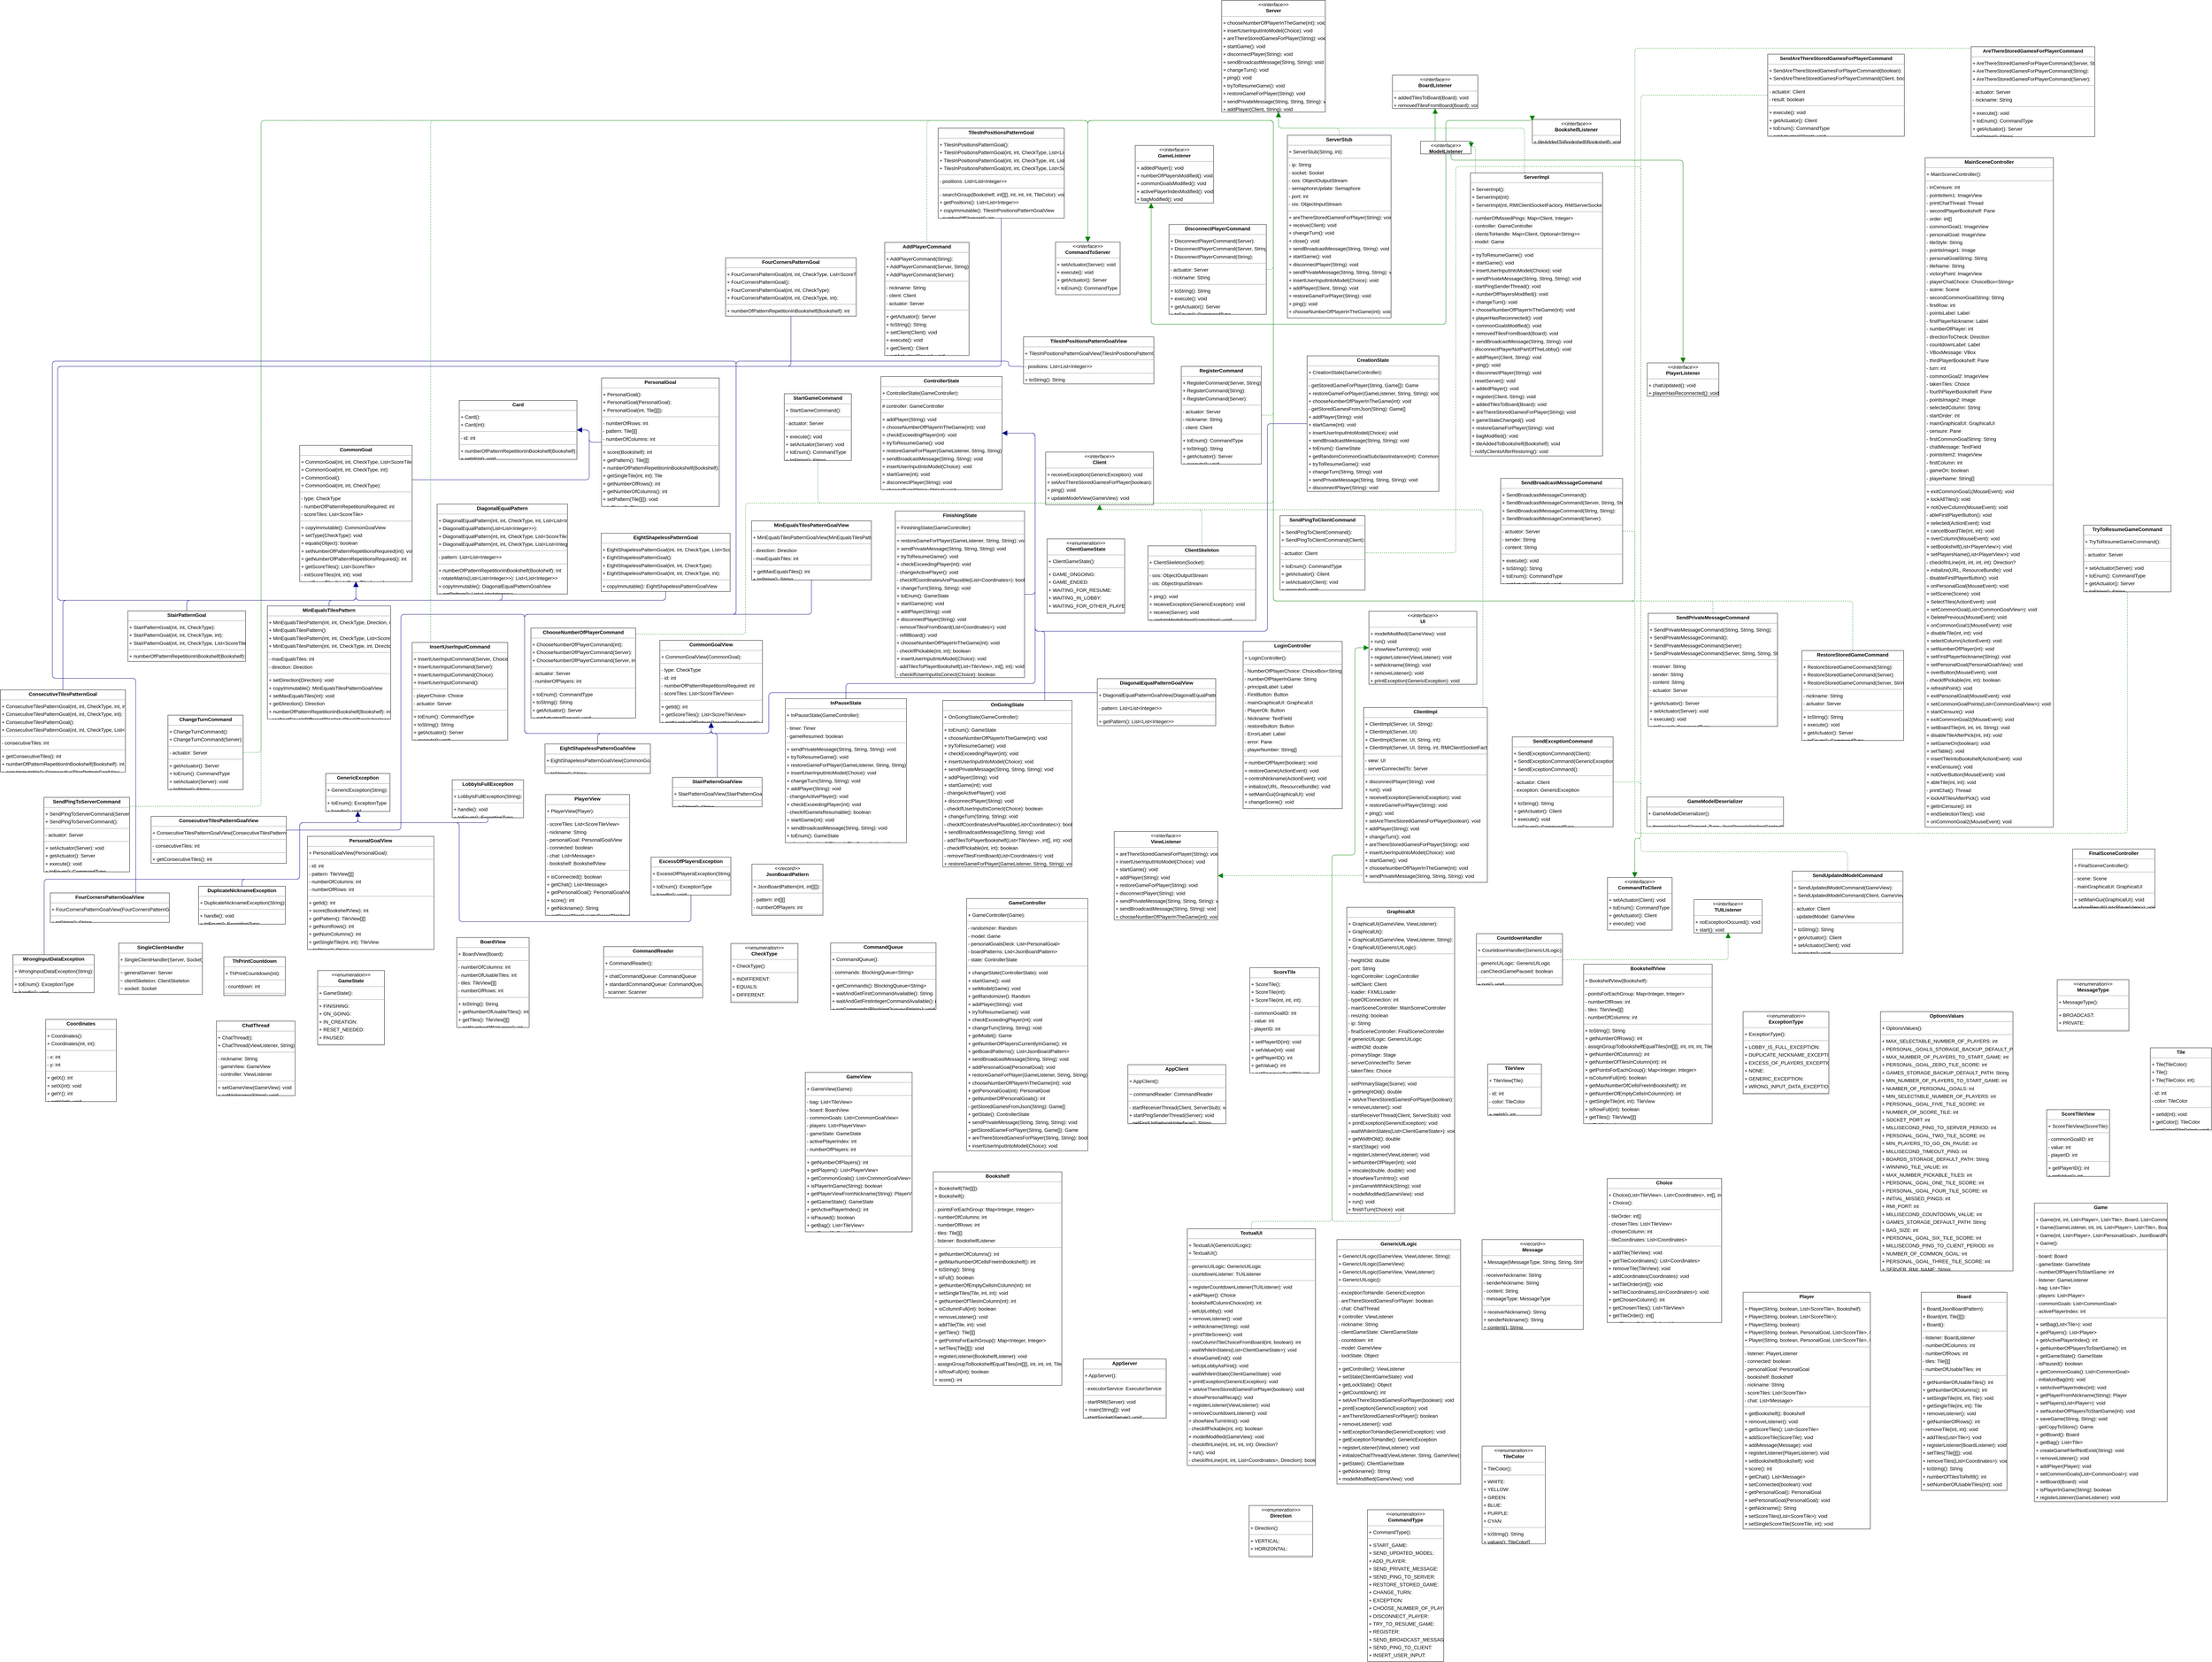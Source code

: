 <mxGraphModel dx="0" dy="0" grid="1" gridSize="10" guides="1" tooltips="1" connect="1" arrows="1" fold="1" page="0" pageScale="1" background="none" math="0" shadow="0">
  <root>
    <mxCell id="0" />
    <mxCell id="1" parent="0" />
    <mxCell id="node15" parent="1" vertex="1" value="&lt;p style=&quot;margin:0px;margin-top:4px;text-align:center;&quot;&gt;&lt;b&gt;AddPlayerCommand&lt;/b&gt;&lt;/p&gt;&lt;hr size=&quot;1&quot;/&gt;&lt;p style=&quot;margin:0 0 0 4px;line-height:1.6;&quot;&gt;+ AddPlayerCommand(String): &lt;br/&gt;+ AddPlayerCommand(Server, String): &lt;br/&gt;+ AddPlayerCommand(Server): &lt;/p&gt;&lt;hr size=&quot;1&quot;/&gt;&lt;p style=&quot;margin:0 0 0 4px;line-height:1.6;&quot;&gt;- nickname: String&lt;br/&gt;- client: Client&lt;br/&gt;- actuator: Server&lt;/p&gt;&lt;hr size=&quot;1&quot;/&gt;&lt;p style=&quot;margin:0 0 0 4px;line-height:1.6;&quot;&gt;+ getActuator(): Server&lt;br/&gt;+ toString(): String&lt;br/&gt;+ setClient(Client): void&lt;br/&gt;+ execute(): void&lt;br/&gt;+ getClient(): Client&lt;br/&gt;+ setActuator(Server): void&lt;br/&gt;+ toEnum(): CommandType&lt;/p&gt;" style="verticalAlign=top;align=left;overflow=fill;fontSize=14;fontFamily=Helvetica;html=1;rounded=0;shadow=0;comic=0;labelBackgroundColor=none;strokeWidth=1;">
      <mxGeometry x="2337" y="674" width="240" height="322" as="geometry" />
    </mxCell>
    <mxCell id="node33" parent="1" vertex="1" value="&lt;p style=&quot;margin:0px;margin-top:4px;text-align:center;&quot;&gt;&lt;b&gt;AppClient&lt;/b&gt;&lt;/p&gt;&lt;hr size=&quot;1&quot;/&gt;&lt;p style=&quot;margin:0 0 0 4px;line-height:1.6;&quot;&gt;+ AppClient(): &lt;/p&gt;&lt;hr size=&quot;1&quot;/&gt;&lt;p style=&quot;margin:0 0 0 4px;line-height:1.6;&quot;&gt;~ commandReader: CommandReader&lt;/p&gt;&lt;hr size=&quot;1&quot;/&gt;&lt;p style=&quot;margin:0 0 0 4px;line-height:1.6;&quot;&gt;- startReceiverThread(Client, ServerStub): void&lt;br/&gt;+ startPingSenderThread(Server): void&lt;br/&gt;- getFirstUpNetworkInterface(): String&lt;br/&gt;+ main(String[]): void&lt;/p&gt;" style="verticalAlign=top;align=left;overflow=fill;fontSize=14;fontFamily=Helvetica;html=1;rounded=0;shadow=0;comic=0;labelBackgroundColor=none;strokeWidth=1;">
      <mxGeometry x="3029" y="3015" width="279" height="168" as="geometry" />
    </mxCell>
    <mxCell id="node24" parent="1" vertex="1" value="&lt;p style=&quot;margin:0px;margin-top:4px;text-align:center;&quot;&gt;&lt;b&gt;AppServer&lt;/b&gt;&lt;/p&gt;&lt;hr size=&quot;1&quot;/&gt;&lt;p style=&quot;margin:0 0 0 4px;line-height:1.6;&quot;&gt;+ AppServer(): &lt;/p&gt;&lt;hr size=&quot;1&quot;/&gt;&lt;p style=&quot;margin:0 0 0 4px;line-height:1.6;&quot;&gt;- executorService: ExecutorService&lt;/p&gt;&lt;hr size=&quot;1&quot;/&gt;&lt;p style=&quot;margin:0 0 0 4px;line-height:1.6;&quot;&gt;- startRMI(Server): void&lt;br/&gt;+ main(String[]): void&lt;br/&gt;- startSocket(Server): void&lt;br/&gt;- getFirstUpNetworkInterface(): String&lt;/p&gt;" style="verticalAlign=top;align=left;overflow=fill;fontSize=14;fontFamily=Helvetica;html=1;rounded=0;shadow=0;comic=0;labelBackgroundColor=none;strokeWidth=1;">
      <mxGeometry x="2902" y="3853" width="236" height="168" as="geometry" />
    </mxCell>
    <mxCell id="node73" parent="1" vertex="1" value="&lt;p style=&quot;margin:0px;margin-top:4px;text-align:center;&quot;&gt;&lt;b&gt;AreThereStoredGamesForPlayerCommand&lt;/b&gt;&lt;/p&gt;&lt;hr size=&quot;1&quot;/&gt;&lt;p style=&quot;margin:0 0 0 4px;line-height:1.6;&quot;&gt;+ AreThereStoredGamesForPlayerCommand(Server, String): &lt;br/&gt;+ AreThereStoredGamesForPlayerCommand(String): &lt;br/&gt;+ AreThereStoredGamesForPlayerCommand(Server): &lt;/p&gt;&lt;hr size=&quot;1&quot;/&gt;&lt;p style=&quot;margin:0 0 0 4px;line-height:1.6;&quot;&gt;- actuator: Server&lt;br/&gt;- nickname: String&lt;/p&gt;&lt;hr size=&quot;1&quot;/&gt;&lt;p style=&quot;margin:0 0 0 4px;line-height:1.6;&quot;&gt;+ execute(): void&lt;br/&gt;+ toEnum(): CommandType&lt;br/&gt;+ getActuator(): Server&lt;br/&gt;+ toString(): String&lt;br/&gt;+ setActuator(Server): void&lt;/p&gt;" style="verticalAlign=top;align=left;overflow=fill;fontSize=14;fontFamily=Helvetica;html=1;rounded=0;shadow=0;comic=0;labelBackgroundColor=none;strokeWidth=1;">
      <mxGeometry x="5429" y="117" width="352" height="256" as="geometry" />
    </mxCell>
    <mxCell id="node34" parent="1" vertex="1" value="&lt;p style=&quot;margin:0px;margin-top:4px;text-align:center;&quot;&gt;&lt;b&gt;Board&lt;/b&gt;&lt;/p&gt;&lt;hr size=&quot;1&quot;/&gt;&lt;p style=&quot;margin:0 0 0 4px;line-height:1.6;&quot;&gt;+ Board(JsonBoardPattern): &lt;br/&gt;+ Board(int, Tile[][]): &lt;br/&gt;+ Board(): &lt;/p&gt;&lt;hr size=&quot;1&quot;/&gt;&lt;p style=&quot;margin:0 0 0 4px;line-height:1.6;&quot;&gt;- listener: BoardListener&lt;br/&gt;- numberOfColumns: int&lt;br/&gt;- numberOfRows: int&lt;br/&gt;- tiles: Tile[][]&lt;br/&gt;- numberOfUsableTiles: int&lt;/p&gt;&lt;hr size=&quot;1&quot;/&gt;&lt;p style=&quot;margin:0 0 0 4px;line-height:1.6;&quot;&gt;+ getNumberOfUsableTiles(): int&lt;br/&gt;+ getNumberOfColumns(): int&lt;br/&gt;+ setSingleTile(int, int, Tile): void&lt;br/&gt;+ getSingleTile(int, int): Tile&lt;br/&gt;+ removeListener(): void&lt;br/&gt;+ getNumberOfRows(): int&lt;br/&gt;- removeTile(int, int): void&lt;br/&gt;+ addTiles(List&amp;lt;Tile&amp;gt;): void&lt;br/&gt;+ registerListener(BoardListener): void&lt;br/&gt;+ setTiles(Tile[][]): void&lt;br/&gt;+ removeTiles(List&amp;lt;Coordinates&amp;gt;): void&lt;br/&gt;+ toString(): String&lt;br/&gt;+ numberOfTilesToRefill(): int&lt;br/&gt;+ setNumberOfUsableTiles(int): void&lt;br/&gt;+ getTiles(): Tile[][]&lt;br/&gt;+ setPattern(JsonBoardPattern): void&lt;/p&gt;" style="verticalAlign=top;align=left;overflow=fill;fontSize=14;fontFamily=Helvetica;html=1;rounded=0;shadow=0;comic=0;labelBackgroundColor=none;strokeWidth=1;">
      <mxGeometry x="5287" y="3663" width="244" height="564" as="geometry" />
    </mxCell>
    <mxCell id="node88" parent="1" vertex="1" value="&lt;p style=&quot;margin:0px;margin-top:4px;text-align:center;&quot;&gt;&lt;i&gt;&amp;lt;&amp;lt;interface&amp;gt;&amp;gt;&lt;/i&gt;&lt;br/&gt;&lt;b&gt;BoardListener&lt;/b&gt;&lt;/p&gt;&lt;hr size=&quot;1&quot;/&gt;&lt;p style=&quot;margin:0 0 0 4px;line-height:1.6;&quot;&gt;+ addedTilesToBoard(Board): void&lt;br/&gt;+ removedTilesFromBoard(Board): void&lt;/p&gt;" style="verticalAlign=top;align=left;overflow=fill;fontSize=14;fontFamily=Helvetica;html=1;rounded=0;shadow=0;comic=0;labelBackgroundColor=none;strokeWidth=1;">
      <mxGeometry x="3782" y="198" width="243" height="95" as="geometry" />
    </mxCell>
    <mxCell id="node42" parent="1" vertex="1" value="&lt;p style=&quot;margin:0px;margin-top:4px;text-align:center;&quot;&gt;&lt;b&gt;BoardView&lt;/b&gt;&lt;/p&gt;&lt;hr size=&quot;1&quot;/&gt;&lt;p style=&quot;margin:0 0 0 4px;line-height:1.6;&quot;&gt;+ BoardView(Board): &lt;/p&gt;&lt;hr size=&quot;1&quot;/&gt;&lt;p style=&quot;margin:0 0 0 4px;line-height:1.6;&quot;&gt;- numberOfColumns: int&lt;br/&gt;- numberOfUsableTiles: int&lt;br/&gt;- tiles: TileView[][]&lt;br/&gt;- numberOfRows: int&lt;/p&gt;&lt;hr size=&quot;1&quot;/&gt;&lt;p style=&quot;margin:0 0 0 4px;line-height:1.6;&quot;&gt;+ toString(): String&lt;br/&gt;+ getNumberOfUsableTiles(): int&lt;br/&gt;+ getTiles(): TileView[][]&lt;br/&gt;+ getNumberOfColumns(): int&lt;br/&gt;+ getNumberOfRows(): int&lt;/p&gt;" style="verticalAlign=top;align=left;overflow=fill;fontSize=14;fontFamily=Helvetica;html=1;rounded=0;shadow=0;comic=0;labelBackgroundColor=none;strokeWidth=1;">
      <mxGeometry x="1119" y="2653" width="206" height="256" as="geometry" />
    </mxCell>
    <mxCell id="node77" parent="1" vertex="1" value="&lt;p style=&quot;margin:0px;margin-top:4px;text-align:center;&quot;&gt;&lt;b&gt;Bookshelf&lt;/b&gt;&lt;/p&gt;&lt;hr size=&quot;1&quot;/&gt;&lt;p style=&quot;margin:0 0 0 4px;line-height:1.6;&quot;&gt;+ Bookshelf(Tile[][]): &lt;br/&gt;+ Bookshelf(): &lt;/p&gt;&lt;hr size=&quot;1&quot;/&gt;&lt;p style=&quot;margin:0 0 0 4px;line-height:1.6;&quot;&gt;- pointsForEachGroup: Map&amp;lt;Integer, Integer&amp;gt;&lt;br/&gt;- numberOfColumns: int&lt;br/&gt;- numberOfRows: int&lt;br/&gt;- tiles: Tile[][]&lt;br/&gt;- listener: BookshelfListener&lt;/p&gt;&lt;hr size=&quot;1&quot;/&gt;&lt;p style=&quot;margin:0 0 0 4px;line-height:1.6;&quot;&gt;+ getNumberOfColumns(): int&lt;br/&gt;+ getMaxNumberOfCellsFreeInBookshelf(): int&lt;br/&gt;+ toString(): String&lt;br/&gt;+ isFull(): boolean&lt;br/&gt;+ getNumberOfEmptyCellsInColumn(int): int&lt;br/&gt;+ setSingleTiles(Tile, int, int): void&lt;br/&gt;+ getNumberOfTilesInColumn(int): int&lt;br/&gt;+ isColumnFull(int): boolean&lt;br/&gt;+ removeListener(): void&lt;br/&gt;+ addTile(Tile, int): void&lt;br/&gt;+ getTiles(): Tile[][]&lt;br/&gt;+ getPointsForEachGroup(): Map&amp;lt;Integer, Integer&amp;gt;&lt;br/&gt;+ setTiles(Tile[][]): void&lt;br/&gt;+ registerListener(BookshelfListener): void&lt;br/&gt;- assignGroupToBookshelfEqualTiles(int[][], int, int, int, TileColor): void&lt;br/&gt;+ isRowFull(int): boolean&lt;br/&gt;+ score(): int&lt;br/&gt;+ getSingleTile(int, int): Tile&lt;br/&gt;+ getNumberOfRows(): int&lt;/p&gt;" style="verticalAlign=top;align=left;overflow=fill;fontSize=14;fontFamily=Helvetica;html=1;rounded=0;shadow=0;comic=0;labelBackgroundColor=none;strokeWidth=1;">
      <mxGeometry x="2475" y="3320" width="366" height="608" as="geometry" />
    </mxCell>
    <mxCell id="node62" parent="1" vertex="1" value="&lt;p style=&quot;margin:0px;margin-top:4px;text-align:center;&quot;&gt;&lt;i&gt;&amp;lt;&amp;lt;interface&amp;gt;&amp;gt;&lt;/i&gt;&lt;br/&gt;&lt;b&gt;BookshelfListener&lt;/b&gt;&lt;/p&gt;&lt;hr size=&quot;1&quot;/&gt;&lt;p style=&quot;margin:0 0 0 4px;line-height:1.6;&quot;&gt;+ tileAddedToBookshelf(Bookshelf): void&lt;/p&gt;" style="verticalAlign=top;align=left;overflow=fill;fontSize=14;fontFamily=Helvetica;html=1;rounded=0;shadow=0;comic=0;labelBackgroundColor=none;strokeWidth=1;">
      <mxGeometry x="4180" y="324" width="251" height="68" as="geometry" />
    </mxCell>
    <mxCell id="node0" parent="1" vertex="1" value="&lt;p style=&quot;margin:0px;margin-top:4px;text-align:center;&quot;&gt;&lt;b&gt;BookshelfView&lt;/b&gt;&lt;/p&gt;&lt;hr size=&quot;1&quot;/&gt;&lt;p style=&quot;margin:0 0 0 4px;line-height:1.6;&quot;&gt;+ BookshelfView(Bookshelf): &lt;/p&gt;&lt;hr size=&quot;1&quot;/&gt;&lt;p style=&quot;margin:0 0 0 4px;line-height:1.6;&quot;&gt;- pointsForEachGroup: Map&amp;lt;Integer, Integer&amp;gt;&lt;br/&gt;- numberOfRows: int&lt;br/&gt;- tiles: TileView[][]&lt;br/&gt;- numberOfColumns: int&lt;/p&gt;&lt;hr size=&quot;1&quot;/&gt;&lt;p style=&quot;margin:0 0 0 4px;line-height:1.6;&quot;&gt;+ toString(): String&lt;br/&gt;+ getNumberOfRows(): int&lt;br/&gt;- assignGroupToBookshelfEqualTiles(int[][], int, int, int, TileColor): void&lt;br/&gt;+ getNumberOfColumns(): int&lt;br/&gt;+ getNumberOfTilesInColumn(int): int&lt;br/&gt;+ getPointsForEachGroup(): Map&amp;lt;Integer, Integer&amp;gt;&lt;br/&gt;+ isColumnFull(int): boolean&lt;br/&gt;+ getMaxNumberOfCellsFreeInBookshelf(): int&lt;br/&gt;+ getNumberOfEmptyCellsInColumn(int): int&lt;br/&gt;+ getSingleTile(int, int): TileView&lt;br/&gt;+ isRowFull(int): boolean&lt;br/&gt;+ getTiles(): TileView[][]&lt;br/&gt;+ isFull(): boolean&lt;br/&gt;+ score(): int&lt;/p&gt;" style="verticalAlign=top;align=left;overflow=fill;fontSize=14;fontFamily=Helvetica;html=1;rounded=0;shadow=0;comic=0;labelBackgroundColor=none;strokeWidth=1;">
      <mxGeometry x="4326" y="2729" width="366" height="454" as="geometry" />
    </mxCell>
    <mxCell id="node63" parent="1" vertex="1" value="&lt;p style=&quot;margin:0px;margin-top:4px;text-align:center;&quot;&gt;&lt;b&gt;Card&lt;/b&gt;&lt;/p&gt;&lt;hr size=&quot;1&quot;/&gt;&lt;p style=&quot;margin:0 0 0 4px;line-height:1.6;&quot;&gt;+ Card(): &lt;br/&gt;+ Card(int): &lt;/p&gt;&lt;hr size=&quot;1&quot;/&gt;&lt;p style=&quot;margin:0 0 0 4px;line-height:1.6;&quot;&gt;- id: int&lt;/p&gt;&lt;hr size=&quot;1&quot;/&gt;&lt;p style=&quot;margin:0 0 0 4px;line-height:1.6;&quot;&gt;+ numberOfPatternRepetitionInBookshelf(Bookshelf): int&lt;br/&gt;+ setId(int): void&lt;br/&gt;+ getId(): int&lt;/p&gt;" style="verticalAlign=top;align=left;overflow=fill;fontSize=14;fontFamily=Helvetica;html=1;rounded=0;shadow=0;comic=0;labelBackgroundColor=none;strokeWidth=1;">
      <mxGeometry x="1126" y="1124" width="335" height="168" as="geometry" />
    </mxCell>
    <mxCell id="node36" parent="1" vertex="1" value="&lt;p style=&quot;margin:0px;margin-top:4px;text-align:center;&quot;&gt;&lt;b&gt;ChangeTurnCommand&lt;/b&gt;&lt;/p&gt;&lt;hr size=&quot;1&quot;/&gt;&lt;p style=&quot;margin:0 0 0 4px;line-height:1.6;&quot;&gt;+ ChangeTurnCommand(): &lt;br/&gt;+ ChangeTurnCommand(Server): &lt;/p&gt;&lt;hr size=&quot;1&quot;/&gt;&lt;p style=&quot;margin:0 0 0 4px;line-height:1.6;&quot;&gt;- actuator: Server&lt;/p&gt;&lt;hr size=&quot;1&quot;/&gt;&lt;p style=&quot;margin:0 0 0 4px;line-height:1.6;&quot;&gt;+ getActuator(): Server&lt;br/&gt;+ toEnum(): CommandType&lt;br/&gt;+ setActuator(Server): void&lt;br/&gt;+ toString(): String&lt;br/&gt;+ execute(): void&lt;/p&gt;" style="verticalAlign=top;align=left;overflow=fill;fontSize=14;fontFamily=Helvetica;html=1;rounded=0;shadow=0;comic=0;labelBackgroundColor=none;strokeWidth=1;">
      <mxGeometry x="297" y="2020" width="214" height="212" as="geometry" />
    </mxCell>
    <mxCell id="node6" parent="1" vertex="1" value="&lt;p style=&quot;margin:0px;margin-top:4px;text-align:center;&quot;&gt;&lt;b&gt;ChatThread&lt;/b&gt;&lt;/p&gt;&lt;hr size=&quot;1&quot;/&gt;&lt;p style=&quot;margin:0 0 0 4px;line-height:1.6;&quot;&gt;+ ChatThread(): &lt;br/&gt;+ ChatThread(ViewListener, String): &lt;/p&gt;&lt;hr size=&quot;1&quot;/&gt;&lt;p style=&quot;margin:0 0 0 4px;line-height:1.6;&quot;&gt;- nickname: String&lt;br/&gt;- gameView: GameView&lt;br/&gt;- controller: ViewListener&lt;/p&gt;&lt;hr size=&quot;1&quot;/&gt;&lt;p style=&quot;margin:0 0 0 4px;line-height:1.6;&quot;&gt;+ setGameView(GameView): void&lt;br/&gt;+ setNickname(String): void&lt;br/&gt;+ run(): void&lt;/p&gt;" style="verticalAlign=top;align=left;overflow=fill;fontSize=14;fontFamily=Helvetica;html=1;rounded=0;shadow=0;comic=0;labelBackgroundColor=none;strokeWidth=1;">
      <mxGeometry x="435" y="2891" width="224" height="212" as="geometry" />
    </mxCell>
    <mxCell id="node13" parent="1" vertex="1" value="&lt;p style=&quot;margin:0px;margin-top:4px;text-align:center;&quot;&gt;&lt;i&gt;&amp;lt;&amp;lt;enumeration&amp;gt;&amp;gt;&lt;/i&gt;&lt;br/&gt;&lt;b&gt;CheckType&lt;/b&gt;&lt;/p&gt;&lt;hr size=&quot;1&quot;/&gt;&lt;p style=&quot;margin:0 0 0 4px;line-height:1.6;&quot;&gt;+ CheckType(): &lt;/p&gt;&lt;hr size=&quot;1&quot;/&gt;&lt;p style=&quot;margin:0 0 0 4px;line-height:1.6;&quot;&gt;+ INDIFFERENT: &lt;br/&gt;+ EQUALS: &lt;br/&gt;+ DIFFERENT: &lt;/p&gt;&lt;hr size=&quot;1&quot;/&gt;&lt;p style=&quot;margin:0 0 0 4px;line-height:1.6;&quot;&gt;+ valueOf(String): CheckType&lt;br/&gt;+ values(): CheckType[]&lt;/p&gt;" style="verticalAlign=top;align=left;overflow=fill;fontSize=14;fontFamily=Helvetica;html=1;rounded=0;shadow=0;comic=0;labelBackgroundColor=none;strokeWidth=1;">
      <mxGeometry x="1899" y="2670" width="191" height="168" as="geometry" />
    </mxCell>
    <mxCell id="node22" parent="1" vertex="1" value="&lt;p style=&quot;margin:0px;margin-top:4px;text-align:center;&quot;&gt;&lt;b&gt;Choice&lt;/b&gt;&lt;/p&gt;&lt;hr size=&quot;1&quot;/&gt;&lt;p style=&quot;margin:0 0 0 4px;line-height:1.6;&quot;&gt;+ Choice(List&amp;lt;TileView&amp;gt;, List&amp;lt;Coordinates&amp;gt;, int[], int): &lt;br/&gt;+ Choice(): &lt;/p&gt;&lt;hr size=&quot;1&quot;/&gt;&lt;p style=&quot;margin:0 0 0 4px;line-height:1.6;&quot;&gt;- tileOrder: int[]&lt;br/&gt;- chosenTiles: List&amp;lt;TileView&amp;gt;&lt;br/&gt;- chosenColumn: int&lt;br/&gt;- tileCoordinates: List&amp;lt;Coordinates&amp;gt;&lt;/p&gt;&lt;hr size=&quot;1&quot;/&gt;&lt;p style=&quot;margin:0 0 0 4px;line-height:1.6;&quot;&gt;+ addTile(TileView): void&lt;br/&gt;+ getTileCoordinates(): List&amp;lt;Coordinates&amp;gt;&lt;br/&gt;+ removeTile(TileView): void&lt;br/&gt;+ addCoordinates(Coordinates): void&lt;br/&gt;+ setTileOrder(int[]): void&lt;br/&gt;+ setTileCoordinates(List&amp;lt;Coordinates&amp;gt;): void&lt;br/&gt;+ getChosenColumn(): int&lt;br/&gt;+ getChosenTiles(): List&amp;lt;TileView&amp;gt;&lt;br/&gt;+ getTileOrder(): int[]&lt;br/&gt;+ setChosenColumn(int): void&lt;br/&gt;+ setChosenTiles(List&amp;lt;TileView&amp;gt;): void&lt;/p&gt;" style="verticalAlign=top;align=left;overflow=fill;fontSize=14;fontFamily=Helvetica;html=1;rounded=0;shadow=0;comic=0;labelBackgroundColor=none;strokeWidth=1;">
      <mxGeometry x="4393" y="3339" width="326" height="410" as="geometry" />
    </mxCell>
    <mxCell id="node39" parent="1" vertex="1" value="&lt;p style=&quot;margin:0px;margin-top:4px;text-align:center;&quot;&gt;&lt;b&gt;ChooseNumberOfPlayerCommand&lt;/b&gt;&lt;/p&gt;&lt;hr size=&quot;1&quot;/&gt;&lt;p style=&quot;margin:0 0 0 4px;line-height:1.6;&quot;&gt;+ ChooseNumberOfPlayerCommand(int): &lt;br/&gt;+ ChooseNumberOfPlayerCommand(Server): &lt;br/&gt;+ ChooseNumberOfPlayerCommand(Server, int): &lt;/p&gt;&lt;hr size=&quot;1&quot;/&gt;&lt;p style=&quot;margin:0 0 0 4px;line-height:1.6;&quot;&gt;- actuator: Server&lt;br/&gt;- numberOfPlayers: int&lt;/p&gt;&lt;hr size=&quot;1&quot;/&gt;&lt;p style=&quot;margin:0 0 0 4px;line-height:1.6;&quot;&gt;+ toEnum(): CommandType&lt;br/&gt;+ toString(): String&lt;br/&gt;+ getActuator(): Server&lt;br/&gt;+ setActuator(Server): void&lt;br/&gt;+ execute(): void&lt;/p&gt;" style="verticalAlign=top;align=left;overflow=fill;fontSize=14;fontFamily=Helvetica;html=1;rounded=0;shadow=0;comic=0;labelBackgroundColor=none;strokeWidth=1;">
      <mxGeometry x="1330" y="1772" width="298" height="256" as="geometry" />
    </mxCell>
    <mxCell id="node65" parent="1" vertex="1" value="&lt;p style=&quot;margin:0px;margin-top:4px;text-align:center;&quot;&gt;&lt;i&gt;&amp;lt;&amp;lt;interface&amp;gt;&amp;gt;&lt;/i&gt;&lt;br/&gt;&lt;b&gt;Client&lt;/b&gt;&lt;/p&gt;&lt;hr size=&quot;1&quot;/&gt;&lt;p style=&quot;margin:0 0 0 4px;line-height:1.6;&quot;&gt;+ receiveException(GenericException): void&lt;br/&gt;+ setAreThereStoredGamesForPlayer(boolean): void&lt;br/&gt;+ ping(): void&lt;br/&gt;+ updateModelView(GameView): void&lt;/p&gt;" style="verticalAlign=top;align=left;overflow=fill;fontSize=14;fontFamily=Helvetica;html=1;rounded=0;shadow=0;comic=0;labelBackgroundColor=none;strokeWidth=1;">
      <mxGeometry x="2795" y="1271" width="307" height="150" as="geometry" />
    </mxCell>
    <mxCell id="node3" parent="1" vertex="1" value="&lt;p style=&quot;margin:0px;margin-top:4px;text-align:center;&quot;&gt;&lt;i&gt;&amp;lt;&amp;lt;enumeration&amp;gt;&amp;gt;&lt;/i&gt;&lt;br/&gt;&lt;b&gt;ClientGameState&lt;/b&gt;&lt;/p&gt;&lt;hr size=&quot;1&quot;/&gt;&lt;p style=&quot;margin:0 0 0 4px;line-height:1.6;&quot;&gt;+ ClientGameState(): &lt;/p&gt;&lt;hr size=&quot;1&quot;/&gt;&lt;p style=&quot;margin:0 0 0 4px;line-height:1.6;&quot;&gt;+ GAME_ONGOING: &lt;br/&gt;+ GAME_ENDED: &lt;br/&gt;+ WAITING_FOR_RESUME: &lt;br/&gt;+ WAITING_IN_LOBBY: &lt;br/&gt;+ WAITING_FOR_OTHER_PLAYER: &lt;/p&gt;&lt;hr size=&quot;1&quot;/&gt;&lt;p style=&quot;margin:0 0 0 4px;line-height:1.6;&quot;&gt;+ values(): ClientGameState[]&lt;br/&gt;+ valueOf(String): ClientGameState&lt;/p&gt;" style="verticalAlign=top;align=left;overflow=fill;fontSize=14;fontFamily=Helvetica;html=1;rounded=0;shadow=0;comic=0;labelBackgroundColor=none;strokeWidth=1;">
      <mxGeometry x="2799" y="1518" width="221" height="212" as="geometry" />
    </mxCell>
    <mxCell id="node72" parent="1" vertex="1" value="&lt;p style=&quot;margin:0px;margin-top:4px;text-align:center;&quot;&gt;&lt;b&gt;ClientImpl&lt;/b&gt;&lt;/p&gt;&lt;hr size=&quot;1&quot;/&gt;&lt;p style=&quot;margin:0 0 0 4px;line-height:1.6;&quot;&gt;+ ClientImpl(Server, UI, String): &lt;br/&gt;+ ClientImpl(Server, UI): &lt;br/&gt;+ ClientImpl(Server, UI, String, int): &lt;br/&gt;+ ClientImpl(Server, UI, String, int, RMIClientSocketFactory, RMIServerSocketFactory): &lt;/p&gt;&lt;hr size=&quot;1&quot;/&gt;&lt;p style=&quot;margin:0 0 0 4px;line-height:1.6;&quot;&gt;- view: UI&lt;br/&gt;- serverConnectedTo: Server&lt;/p&gt;&lt;hr size=&quot;1&quot;/&gt;&lt;p style=&quot;margin:0 0 0 4px;line-height:1.6;&quot;&gt;+ disconnectPlayer(String): void&lt;br/&gt;+ run(): void&lt;br/&gt;+ receiveException(GenericException): void&lt;br/&gt;+ restoreGameForPlayer(String): void&lt;br/&gt;+ ping(): void&lt;br/&gt;+ setAreThereStoredGamesForPlayer(boolean): void&lt;br/&gt;+ addPlayer(String): void&lt;br/&gt;+ changeTurn(): void&lt;br/&gt;+ areThereStoredGamesForPlayer(String): void&lt;br/&gt;+ insertUserInputIntoModel(Choice): void&lt;br/&gt;+ startGame(): void&lt;br/&gt;+ chooseNumberOfPlayerInTheGame(int): void&lt;br/&gt;+ sendPrivateMessage(String, String, String): void&lt;br/&gt;+ sendBroadcastMessage(String, String): void&lt;br/&gt;+ updateModelView(GameView): void&lt;/p&gt;" style="verticalAlign=top;align=left;overflow=fill;fontSize=14;fontFamily=Helvetica;html=1;rounded=0;shadow=0;comic=0;labelBackgroundColor=none;strokeWidth=1;">
      <mxGeometry x="3700" y="1998" width="352" height="498" as="geometry" />
    </mxCell>
    <mxCell id="node61" parent="1" vertex="1" value="&lt;p style=&quot;margin:0px;margin-top:4px;text-align:center;&quot;&gt;&lt;b&gt;ClientSkeleton&lt;/b&gt;&lt;/p&gt;&lt;hr size=&quot;1&quot;/&gt;&lt;p style=&quot;margin:0 0 0 4px;line-height:1.6;&quot;&gt;+ ClientSkeleton(Socket): &lt;/p&gt;&lt;hr size=&quot;1&quot;/&gt;&lt;p style=&quot;margin:0 0 0 4px;line-height:1.6;&quot;&gt;- oos: ObjectOutputStream&lt;br/&gt;- ois: ObjectInputStream&lt;/p&gt;&lt;hr size=&quot;1&quot;/&gt;&lt;p style=&quot;margin:0 0 0 4px;line-height:1.6;&quot;&gt;+ ping(): void&lt;br/&gt;+ receiveException(GenericException): void&lt;br/&gt;+ receive(Server): void&lt;br/&gt;+ updateModelView(GameView): void&lt;br/&gt;+ setAreThereStoredGamesForPlayer(boolean): void&lt;/p&gt;" style="verticalAlign=top;align=left;overflow=fill;fontSize=14;fontFamily=Helvetica;html=1;rounded=0;shadow=0;comic=0;labelBackgroundColor=none;strokeWidth=1;">
      <mxGeometry x="3086" y="1538" width="307" height="212" as="geometry" />
    </mxCell>
    <mxCell id="node48" parent="1" vertex="1" value="&lt;p style=&quot;margin:0px;margin-top:4px;text-align:center;&quot;&gt;&lt;b&gt;CommandQueue&lt;/b&gt;&lt;/p&gt;&lt;hr size=&quot;1&quot;/&gt;&lt;p style=&quot;margin:0 0 0 4px;line-height:1.6;&quot;&gt;+ CommandQueue(): &lt;/p&gt;&lt;hr size=&quot;1&quot;/&gt;&lt;p style=&quot;margin:0 0 0 4px;line-height:1.6;&quot;&gt;- commands: BlockingQueue&amp;lt;String&amp;gt;&lt;/p&gt;&lt;hr size=&quot;1&quot;/&gt;&lt;p style=&quot;margin:0 0 0 4px;line-height:1.6;&quot;&gt;+ getCommands(): BlockingQueue&amp;lt;String&amp;gt;&lt;br/&gt;+ waitAndGetFirstCommandAvailable(): String&lt;br/&gt;+ waitAndGetFirstIntegerCommandAvailable(): int&lt;br/&gt;+ setCommands(BlockingQueue&amp;lt;String&amp;gt;): void&lt;br/&gt;+ addCommand(String): void&lt;/p&gt;" style="verticalAlign=top;align=left;overflow=fill;fontSize=14;fontFamily=Helvetica;html=1;rounded=0;shadow=0;comic=0;labelBackgroundColor=none;strokeWidth=1;">
      <mxGeometry x="2183" y="2668" width="300" height="190" as="geometry" />
    </mxCell>
    <mxCell id="node99" parent="1" vertex="1" value="&lt;p style=&quot;margin:0px;margin-top:4px;text-align:center;&quot;&gt;&lt;b&gt;CommandReader&lt;/b&gt;&lt;/p&gt;&lt;hr size=&quot;1&quot;/&gt;&lt;p style=&quot;margin:0 0 0 4px;line-height:1.6;&quot;&gt;+ CommandReader(): &lt;/p&gt;&lt;hr size=&quot;1&quot;/&gt;&lt;p style=&quot;margin:0 0 0 4px;line-height:1.6;&quot;&gt;+ chatCommandQueue: CommandQueue&lt;br/&gt;+ standardCommandQueue: CommandQueue&lt;br/&gt;- scanner: Scanner&lt;/p&gt;&lt;hr size=&quot;1&quot;/&gt;&lt;p style=&quot;margin:0 0 0 4px;line-height:1.6;&quot;&gt;+ run(): void&lt;/p&gt;" style="verticalAlign=top;align=left;overflow=fill;fontSize=14;fontFamily=Helvetica;html=1;rounded=0;shadow=0;comic=0;labelBackgroundColor=none;strokeWidth=1;">
      <mxGeometry x="1537" y="2679" width="282" height="146" as="geometry" />
    </mxCell>
    <mxCell id="node17" parent="1" vertex="1" value="&lt;p style=&quot;margin:0px;margin-top:4px;text-align:center;&quot;&gt;&lt;i&gt;&amp;lt;&amp;lt;interface&amp;gt;&amp;gt;&lt;/i&gt;&lt;br/&gt;&lt;b&gt;CommandToClient&lt;/b&gt;&lt;/p&gt;&lt;hr size=&quot;1&quot;/&gt;&lt;p style=&quot;margin:0 0 0 4px;line-height:1.6;&quot;&gt;+ setActuator(Client): void&lt;br/&gt;+ toEnum(): CommandType&lt;br/&gt;+ getActuator(): Client&lt;br/&gt;+ execute(): void&lt;/p&gt;" style="verticalAlign=top;align=left;overflow=fill;fontSize=14;fontFamily=Helvetica;html=1;rounded=0;shadow=0;comic=0;labelBackgroundColor=none;strokeWidth=1;">
      <mxGeometry x="4394" y="2482" width="184" height="150" as="geometry" />
    </mxCell>
    <mxCell id="node66" parent="1" vertex="1" value="&lt;p style=&quot;margin:0px;margin-top:4px;text-align:center;&quot;&gt;&lt;i&gt;&amp;lt;&amp;lt;interface&amp;gt;&amp;gt;&lt;/i&gt;&lt;br/&gt;&lt;b&gt;CommandToServer&lt;/b&gt;&lt;/p&gt;&lt;hr size=&quot;1&quot;/&gt;&lt;p style=&quot;margin:0 0 0 4px;line-height:1.6;&quot;&gt;+ setActuator(Server): void&lt;br/&gt;+ execute(): void&lt;br/&gt;+ getActuator(): Server&lt;br/&gt;+ toEnum(): CommandType&lt;/p&gt;" style="verticalAlign=top;align=left;overflow=fill;fontSize=14;fontFamily=Helvetica;html=1;rounded=0;shadow=0;comic=0;labelBackgroundColor=none;strokeWidth=1;">
      <mxGeometry x="2823" y="673" width="184" height="150" as="geometry" />
    </mxCell>
    <mxCell id="node26" parent="1" vertex="1" value="&lt;p style=&quot;margin:0px;margin-top:4px;text-align:center;&quot;&gt;&lt;i&gt;&amp;lt;&amp;lt;enumeration&amp;gt;&amp;gt;&lt;/i&gt;&lt;br/&gt;&lt;b&gt;CommandType&lt;/b&gt;&lt;/p&gt;&lt;hr size=&quot;1&quot;/&gt;&lt;p style=&quot;margin:0 0 0 4px;line-height:1.6;&quot;&gt;+ CommandType(): &lt;/p&gt;&lt;hr size=&quot;1&quot;/&gt;&lt;p style=&quot;margin:0 0 0 4px;line-height:1.6;&quot;&gt;+ START_GAME: &lt;br/&gt;+ SEND_UPDATED_MODEL: &lt;br/&gt;+ ADD_PLAYER: &lt;br/&gt;+ SEND_PRIVATE_MESSAGE: &lt;br/&gt;+ SEND_PING_TO_SERVER: &lt;br/&gt;+ RESTORE_STORED_GAME: &lt;br/&gt;+ CHANGE_TURN: &lt;br/&gt;+ EXCEPTION: &lt;br/&gt;+ CHOOSE_NUMBER_OF_PLAYER: &lt;br/&gt;+ DISCONNECT_PLAYER: &lt;br/&gt;+ TRY_TO_RESUME_GAME: &lt;br/&gt;+ REGISTER: &lt;br/&gt;+ SEND_BROADCAST_MESSAGE: &lt;br/&gt;+ SEND_PING_TO_CLIENT: &lt;br/&gt;+ INSERT_USER_INPUT: &lt;/p&gt;&lt;hr size=&quot;1&quot;/&gt;&lt;p style=&quot;margin:0 0 0 4px;line-height:1.6;&quot;&gt;+ values(): CommandType[]&lt;br/&gt;+ valueOf(String): CommandType&lt;/p&gt;" style="verticalAlign=top;align=left;overflow=fill;fontSize=14;fontFamily=Helvetica;html=1;rounded=0;shadow=0;comic=0;labelBackgroundColor=none;strokeWidth=1;">
      <mxGeometry x="3711" y="4282" width="217" height="432" as="geometry" />
    </mxCell>
    <mxCell id="node54" parent="1" vertex="1" value="&lt;p style=&quot;margin:0px;margin-top:4px;text-align:center;&quot;&gt;&lt;b&gt;CommonGoal&lt;/b&gt;&lt;/p&gt;&lt;hr size=&quot;1&quot;/&gt;&lt;p style=&quot;margin:0 0 0 4px;line-height:1.6;&quot;&gt;+ CommonGoal(int, int, CheckType, List&amp;lt;ScoreTile&amp;gt;): &lt;br/&gt;+ CommonGoal(int, int, CheckType, int): &lt;br/&gt;+ CommonGoal(): &lt;br/&gt;+ CommonGoal(int, int, CheckType): &lt;/p&gt;&lt;hr size=&quot;1&quot;/&gt;&lt;p style=&quot;margin:0 0 0 4px;line-height:1.6;&quot;&gt;- type: CheckType&lt;br/&gt;- numberOfPatternRepetitionsRequired: int&lt;br/&gt;- scoreTiles: List&amp;lt;ScoreTile&amp;gt;&lt;/p&gt;&lt;hr size=&quot;1&quot;/&gt;&lt;p style=&quot;margin:0 0 0 4px;line-height:1.6;&quot;&gt;+ copyImmutable(): CommonGoalView&lt;br/&gt;+ setType(CheckType): void&lt;br/&gt;+ equals(Object): boolean&lt;br/&gt;+ setNumberOfPatternRepetitionsRequired(int): void&lt;br/&gt;+ getNumberOfPatternRepetitionsRequired(): int&lt;br/&gt;+ getScoreTiles(): List&amp;lt;ScoreTile&amp;gt;&lt;br/&gt;- initScoreTiles(int, int): void&lt;br/&gt;+ setScoreTiles(List&amp;lt;ScoreTile&amp;gt;): void&lt;br/&gt;+ getType(): CheckType&lt;/p&gt;" style="verticalAlign=top;align=left;overflow=fill;fontSize=14;fontFamily=Helvetica;html=1;rounded=0;shadow=0;comic=0;labelBackgroundColor=none;strokeWidth=1;">
      <mxGeometry x="672" y="1252" width="320" height="388" as="geometry" />
    </mxCell>
    <mxCell id="node60" parent="1" vertex="1" value="&lt;p style=&quot;margin:0px;margin-top:4px;text-align:center;&quot;&gt;&lt;b&gt;CommonGoalView&lt;/b&gt;&lt;/p&gt;&lt;hr size=&quot;1&quot;/&gt;&lt;p style=&quot;margin:0 0 0 4px;line-height:1.6;&quot;&gt;+ CommonGoalView(CommonGoal): &lt;/p&gt;&lt;hr size=&quot;1&quot;/&gt;&lt;p style=&quot;margin:0 0 0 4px;line-height:1.6;&quot;&gt;- type: CheckType&lt;br/&gt;- id: int&lt;br/&gt;- numberOfPatternRepetitionsRequired: int&lt;br/&gt;- scoreTiles: List&amp;lt;ScoreTileView&amp;gt;&lt;/p&gt;&lt;hr size=&quot;1&quot;/&gt;&lt;p style=&quot;margin:0 0 0 4px;line-height:1.6;&quot;&gt;+ getId(): int&lt;br/&gt;+ getScoreTiles(): List&amp;lt;ScoreTileView&amp;gt;&lt;br/&gt;+ getNumberOfPatternRepetitionsRequired(): int&lt;br/&gt;+ getType(): CheckType&lt;/p&gt;" style="verticalAlign=top;align=left;overflow=fill;fontSize=14;fontFamily=Helvetica;html=1;rounded=0;shadow=0;comic=0;labelBackgroundColor=none;strokeWidth=1;">
      <mxGeometry x="1697" y="1807" width="292" height="234" as="geometry" />
    </mxCell>
    <mxCell id="node40" parent="1" vertex="1" value="&lt;p style=&quot;margin:0px;margin-top:4px;text-align:center;&quot;&gt;&lt;b&gt;ConsecutiveTilesPatternGoal&lt;/b&gt;&lt;/p&gt;&lt;hr size=&quot;1&quot;/&gt;&lt;p style=&quot;margin:0 0 0 4px;line-height:1.6;&quot;&gt;+ ConsecutiveTilesPatternGoal(int, int, CheckType, int, int): &lt;br/&gt;+ ConsecutiveTilesPatternGoal(int, int, CheckType, int): &lt;br/&gt;+ ConsecutiveTilesPatternGoal(): &lt;br/&gt;+ ConsecutiveTilesPatternGoal(int, int, CheckType, List&amp;lt;ScoreTile&amp;gt;, int): &lt;/p&gt;&lt;hr size=&quot;1&quot;/&gt;&lt;p style=&quot;margin:0 0 0 4px;line-height:1.6;&quot;&gt;- consecutiveTiles: int&lt;/p&gt;&lt;hr size=&quot;1&quot;/&gt;&lt;p style=&quot;margin:0 0 0 4px;line-height:1.6;&quot;&gt;+ getConsecutiveTiles(): int&lt;br/&gt;+ numberOfPatternRepetitionInBookshelf(Bookshelf): int&lt;br/&gt;+ copyImmutable(): ConsecutiveTilesPatternGoalView&lt;br/&gt;- searchGroup(Bookshelf, int[][], int, int, int, TileColor): void&lt;/p&gt;" style="verticalAlign=top;align=left;overflow=fill;fontSize=14;fontFamily=Helvetica;html=1;rounded=0;shadow=0;comic=0;labelBackgroundColor=none;strokeWidth=1;">
      <mxGeometry x="-180" y="1948" width="356" height="234" as="geometry" />
    </mxCell>
    <mxCell id="node47" parent="1" vertex="1" value="&lt;p style=&quot;margin:0px;margin-top:4px;text-align:center;&quot;&gt;&lt;b&gt;ConsecutiveTilesPatternGoalView&lt;/b&gt;&lt;/p&gt;&lt;hr size=&quot;1&quot;/&gt;&lt;p style=&quot;margin:0 0 0 4px;line-height:1.6;&quot;&gt;+ ConsecutiveTilesPatternGoalView(ConsecutiveTilesPatternGoal): &lt;/p&gt;&lt;hr size=&quot;1&quot;/&gt;&lt;p style=&quot;margin:0 0 0 4px;line-height:1.6;&quot;&gt;- consecutiveTiles: int&lt;/p&gt;&lt;hr size=&quot;1&quot;/&gt;&lt;p style=&quot;margin:0 0 0 4px;line-height:1.6;&quot;&gt;+ getConsecutiveTiles(): int&lt;br/&gt;+ toString(): String&lt;/p&gt;" style="verticalAlign=top;align=left;overflow=fill;fontSize=14;fontFamily=Helvetica;html=1;rounded=0;shadow=0;comic=0;labelBackgroundColor=none;strokeWidth=1;">
      <mxGeometry x="249" y="2308" width="385" height="134" as="geometry" />
    </mxCell>
    <mxCell id="node67" parent="1" vertex="1" value="&lt;p style=&quot;margin:0px;margin-top:4px;text-align:center;&quot;&gt;&lt;b&gt;ControllerState&lt;/b&gt;&lt;/p&gt;&lt;hr size=&quot;1&quot;/&gt;&lt;p style=&quot;margin:0 0 0 4px;line-height:1.6;&quot;&gt;+ ControllerState(GameController): &lt;/p&gt;&lt;hr size=&quot;1&quot;/&gt;&lt;p style=&quot;margin:0 0 0 4px;line-height:1.6;&quot;&gt;# controller: GameController&lt;/p&gt;&lt;hr size=&quot;1&quot;/&gt;&lt;p style=&quot;margin:0 0 0 4px;line-height:1.6;&quot;&gt;+ addPlayer(String): void&lt;br/&gt;+ chooseNumberOfPlayerInTheGame(int): void&lt;br/&gt;+ checkExceedingPlayer(int): void&lt;br/&gt;+ tryToResumeGame(): void&lt;br/&gt;+ restoreGameForPlayer(GameListener, String, String): void&lt;br/&gt;+ sendBroadcastMessage(String, String): void&lt;br/&gt;+ insertUserInputIntoModel(Choice): void&lt;br/&gt;+ startGame(int): void&lt;br/&gt;+ disconnectPlayer(String): void&lt;br/&gt;+ changeTurn(String, String): void&lt;br/&gt;+ sendPrivateMessage(String, String, String): void&lt;/p&gt;" style="verticalAlign=top;align=left;overflow=fill;fontSize=14;fontFamily=Helvetica;html=1;rounded=0;shadow=0;comic=0;labelBackgroundColor=none;strokeWidth=1;">
      <mxGeometry x="2326" y="1056" width="345" height="322" as="geometry" />
    </mxCell>
    <mxCell id="node2" parent="1" vertex="1" value="&lt;p style=&quot;margin:0px;margin-top:4px;text-align:center;&quot;&gt;&lt;b&gt;Coordinates&lt;/b&gt;&lt;/p&gt;&lt;hr size=&quot;1&quot;/&gt;&lt;p style=&quot;margin:0 0 0 4px;line-height:1.6;&quot;&gt;+ Coordinates(): &lt;br/&gt;+ Coordinates(int, int): &lt;/p&gt;&lt;hr size=&quot;1&quot;/&gt;&lt;p style=&quot;margin:0 0 0 4px;line-height:1.6;&quot;&gt;- x: int&lt;br/&gt;- y: int&lt;/p&gt;&lt;hr size=&quot;1&quot;/&gt;&lt;p style=&quot;margin:0 0 0 4px;line-height:1.6;&quot;&gt;+ getX(): int&lt;br/&gt;+ setX(int): void&lt;br/&gt;+ getY(): int&lt;br/&gt;+ setY(int): void&lt;br/&gt;+ equals(Coordinates): boolean&lt;/p&gt;" style="verticalAlign=top;align=left;overflow=fill;fontSize=14;fontFamily=Helvetica;html=1;rounded=0;shadow=0;comic=0;labelBackgroundColor=none;strokeWidth=1;">
      <mxGeometry x="-51" y="2886" width="201" height="234" as="geometry" />
    </mxCell>
    <mxCell id="node45" parent="1" vertex="1" value="&lt;p style=&quot;margin:0px;margin-top:4px;text-align:center;&quot;&gt;&lt;b&gt;CountdownHandler&lt;/b&gt;&lt;/p&gt;&lt;hr size=&quot;1&quot;/&gt;&lt;p style=&quot;margin:0 0 0 4px;line-height:1.6;&quot;&gt;+ CountdownHandler(GenericUILogic): &lt;/p&gt;&lt;hr size=&quot;1&quot;/&gt;&lt;p style=&quot;margin:0 0 0 4px;line-height:1.6;&quot;&gt;- genericUILogic: GenericUILogic&lt;br/&gt;- canCheckGamePaused: boolean&lt;/p&gt;&lt;hr size=&quot;1&quot;/&gt;&lt;p style=&quot;margin:0 0 0 4px;line-height:1.6;&quot;&gt;+ run(): void&lt;br/&gt;+ noExceptionOccured(): void&lt;/p&gt;" style="verticalAlign=top;align=left;overflow=fill;fontSize=14;fontFamily=Helvetica;html=1;rounded=0;shadow=0;comic=0;labelBackgroundColor=none;strokeWidth=1;">
      <mxGeometry x="4021" y="2642" width="245" height="146" as="geometry" />
    </mxCell>
    <mxCell id="node41" parent="1" vertex="1" value="&lt;p style=&quot;margin:0px;margin-top:4px;text-align:center;&quot;&gt;&lt;b&gt;CreationState&lt;/b&gt;&lt;/p&gt;&lt;hr size=&quot;1&quot;/&gt;&lt;p style=&quot;margin:0 0 0 4px;line-height:1.6;&quot;&gt;+ CreationState(GameController): &lt;/p&gt;&lt;hr size=&quot;1&quot;/&gt;&lt;p style=&quot;margin:0 0 0 4px;line-height:1.6;&quot;&gt;- getStoredGameForPlayer(String, Game[]): Game&lt;br/&gt;+ restoreGameForPlayer(GameListener, String, String): void&lt;br/&gt;+ chooseNumberOfPlayerInTheGame(int): void&lt;br/&gt;- getStoredGamesFromJson(String): Game[]&lt;br/&gt;+ addPlayer(String): void&lt;br/&gt;+ startGame(int): void&lt;br/&gt;+ insertUserInputIntoModel(Choice): void&lt;br/&gt;+ sendBroadcastMessage(String, String): void&lt;br/&gt;+ toEnum(): GameState&lt;br/&gt;+ getRandomCommonGoalSubclassInstance(int): CommonGoal&lt;br/&gt;+ tryToResumeGame(): void&lt;br/&gt;+ changeTurn(String, String): void&lt;br/&gt;+ sendPrivateMessage(String, String, String): void&lt;br/&gt;+ disconnectPlayer(String): void&lt;br/&gt;+ checkExceedingPlayer(int): void&lt;/p&gt;" style="verticalAlign=top;align=left;overflow=fill;fontSize=14;fontFamily=Helvetica;html=1;rounded=0;shadow=0;comic=0;labelBackgroundColor=none;strokeWidth=1;">
      <mxGeometry x="3539" y="997" width="375" height="386" as="geometry" />
    </mxCell>
    <mxCell id="node94" parent="1" vertex="1" value="&lt;p style=&quot;margin:0px;margin-top:4px;text-align:center;&quot;&gt;&lt;b&gt;DiagonalEqualPattern&lt;/b&gt;&lt;/p&gt;&lt;hr size=&quot;1&quot;/&gt;&lt;p style=&quot;margin:0 0 0 4px;line-height:1.6;&quot;&gt;+ DiagonalEqualPattern(int, int, CheckType, int, List&amp;lt;List&amp;lt;Integer&amp;gt;&amp;gt;): &lt;br/&gt;+ DiagonalEqualPattern(List&amp;lt;List&amp;lt;Integer&amp;gt;&amp;gt;): &lt;br/&gt;+ DiagonalEqualPattern(int, int, CheckType, List&amp;lt;ScoreTile&amp;gt;, List&amp;lt;List&amp;lt;Integer&amp;gt;&amp;gt;): &lt;br/&gt;+ DiagonalEqualPattern(int, int, CheckType, List&amp;lt;List&amp;lt;Integer&amp;gt;&amp;gt;): &lt;/p&gt;&lt;hr size=&quot;1&quot;/&gt;&lt;p style=&quot;margin:0 0 0 4px;line-height:1.6;&quot;&gt;- pattern: List&amp;lt;List&amp;lt;Integer&amp;gt;&amp;gt;&lt;/p&gt;&lt;hr size=&quot;1&quot;/&gt;&lt;p style=&quot;margin:0 0 0 4px;line-height:1.6;&quot;&gt;+ numberOfPatternRepetitionInBookshelf(Bookshelf): int&lt;br/&gt;- rotateMatrix(List&amp;lt;List&amp;lt;Integer&amp;gt;&amp;gt;): List&amp;lt;List&amp;lt;Integer&amp;gt;&amp;gt;&lt;br/&gt;+ copyImmutable(): DiagonalEqualPatternGoalView&lt;br/&gt;+ getPattern(): List&amp;lt;List&amp;lt;Integer&amp;gt;&amp;gt;&lt;br/&gt;- assignGroupToDiagonalEqualTiles(Bookshelf, int[][], int, int, int, TileColor): void&lt;/p&gt;" style="verticalAlign=top;align=left;overflow=fill;fontSize=14;fontFamily=Helvetica;html=1;rounded=0;shadow=0;comic=0;labelBackgroundColor=none;strokeWidth=1;">
      <mxGeometry x="1063" y="1419" width="371" height="256" as="geometry" />
    </mxCell>
    <mxCell id="node32" parent="1" vertex="1" value="&lt;p style=&quot;margin:0px;margin-top:4px;text-align:center;&quot;&gt;&lt;b&gt;DiagonalEqualPatternGoalView&lt;/b&gt;&lt;/p&gt;&lt;hr size=&quot;1&quot;/&gt;&lt;p style=&quot;margin:0 0 0 4px;line-height:1.6;&quot;&gt;+ DiagonalEqualPatternGoalView(DiagonalEqualPattern): &lt;/p&gt;&lt;hr size=&quot;1&quot;/&gt;&lt;p style=&quot;margin:0 0 0 4px;line-height:1.6;&quot;&gt;- pattern: List&amp;lt;List&amp;lt;Integer&amp;gt;&amp;gt;&lt;/p&gt;&lt;hr size=&quot;1&quot;/&gt;&lt;p style=&quot;margin:0 0 0 4px;line-height:1.6;&quot;&gt;+ getPattern(): List&amp;lt;List&amp;lt;Integer&amp;gt;&amp;gt;&lt;br/&gt;+ toString(): String&lt;/p&gt;" style="verticalAlign=top;align=left;overflow=fill;fontSize=14;fontFamily=Helvetica;html=1;rounded=0;shadow=0;comic=0;labelBackgroundColor=none;strokeWidth=1;">
      <mxGeometry x="2942" y="1916" width="337" height="134" as="geometry" />
    </mxCell>
    <mxCell id="node27" parent="1" vertex="1" value="&lt;p style=&quot;margin:0px;margin-top:4px;text-align:center;&quot;&gt;&lt;i&gt;&amp;lt;&amp;lt;enumeration&amp;gt;&amp;gt;&lt;/i&gt;&lt;br/&gt;&lt;b&gt;Direction&lt;/b&gt;&lt;/p&gt;&lt;hr size=&quot;1&quot;/&gt;&lt;p style=&quot;margin:0 0 0 4px;line-height:1.6;&quot;&gt;+ Direction(): &lt;/p&gt;&lt;hr size=&quot;1&quot;/&gt;&lt;p style=&quot;margin:0 0 0 4px;line-height:1.6;&quot;&gt;+ VERTICAL: &lt;br/&gt;+ HORIZONTAL: &lt;/p&gt;&lt;hr size=&quot;1&quot;/&gt;&lt;p style=&quot;margin:0 0 0 4px;line-height:1.6;&quot;&gt;+ valueOf(String): Direction&lt;br/&gt;+ values(): Direction[]&lt;/p&gt;" style="verticalAlign=top;align=left;overflow=fill;fontSize=14;fontFamily=Helvetica;html=1;rounded=0;shadow=0;comic=0;labelBackgroundColor=none;strokeWidth=1;">
      <mxGeometry x="3374" y="4270" width="181" height="146" as="geometry" />
    </mxCell>
    <mxCell id="node70" parent="1" vertex="1" value="&lt;p style=&quot;margin:0px;margin-top:4px;text-align:center;&quot;&gt;&lt;b&gt;DisconnectPlayerCommand&lt;/b&gt;&lt;/p&gt;&lt;hr size=&quot;1&quot;/&gt;&lt;p style=&quot;margin:0 0 0 4px;line-height:1.6;&quot;&gt;+ DisconnectPlayerCommand(Server): &lt;br/&gt;+ DisconnectPlayerCommand(Server, String): &lt;br/&gt;+ DisconnectPlayerCommand(String): &lt;/p&gt;&lt;hr size=&quot;1&quot;/&gt;&lt;p style=&quot;margin:0 0 0 4px;line-height:1.6;&quot;&gt;- actuator: Server&lt;br/&gt;- nickname: String&lt;/p&gt;&lt;hr size=&quot;1&quot;/&gt;&lt;p style=&quot;margin:0 0 0 4px;line-height:1.6;&quot;&gt;+ toString(): String&lt;br/&gt;+ execute(): void&lt;br/&gt;+ getActuator(): Server&lt;br/&gt;+ toEnum(): CommandType&lt;br/&gt;+ setActuator(Server): void&lt;/p&gt;" style="verticalAlign=top;align=left;overflow=fill;fontSize=14;fontFamily=Helvetica;html=1;rounded=0;shadow=0;comic=0;labelBackgroundColor=none;strokeWidth=1;">
      <mxGeometry x="3146" y="623" width="277" height="256" as="geometry" />
    </mxCell>
    <mxCell id="node74" parent="1" vertex="1" value="&lt;p style=&quot;margin:0px;margin-top:4px;text-align:center;&quot;&gt;&lt;b&gt;DuplicateNicknameException&lt;/b&gt;&lt;/p&gt;&lt;hr size=&quot;1&quot;/&gt;&lt;p style=&quot;margin:0 0 0 4px;line-height:1.6;&quot;&gt;+ DuplicateNicknameException(String): &lt;/p&gt;&lt;hr size=&quot;1&quot;/&gt;&lt;p style=&quot;margin:0 0 0 4px;line-height:1.6;&quot;&gt;+ handle(): void&lt;br/&gt;+ toEnum(): ExceptionType&lt;/p&gt;" style="verticalAlign=top;align=left;overflow=fill;fontSize=14;fontFamily=Helvetica;html=1;rounded=0;shadow=0;comic=0;labelBackgroundColor=none;strokeWidth=1;">
      <mxGeometry x="384" y="2507" width="247" height="108" as="geometry" />
    </mxCell>
    <mxCell id="node83" parent="1" vertex="1" value="&lt;p style=&quot;margin:0px;margin-top:4px;text-align:center;&quot;&gt;&lt;b&gt;EightShapelessPatternGoal&lt;/b&gt;&lt;/p&gt;&lt;hr size=&quot;1&quot;/&gt;&lt;p style=&quot;margin:0 0 0 4px;line-height:1.6;&quot;&gt;+ EightShapelessPatternGoal(int, int, CheckType, List&amp;lt;ScoreTile&amp;gt;): &lt;br/&gt;+ EightShapelessPatternGoal(): &lt;br/&gt;+ EightShapelessPatternGoal(int, int, CheckType): &lt;br/&gt;+ EightShapelessPatternGoal(int, int, CheckType, int): &lt;/p&gt;&lt;hr size=&quot;1&quot;/&gt;&lt;p style=&quot;margin:0 0 0 4px;line-height:1.6;&quot;&gt;+ copyImmutable(): EightShapelessPatternGoalView&lt;br/&gt;+ numberOfPatternRepetitionInBookshelf(Bookshelf): int&lt;/p&gt;" style="verticalAlign=top;align=left;overflow=fill;fontSize=14;fontFamily=Helvetica;html=1;rounded=0;shadow=0;comic=0;labelBackgroundColor=none;strokeWidth=1;">
      <mxGeometry x="1530" y="1502" width="367" height="166" as="geometry" />
    </mxCell>
    <mxCell id="node31" parent="1" vertex="1" value="&lt;p style=&quot;margin:0px;margin-top:4px;text-align:center;&quot;&gt;&lt;b&gt;EightShapelessPatternGoalView&lt;/b&gt;&lt;/p&gt;&lt;hr size=&quot;1&quot;/&gt;&lt;p style=&quot;margin:0 0 0 4px;line-height:1.6;&quot;&gt;+ EightShapelessPatternGoalView(CommonGoal): &lt;/p&gt;&lt;hr size=&quot;1&quot;/&gt;&lt;p style=&quot;margin:0 0 0 4px;line-height:1.6;&quot;&gt;+ toString(): String&lt;/p&gt;" style="verticalAlign=top;align=left;overflow=fill;fontSize=14;fontFamily=Helvetica;html=1;rounded=0;shadow=0;comic=0;labelBackgroundColor=none;strokeWidth=1;">
      <mxGeometry x="1370" y="2102" width="300" height="84" as="geometry" />
    </mxCell>
    <mxCell id="node84" parent="1" vertex="1" value="&lt;p style=&quot;margin:0px;margin-top:4px;text-align:center;&quot;&gt;&lt;i&gt;&amp;lt;&amp;lt;enumeration&amp;gt;&amp;gt;&lt;/i&gt;&lt;br/&gt;&lt;b&gt;ExceptionType&lt;/b&gt;&lt;/p&gt;&lt;hr size=&quot;1&quot;/&gt;&lt;p style=&quot;margin:0 0 0 4px;line-height:1.6;&quot;&gt;+ ExceptionType(): &lt;/p&gt;&lt;hr size=&quot;1&quot;/&gt;&lt;p style=&quot;margin:0 0 0 4px;line-height:1.6;&quot;&gt;+ LOBBY_IS_FULL_EXCEPTION: &lt;br/&gt;+ DUPLICATE_NICKNAME_EXCEPTION: &lt;br/&gt;+ EXCESS_OF_PLAYERS_EXCEPTION: &lt;br/&gt;+ NONE: &lt;br/&gt;+ GENERIC_EXCEPTION: &lt;br/&gt;+ WRONG_INPUT_DATA_EXCEPTION: &lt;/p&gt;&lt;hr size=&quot;1&quot;/&gt;&lt;p style=&quot;margin:0 0 0 4px;line-height:1.6;&quot;&gt;+ valueOf(String): ExceptionType&lt;br/&gt;+ values(): ExceptionType[]&lt;/p&gt;" style="verticalAlign=top;align=left;overflow=fill;fontSize=14;fontFamily=Helvetica;html=1;rounded=0;shadow=0;comic=0;labelBackgroundColor=none;strokeWidth=1;">
      <mxGeometry x="4780" y="2864" width="244" height="234" as="geometry" />
    </mxCell>
    <mxCell id="node89" parent="1" vertex="1" value="&lt;p style=&quot;margin:0px;margin-top:4px;text-align:center;&quot;&gt;&lt;b&gt;ExcessOfPlayersException&lt;/b&gt;&lt;/p&gt;&lt;hr size=&quot;1&quot;/&gt;&lt;p style=&quot;margin:0 0 0 4px;line-height:1.6;&quot;&gt;+ ExcessOfPlayersException(String): &lt;/p&gt;&lt;hr size=&quot;1&quot;/&gt;&lt;p style=&quot;margin:0 0 0 4px;line-height:1.6;&quot;&gt;+ toEnum(): ExceptionType&lt;br/&gt;+ handle(): void&lt;/p&gt;" style="verticalAlign=top;align=left;overflow=fill;fontSize=14;fontFamily=Helvetica;html=1;rounded=0;shadow=0;comic=0;labelBackgroundColor=none;strokeWidth=1;">
      <mxGeometry x="1672" y="2424" width="227" height="108" as="geometry" />
    </mxCell>
    <mxCell id="node64" parent="1" vertex="1" value="&lt;p style=&quot;margin:0px;margin-top:4px;text-align:center;&quot;&gt;&lt;b&gt;FinalSceneController&lt;/b&gt;&lt;/p&gt;&lt;hr size=&quot;1&quot;/&gt;&lt;p style=&quot;margin:0 0 0 4px;line-height:1.6;&quot;&gt;+ FinalSceneController(): &lt;/p&gt;&lt;hr size=&quot;1&quot;/&gt;&lt;p style=&quot;margin:0 0 0 4px;line-height:1.6;&quot;&gt;- scene: Scene&lt;br/&gt;- mainGraphicalUI: GraphicalUI&lt;/p&gt;&lt;hr size=&quot;1&quot;/&gt;&lt;p style=&quot;margin:0 0 0 4px;line-height:1.6;&quot;&gt;+ setMainGui(GraphicalUI): void&lt;br/&gt;+ showResult(List&amp;lt;PlayerView&amp;gt;): void&lt;br/&gt;+ setScene(Scene): void&lt;/p&gt;" style="verticalAlign=top;align=left;overflow=fill;fontSize=14;fontFamily=Helvetica;html=1;rounded=0;shadow=0;comic=0;labelBackgroundColor=none;strokeWidth=1;">
      <mxGeometry x="5718" y="2401" width="234" height="168" as="geometry" />
    </mxCell>
    <mxCell id="node100" parent="1" vertex="1" value="&lt;p style=&quot;margin:0px;margin-top:4px;text-align:center;&quot;&gt;&lt;b&gt;FinishingState&lt;/b&gt;&lt;/p&gt;&lt;hr size=&quot;1&quot;/&gt;&lt;p style=&quot;margin:0 0 0 4px;line-height:1.6;&quot;&gt;+ FinishingState(GameController): &lt;/p&gt;&lt;hr size=&quot;1&quot;/&gt;&lt;p style=&quot;margin:0 0 0 4px;line-height:1.6;&quot;&gt;+ restoreGameForPlayer(GameListener, String, String): void&lt;br/&gt;+ sendPrivateMessage(String, String, String): void&lt;br/&gt;+ tryToResumeGame(): void&lt;br/&gt;+ checkExceedingPlayer(int): void&lt;br/&gt;- changeActivePlayer(): void&lt;br/&gt;- checkIfCoordinatesArePlausible(List&amp;lt;Coordinates&amp;gt;): boolean&lt;br/&gt;+ changeTurn(String, String): void&lt;br/&gt;+ toEnum(): GameState&lt;br/&gt;+ startGame(int): void&lt;br/&gt;+ addPlayer(String): void&lt;br/&gt;+ disconnectPlayer(String): void&lt;br/&gt;- removeTilesFromBoard(List&amp;lt;Coordinates&amp;gt;): void&lt;br/&gt;- refillBoard(): void&lt;br/&gt;+ chooseNumberOfPlayerInTheGame(int): void&lt;br/&gt;- checkIfPickable(int, int): boolean&lt;br/&gt;+ insertUserInputIntoModel(Choice): void&lt;br/&gt;- addTilesToPlayerBookshelf(List&amp;lt;TileView&amp;gt;, int[], int): void&lt;br/&gt;- checkIfUserInputIsCorrect(Choice): boolean&lt;br/&gt;+ sendBroadcastMessage(String, String): void&lt;/p&gt;" style="verticalAlign=top;align=left;overflow=fill;fontSize=14;fontFamily=Helvetica;html=1;rounded=0;shadow=0;comic=0;labelBackgroundColor=none;strokeWidth=1;">
      <mxGeometry x="2367" y="1439" width="368" height="474" as="geometry" />
    </mxCell>
    <mxCell id="node71" parent="1" vertex="1" value="&lt;p style=&quot;margin:0px;margin-top:4px;text-align:center;&quot;&gt;&lt;b&gt;FourCornersPatternGoal&lt;/b&gt;&lt;/p&gt;&lt;hr size=&quot;1&quot;/&gt;&lt;p style=&quot;margin:0 0 0 4px;line-height:1.6;&quot;&gt;+ FourCornersPatternGoal(int, int, CheckType, List&amp;lt;ScoreTile&amp;gt;): &lt;br/&gt;+ FourCornersPatternGoal(): &lt;br/&gt;+ FourCornersPatternGoal(int, int, CheckType): &lt;br/&gt;+ FourCornersPatternGoal(int, int, CheckType, int): &lt;/p&gt;&lt;hr size=&quot;1&quot;/&gt;&lt;p style=&quot;margin:0 0 0 4px;line-height:1.6;&quot;&gt;+ numberOfPatternRepetitionInBookshelf(Bookshelf): int&lt;br/&gt;+ copyImmutable(): FourCornersPatternGoalView&lt;/p&gt;" style="verticalAlign=top;align=left;overflow=fill;fontSize=14;fontFamily=Helvetica;html=1;rounded=0;shadow=0;comic=0;labelBackgroundColor=none;strokeWidth=1;">
      <mxGeometry x="1884" y="718" width="372" height="166" as="geometry" />
    </mxCell>
    <mxCell id="node20" parent="1" vertex="1" value="&lt;p style=&quot;margin:0px;margin-top:4px;text-align:center;&quot;&gt;&lt;b&gt;FourCornersPatternGoalView&lt;/b&gt;&lt;/p&gt;&lt;hr size=&quot;1&quot;/&gt;&lt;p style=&quot;margin:0 0 0 4px;line-height:1.6;&quot;&gt;+ FourCornersPatternGoalView(FourCornersPatternGoal): &lt;/p&gt;&lt;hr size=&quot;1&quot;/&gt;&lt;p style=&quot;margin:0 0 0 4px;line-height:1.6;&quot;&gt;+ toString(): String&lt;/p&gt;" style="verticalAlign=top;align=left;overflow=fill;fontSize=14;fontFamily=Helvetica;html=1;rounded=0;shadow=0;comic=0;labelBackgroundColor=none;strokeWidth=1;">
      <mxGeometry x="-38" y="2526" width="339" height="84" as="geometry" />
    </mxCell>
    <mxCell id="node57" parent="1" vertex="1" value="&lt;p style=&quot;margin:0px;margin-top:4px;text-align:center;&quot;&gt;&lt;b&gt;Game&lt;/b&gt;&lt;/p&gt;&lt;hr size=&quot;1&quot;/&gt;&lt;p style=&quot;margin:0 0 0 4px;line-height:1.6;&quot;&gt;+ Game(int, int, List&amp;lt;Player&amp;gt;, List&amp;lt;Tile&amp;gt;, Board, List&amp;lt;CommonGoal&amp;gt;): &lt;br/&gt;+ Game(GameListener, int, int, List&amp;lt;Player&amp;gt;, List&amp;lt;Tile&amp;gt;, Board, List&amp;lt;CommonGoal&amp;gt;): &lt;br/&gt;+ Game(int, List&amp;lt;Player&amp;gt;, List&amp;lt;PersonalGoal&amp;gt;, JsonBoardPattern): &lt;br/&gt;+ Game(): &lt;/p&gt;&lt;hr size=&quot;1&quot;/&gt;&lt;p style=&quot;margin:0 0 0 4px;line-height:1.6;&quot;&gt;- board: Board&lt;br/&gt;- gameState: GameState&lt;br/&gt;- numberOfPlayersToStartGame: int&lt;br/&gt;- listener: GameListener&lt;br/&gt;- bag: List&amp;lt;Tile&amp;gt;&lt;br/&gt;- players: List&amp;lt;Player&amp;gt;&lt;br/&gt;- commonGoals: List&amp;lt;CommonGoal&amp;gt;&lt;br/&gt;- activePlayerIndex: int&lt;/p&gt;&lt;hr size=&quot;1&quot;/&gt;&lt;p style=&quot;margin:0 0 0 4px;line-height:1.6;&quot;&gt;+ setBag(List&amp;lt;Tile&amp;gt;): void&lt;br/&gt;+ getPlayers(): List&amp;lt;Player&amp;gt;&lt;br/&gt;+ getActivePlayerIndex(): int&lt;br/&gt;+ getNumberOfPlayersToStartGame(): int&lt;br/&gt;+ getGameState(): GameState&lt;br/&gt;- isPaused(): boolean&lt;br/&gt;+ getCommonGoals(): List&amp;lt;CommonGoal&amp;gt;&lt;br/&gt;- initializeBag(int): void&lt;br/&gt;+ setActivePlayerIndex(int): void&lt;br/&gt;+ getPlayerFromNickname(String): Player&lt;br/&gt;+ setPlayers(List&amp;lt;Player&amp;gt;): void&lt;br/&gt;+ setNumberOfPlayersToStartGame(int): void&lt;br/&gt;+ saveGame(String, String): void&lt;br/&gt;- getCopyToStore(): Game&lt;br/&gt;+ getBoard(): Board&lt;br/&gt;+ getBag(): List&amp;lt;Tile&amp;gt;&lt;br/&gt;+ createGameFileIfNotExist(String): void&lt;br/&gt;+ removeListener(): void&lt;br/&gt;+ addPlayer(Player): void&lt;br/&gt;+ setCommonGoals(List&amp;lt;CommonGoal&amp;gt;): void&lt;br/&gt;+ setBoard(Board): void&lt;br/&gt;+ isPlayerInGame(String): boolean&lt;br/&gt;+ registerListener(GameListener): void&lt;br/&gt;+ setGameState(GameState): void&lt;br/&gt;- connectedPlayers(): List&amp;lt;Player&amp;gt;&lt;/p&gt;" style="verticalAlign=top;align=left;overflow=fill;fontSize=14;fontFamily=Helvetica;html=1;rounded=0;shadow=0;comic=0;labelBackgroundColor=none;strokeWidth=1;">
      <mxGeometry x="5609" y="3409" width="378" height="850" as="geometry" />
    </mxCell>
    <mxCell id="node102" parent="1" vertex="1" value="&lt;p style=&quot;margin:0px;margin-top:4px;text-align:center;&quot;&gt;&lt;b&gt;GameController&lt;/b&gt;&lt;/p&gt;&lt;hr size=&quot;1&quot;/&gt;&lt;p style=&quot;margin:0 0 0 4px;line-height:1.6;&quot;&gt;+ GameController(Game): &lt;/p&gt;&lt;hr size=&quot;1&quot;/&gt;&lt;p style=&quot;margin:0 0 0 4px;line-height:1.6;&quot;&gt;- randomizer: Random&lt;br/&gt;- model: Game&lt;br/&gt;- personalGoalsDeck: List&amp;lt;PersonalGoal&amp;gt;&lt;br/&gt;- boardPatterns: List&amp;lt;JsonBoardPattern&amp;gt;&lt;br/&gt;- state: ControllerState&lt;/p&gt;&lt;hr size=&quot;1&quot;/&gt;&lt;p style=&quot;margin:0 0 0 4px;line-height:1.6;&quot;&gt;+ changeState(ControllerState): void&lt;br/&gt;+ startGame(): void&lt;br/&gt;+ setModel(Game): void&lt;br/&gt;+ getRandomizer(): Random&lt;br/&gt;+ addPlayer(String): void&lt;br/&gt;+ tryToResumeGame(): void&lt;br/&gt;+ checkExceedingPlayer(int): void&lt;br/&gt;+ changeTurn(String, String): void&lt;br/&gt;+ getModel(): Game&lt;br/&gt;+ getNumberOfPlayersCurrentlyInGame(): int&lt;br/&gt;+ getBoardPatterns(): List&amp;lt;JsonBoardPattern&amp;gt;&lt;br/&gt;+ sendBroadcastMessage(String, String): void&lt;br/&gt;+ addPersonalGoal(PersonalGoal): void&lt;br/&gt;+ restoreGameForPlayer(GameListener, String, String): void&lt;br/&gt;+ chooseNumberOfPlayerInTheGame(int): void&lt;br/&gt;+ getPersonalGoal(int): PersonalGoal&lt;br/&gt;+ getNumberOfPersonalGoals(): int&lt;br/&gt;- getStoredGamesFromJson(String): Game[]&lt;br/&gt;+ getState(): ControllerState&lt;br/&gt;+ sendPrivateMessage(String, String, String): void&lt;br/&gt;- getStoredGameForPlayer(String, Game[]): Game&lt;br/&gt;+ areThereStoredGamesForPlayer(String, String): boolean&lt;br/&gt;+ insertUserInputIntoModel(Choice): void&lt;br/&gt;+ disconnectPlayer(String): void&lt;br/&gt;+ getPersonalGoalsDeck(): List&amp;lt;PersonalGoal&amp;gt;&lt;/p&gt;" style="verticalAlign=top;align=left;overflow=fill;fontSize=14;fontFamily=Helvetica;html=1;rounded=0;shadow=0;comic=0;labelBackgroundColor=none;strokeWidth=1;">
      <mxGeometry x="2570" y="2542" width="345" height="718" as="geometry" />
    </mxCell>
    <mxCell id="node91" parent="1" vertex="1" value="&lt;p style=&quot;margin:0px;margin-top:4px;text-align:center;&quot;&gt;&lt;i&gt;&amp;lt;&amp;lt;interface&amp;gt;&amp;gt;&lt;/i&gt;&lt;br/&gt;&lt;b&gt;GameListener&lt;/b&gt;&lt;/p&gt;&lt;hr size=&quot;1&quot;/&gt;&lt;p style=&quot;margin:0 0 0 4px;line-height:1.6;&quot;&gt;+ addedPlayer(): void&lt;br/&gt;+ numberOfPlayersModified(): void&lt;br/&gt;+ commonGoalsModified(): void&lt;br/&gt;+ activePlayerIndexModified(): void&lt;br/&gt;+ bagModified(): void&lt;br/&gt;+ gameStateChanged(): void&lt;/p&gt;" style="verticalAlign=top;align=left;overflow=fill;fontSize=14;fontFamily=Helvetica;html=1;rounded=0;shadow=0;comic=0;labelBackgroundColor=none;strokeWidth=1;">
      <mxGeometry x="3050" y="398" width="223" height="164" as="geometry" />
    </mxCell>
    <mxCell id="node14" parent="1" vertex="1" value="&lt;p style=&quot;margin:0px;margin-top:4px;text-align:center;&quot;&gt;&lt;b&gt;GameModelDeserializer&lt;/b&gt;&lt;/p&gt;&lt;hr size=&quot;1&quot;/&gt;&lt;p style=&quot;margin:0 0 0 4px;line-height:1.6;&quot;&gt;+ GameModelDeserializer(): &lt;/p&gt;&lt;hr size=&quot;1&quot;/&gt;&lt;p style=&quot;margin:0 0 0 4px;line-height:1.6;&quot;&gt;+ deserialize(JsonElement, Type, JsonDeserializationContext): Game&lt;/p&gt;" style="verticalAlign=top;align=left;overflow=fill;fontSize=14;fontFamily=Helvetica;html=1;rounded=0;shadow=0;comic=0;labelBackgroundColor=none;strokeWidth=1;">
      <mxGeometry x="4506" y="2253" width="389" height="84" as="geometry" />
    </mxCell>
    <mxCell id="node92" parent="1" vertex="1" value="&lt;p style=&quot;margin:0px;margin-top:4px;text-align:center;&quot;&gt;&lt;i&gt;&amp;lt;&amp;lt;enumeration&amp;gt;&amp;gt;&lt;/i&gt;&lt;br/&gt;&lt;b&gt;GameState&lt;/b&gt;&lt;/p&gt;&lt;hr size=&quot;1&quot;/&gt;&lt;p style=&quot;margin:0 0 0 4px;line-height:1.6;&quot;&gt;+ GameState(): &lt;/p&gt;&lt;hr size=&quot;1&quot;/&gt;&lt;p style=&quot;margin:0 0 0 4px;line-height:1.6;&quot;&gt;+ FINISHING: &lt;br/&gt;+ ON_GOING: &lt;br/&gt;+ IN_CREATION: &lt;br/&gt;+ RESET_NEEDED: &lt;br/&gt;+ PAUSED: &lt;/p&gt;&lt;hr size=&quot;1&quot;/&gt;&lt;p style=&quot;margin:0 0 0 4px;line-height:1.6;&quot;&gt;+ values(): GameState[]&lt;br/&gt;+ valueOf(String): GameState&lt;/p&gt;" style="verticalAlign=top;align=left;overflow=fill;fontSize=14;fontFamily=Helvetica;html=1;rounded=0;shadow=0;comic=0;labelBackgroundColor=none;strokeWidth=1;">
      <mxGeometry x="723" y="2747" width="190" height="212" as="geometry" />
    </mxCell>
    <mxCell id="node101" parent="1" vertex="1" value="&lt;p style=&quot;margin:0px;margin-top:4px;text-align:center;&quot;&gt;&lt;b&gt;GameView&lt;/b&gt;&lt;/p&gt;&lt;hr size=&quot;1&quot;/&gt;&lt;p style=&quot;margin:0 0 0 4px;line-height:1.6;&quot;&gt;+ GameView(Game): &lt;/p&gt;&lt;hr size=&quot;1&quot;/&gt;&lt;p style=&quot;margin:0 0 0 4px;line-height:1.6;&quot;&gt;- bag: List&amp;lt;TileView&amp;gt;&lt;br/&gt;- board: BoardView&lt;br/&gt;- commonGoals: List&amp;lt;CommonGoalView&amp;gt;&lt;br/&gt;- players: List&amp;lt;PlayerView&amp;gt;&lt;br/&gt;- gameState: GameState&lt;br/&gt;- activePlayerIndex: int&lt;br/&gt;- numberOfPlayers: int&lt;/p&gt;&lt;hr size=&quot;1&quot;/&gt;&lt;p style=&quot;margin:0 0 0 4px;line-height:1.6;&quot;&gt;+ getNumberOfPlayers(): int&lt;br/&gt;+ getPlayers(): List&amp;lt;PlayerView&amp;gt;&lt;br/&gt;+ getCommonGoals(): List&amp;lt;CommonGoalView&amp;gt;&lt;br/&gt;+ isPlayerInGame(String): boolean&lt;br/&gt;+ getPlayerViewFromNickname(String): PlayerView&lt;br/&gt;+ getGameState(): GameState&lt;br/&gt;+ getActivePlayerIndex(): int&lt;br/&gt;+ isPaused(): boolean&lt;br/&gt;+ getBag(): List&amp;lt;TileView&amp;gt;&lt;br/&gt;+ getBoard(): BoardView&lt;br/&gt;+ connectedPlayers(): List&amp;lt;PlayerView&amp;gt;&lt;/p&gt;" style="verticalAlign=top;align=left;overflow=fill;fontSize=14;fontFamily=Helvetica;html=1;rounded=0;shadow=0;comic=0;labelBackgroundColor=none;strokeWidth=1;">
      <mxGeometry x="2111" y="3037" width="304" height="454" as="geometry" />
    </mxCell>
    <mxCell id="node79" parent="1" vertex="1" value="&lt;p style=&quot;margin:0px;margin-top:4px;text-align:center;&quot;&gt;&lt;b&gt;GenericException&lt;/b&gt;&lt;/p&gt;&lt;hr size=&quot;1&quot;/&gt;&lt;p style=&quot;margin:0 0 0 4px;line-height:1.6;&quot;&gt;+ GenericException(String): &lt;/p&gt;&lt;hr size=&quot;1&quot;/&gt;&lt;p style=&quot;margin:0 0 0 4px;line-height:1.6;&quot;&gt;+ toEnum(): ExceptionType&lt;br/&gt;+ handle(): void&lt;/p&gt;" style="verticalAlign=top;align=left;overflow=fill;fontSize=14;fontFamily=Helvetica;html=1;rounded=0;shadow=0;comic=0;labelBackgroundColor=none;strokeWidth=1;">
      <mxGeometry x="746" y="2186" width="183" height="108" as="geometry" />
    </mxCell>
    <mxCell id="node1" parent="1" vertex="1" value="&lt;p style=&quot;margin:0px;margin-top:4px;text-align:center;&quot;&gt;&lt;b&gt;GenericUILogic&lt;/b&gt;&lt;/p&gt;&lt;hr size=&quot;1&quot;/&gt;&lt;p style=&quot;margin:0 0 0 4px;line-height:1.6;&quot;&gt;+ GenericUILogic(GameView, ViewListener, String): &lt;br/&gt;+ GenericUILogic(GameView): &lt;br/&gt;+ GenericUILogic(GameView, ViewListener): &lt;br/&gt;+ GenericUILogic(): &lt;/p&gt;&lt;hr size=&quot;1&quot;/&gt;&lt;p style=&quot;margin:0 0 0 4px;line-height:1.6;&quot;&gt;- exceptionToHandle: GenericException&lt;br/&gt;- areThereStoredGamesForPlayer: boolean&lt;br/&gt;- chat: ChatThread&lt;br/&gt;# controller: ViewListener&lt;br/&gt;- nickname: String&lt;br/&gt;- clientGameState: ClientGameState&lt;br/&gt;- countdown: int&lt;br/&gt;- model: GameView&lt;br/&gt;- lockState: Object&lt;/p&gt;&lt;hr size=&quot;1&quot;/&gt;&lt;p style=&quot;margin:0 0 0 4px;line-height:1.6;&quot;&gt;+ getController(): ViewListener&lt;br/&gt;+ setState(ClientGameState): void&lt;br/&gt;+ getLockState(): Object&lt;br/&gt;+ getCountdown(): int&lt;br/&gt;+ setAreThereStoredGamesForPlayer(boolean): void&lt;br/&gt;+ printException(GenericException): void&lt;br/&gt;+ areThereStoredGamesForPlayer(): boolean&lt;br/&gt;+ removeListener(): void&lt;br/&gt;+ setExceptionToHandle(GenericException): void&lt;br/&gt;+ getExceptionToHandle(): GenericException&lt;br/&gt;+ registerListener(ViewListener): void&lt;br/&gt;+ initializeChatThread(ViewListener, String, GameView): void&lt;br/&gt;+ getState(): ClientGameState&lt;br/&gt;+ getNickname(): String&lt;br/&gt;+ modelModified(GameView): void&lt;br/&gt;+ getModel(): GameView&lt;br/&gt;+ setNickname(String): void&lt;/p&gt;" style="verticalAlign=top;align=left;overflow=fill;fontSize=14;fontFamily=Helvetica;html=1;rounded=0;shadow=0;comic=0;labelBackgroundColor=none;strokeWidth=1;">
      <mxGeometry x="3624" y="3513" width="352" height="696" as="geometry" />
    </mxCell>
    <mxCell id="node69" parent="1" vertex="1" value="&lt;p style=&quot;margin:0px;margin-top:4px;text-align:center;&quot;&gt;&lt;b&gt;GraphicalUI&lt;/b&gt;&lt;/p&gt;&lt;hr size=&quot;1&quot;/&gt;&lt;p style=&quot;margin:0 0 0 4px;line-height:1.6;&quot;&gt;+ GraphicalUI(GameView, ViewListener): &lt;br/&gt;+ GraphicalUI(): &lt;br/&gt;+ GraphicalUI(GameView, ViewListener, String): &lt;br/&gt;+ GraphicalUI(GenericUILogic): &lt;/p&gt;&lt;hr size=&quot;1&quot;/&gt;&lt;p style=&quot;margin:0 0 0 4px;line-height:1.6;&quot;&gt;- heightOld: double&lt;br/&gt;- port: String&lt;br/&gt;- loginController: LoginController&lt;br/&gt;- selfClient: Client&lt;br/&gt;- loader: FXMLLoader&lt;br/&gt;- typeOfConnection: int&lt;br/&gt;- mainSceneController: MainSceneController&lt;br/&gt;- resizing: boolean&lt;br/&gt;- ip: String&lt;br/&gt;- finalSceneController: FinalSceneController&lt;br/&gt;# genericUILogic: GenericUILogic&lt;br/&gt;- widthOld: double&lt;br/&gt;- primaryStage: Stage&lt;br/&gt;- serverConnectedTo: Server&lt;br/&gt;- takenTiles: Choice&lt;/p&gt;&lt;hr size=&quot;1&quot;/&gt;&lt;p style=&quot;margin:0 0 0 4px;line-height:1.6;&quot;&gt;- setPrimaryStage(Scene): void&lt;br/&gt;+ getHeightOld(): double&lt;br/&gt;+ setAreThereStoredGamesForPlayer(boolean): void&lt;br/&gt;+ removeListener(): void&lt;br/&gt;- startReceiverThread(Client, ServerStub): void&lt;br/&gt;+ printException(GenericException): void&lt;br/&gt;- waitWhileInStates(List&amp;lt;ClientGameState&amp;gt;): void&lt;br/&gt;+ getWidthOld(): double&lt;br/&gt;+ start(Stage): void&lt;br/&gt;+ registerListener(ViewListener): void&lt;br/&gt;+ setNumberOfPlayer(int): void&lt;br/&gt;+ rescale(double, double): void&lt;br/&gt;+ showNewTurnIntro(): void&lt;br/&gt;+ joinGameWithNick(String): void&lt;br/&gt;+ modelModified(GameView): void&lt;br/&gt;+ run(): void&lt;br/&gt;+ finishTurn(Choice): void&lt;br/&gt;+ showUpdateFromOtherPlayer(): void&lt;br/&gt;+ setNickname(String): void&lt;/p&gt;" style="verticalAlign=top;align=left;overflow=fill;fontSize=14;fontFamily=Helvetica;html=1;rounded=0;shadow=0;comic=0;labelBackgroundColor=none;strokeWidth=1;">
      <mxGeometry x="3652" y="2567" width="307" height="872" as="geometry" />
    </mxCell>
    <mxCell id="node35" parent="1" vertex="1" value="&lt;p style=&quot;margin:0px;margin-top:4px;text-align:center;&quot;&gt;&lt;b&gt;InPauseState&lt;/b&gt;&lt;/p&gt;&lt;hr size=&quot;1&quot;/&gt;&lt;p style=&quot;margin:0 0 0 4px;line-height:1.6;&quot;&gt;+ InPauseState(GameController): &lt;/p&gt;&lt;hr size=&quot;1&quot;/&gt;&lt;p style=&quot;margin:0 0 0 4px;line-height:1.6;&quot;&gt;- timer: Timer&lt;br/&gt;- gameResumed: boolean&lt;/p&gt;&lt;hr size=&quot;1&quot;/&gt;&lt;p style=&quot;margin:0 0 0 4px;line-height:1.6;&quot;&gt;+ sendPrivateMessage(String, String, String): void&lt;br/&gt;+ tryToResumeGame(): void&lt;br/&gt;+ restoreGameForPlayer(GameListener, String, String): void&lt;br/&gt;+ insertUserInputIntoModel(Choice): void&lt;br/&gt;+ changeTurn(String, String): void&lt;br/&gt;+ addPlayer(String): void&lt;br/&gt;- changeActivePlayer(): void&lt;br/&gt;+ checkExceedingPlayer(int): void&lt;br/&gt;- checkIfGameIsResumable(): boolean&lt;br/&gt;+ startGame(int): void&lt;br/&gt;+ sendBroadcastMessage(String, String): void&lt;br/&gt;+ toEnum(): GameState&lt;br/&gt;+ chooseNumberOfPlayerInTheGame(int): void&lt;br/&gt;+ disconnectPlayer(String): void&lt;/p&gt;" style="verticalAlign=top;align=left;overflow=fill;fontSize=14;fontFamily=Helvetica;html=1;rounded=0;shadow=0;comic=0;labelBackgroundColor=none;strokeWidth=1;">
      <mxGeometry x="2054" y="1973" width="345" height="410" as="geometry" />
    </mxCell>
    <mxCell id="node98" parent="1" vertex="1" value="&lt;p style=&quot;margin:0px;margin-top:4px;text-align:center;&quot;&gt;&lt;b&gt;InsertUserInputCommand&lt;/b&gt;&lt;/p&gt;&lt;hr size=&quot;1&quot;/&gt;&lt;p style=&quot;margin:0 0 0 4px;line-height:1.6;&quot;&gt;+ InsertUserInputCommand(Server, Choice): &lt;br/&gt;+ InsertUserInputCommand(Server): &lt;br/&gt;+ InsertUserInputCommand(Choice): &lt;br/&gt;+ InsertUserInputCommand(): &lt;/p&gt;&lt;hr size=&quot;1&quot;/&gt;&lt;p style=&quot;margin:0 0 0 4px;line-height:1.6;&quot;&gt;- playerChoice: Choice&lt;br/&gt;- actuator: Server&lt;/p&gt;&lt;hr size=&quot;1&quot;/&gt;&lt;p style=&quot;margin:0 0 0 4px;line-height:1.6;&quot;&gt;+ toEnum(): CommandType&lt;br/&gt;+ toString(): String&lt;br/&gt;+ getActuator(): Server&lt;br/&gt;+ execute(): void&lt;br/&gt;+ setActuator(Server): void&lt;/p&gt;" style="verticalAlign=top;align=left;overflow=fill;fontSize=14;fontFamily=Helvetica;html=1;rounded=0;shadow=0;comic=0;labelBackgroundColor=none;strokeWidth=1;">
      <mxGeometry x="992" y="1813" width="272" height="278" as="geometry" />
    </mxCell>
    <mxCell id="node5" parent="1" vertex="1" value="&lt;p style=&quot;margin:0px;margin-top:4px;text-align:center;&quot;&gt;&lt;i&gt;&amp;lt;&amp;lt;record&amp;gt;&amp;gt;&lt;/i&gt;&lt;br/&gt;&lt;b&gt;JsonBoardPattern&lt;/b&gt;&lt;/p&gt;&lt;hr size=&quot;1&quot;/&gt;&lt;p style=&quot;margin:0 0 0 4px;line-height:1.6;&quot;&gt;+ JsonBoardPattern(int, int[][]): &lt;/p&gt;&lt;hr size=&quot;1&quot;/&gt;&lt;p style=&quot;margin:0 0 0 4px;line-height:1.6;&quot;&gt;- pattern: int[][]&lt;br/&gt;- numberOfPlayers: int&lt;/p&gt;&lt;hr size=&quot;1&quot;/&gt;&lt;p style=&quot;margin:0 0 0 4px;line-height:1.6;&quot;&gt;+ numberOfPlayers(): int&lt;br/&gt;+ pattern(): int[][]&lt;/p&gt;" style="verticalAlign=top;align=left;overflow=fill;fontSize=14;fontFamily=Helvetica;html=1;rounded=0;shadow=0;comic=0;labelBackgroundColor=none;strokeWidth=1;">
      <mxGeometry x="1959" y="2444" width="202" height="146" as="geometry" />
    </mxCell>
    <mxCell id="node96" parent="1" vertex="1" value="&lt;p style=&quot;margin:0px;margin-top:4px;text-align:center;&quot;&gt;&lt;b&gt;LobbyIsFullException&lt;/b&gt;&lt;/p&gt;&lt;hr size=&quot;1&quot;/&gt;&lt;p style=&quot;margin:0 0 0 4px;line-height:1.6;&quot;&gt;+ LobbyIsFullException(String): &lt;/p&gt;&lt;hr size=&quot;1&quot;/&gt;&lt;p style=&quot;margin:0 0 0 4px;line-height:1.6;&quot;&gt;+ handle(): void&lt;br/&gt;+ toEnum(): ExceptionType&lt;/p&gt;" style="verticalAlign=top;align=left;overflow=fill;fontSize=14;fontFamily=Helvetica;html=1;rounded=0;shadow=0;comic=0;labelBackgroundColor=none;strokeWidth=1;">
      <mxGeometry x="1106" y="2204" width="203" height="108" as="geometry" />
    </mxCell>
    <mxCell id="node44" parent="1" vertex="1" value="&lt;p style=&quot;margin:0px;margin-top:4px;text-align:center;&quot;&gt;&lt;b&gt;LoginController&lt;/b&gt;&lt;/p&gt;&lt;hr size=&quot;1&quot;/&gt;&lt;p style=&quot;margin:0 0 0 4px;line-height:1.6;&quot;&gt;+ LoginController(): &lt;/p&gt;&lt;hr size=&quot;1&quot;/&gt;&lt;p style=&quot;margin:0 0 0 4px;line-height:1.6;&quot;&gt;- NumberOfPlayerChoice: ChoiceBox&amp;lt;String&amp;gt;&lt;br/&gt;- numberOfPlayerInGame: String&lt;br/&gt;- principalLabel: Label&lt;br/&gt;- FirstButton: Button&lt;br/&gt;- mainGraphicalUI: GraphicalUI&lt;br/&gt;- PlayerOk: Button&lt;br/&gt;- Nickname: TextField&lt;br/&gt;- restoreButton: Button&lt;br/&gt;- ErrorLabel: Label&lt;br/&gt;- error: Pane&lt;br/&gt;- playerNumber: String[]&lt;/p&gt;&lt;hr size=&quot;1&quot;/&gt;&lt;p style=&quot;margin:0 0 0 4px;line-height:1.6;&quot;&gt;+ numberOfPlayer(boolean): void&lt;br/&gt;+ restoreGame(ActionEvent): void&lt;br/&gt;+ controlNickname(ActionEvent): void&lt;br/&gt;+ initialize(URL, ResourceBundle): void&lt;br/&gt;+ setMainGui(GraphicalUI): void&lt;br/&gt;+ changeScene(): void&lt;br/&gt;+ nicknameException(ExceptionType): void&lt;br/&gt;+ ControlNumberOfPlayer(ActionEvent): void&lt;/p&gt;" style="verticalAlign=top;align=left;overflow=fill;fontSize=14;fontFamily=Helvetica;html=1;rounded=0;shadow=0;comic=0;labelBackgroundColor=none;strokeWidth=1;">
      <mxGeometry x="3357" y="1810" width="282" height="476" as="geometry" />
    </mxCell>
    <mxCell id="node28" parent="1" vertex="1" value="&lt;p style=&quot;margin:0px;margin-top:4px;text-align:center;&quot;&gt;&lt;b&gt;MainSceneController&lt;/b&gt;&lt;/p&gt;&lt;hr size=&quot;1&quot;/&gt;&lt;p style=&quot;margin:0 0 0 4px;line-height:1.6;&quot;&gt;+ MainSceneController(): &lt;/p&gt;&lt;hr size=&quot;1&quot;/&gt;&lt;p style=&quot;margin:0 0 0 4px;line-height:1.6;&quot;&gt;- inCensure: int&lt;br/&gt;- pointsItem1: ImageView&lt;br/&gt;- printChatThread: Thread&lt;br/&gt;- secondPlayerBookshelf: Pane&lt;br/&gt;- order: int[]&lt;br/&gt;- commonGoal1: ImageView&lt;br/&gt;- personalGoal: ImageView&lt;br/&gt;- tileStyle: String&lt;br/&gt;- pointsImage1: Image&lt;br/&gt;- personalGoalString: String&lt;br/&gt;- tileName: String&lt;br/&gt;- victoryPoint: ImageView&lt;br/&gt;- playerChatChoice: ChoiceBox&amp;lt;String&amp;gt;&lt;br/&gt;- scene: Scene&lt;br/&gt;- secondCommonGoalString: String&lt;br/&gt;- firstRow: int&lt;br/&gt;- pointsLabel: Label&lt;br/&gt;- firstPlayerNickname: Label&lt;br/&gt;- numberOfPlayer: int&lt;br/&gt;- directionToCheck: Direction&lt;br/&gt;- countdownLabel: Label&lt;br/&gt;- VBoxMessage: VBox&lt;br/&gt;- thirdPlayerBookshelf: Pane&lt;br/&gt;- turn: int&lt;br/&gt;- commonGoal2: ImageView&lt;br/&gt;- takenTiles: Choice&lt;br/&gt;- fourthPlayerBookshelf: Pane&lt;br/&gt;- pointsImage2: Image&lt;br/&gt;- selectedColumn: String&lt;br/&gt;- startOrder: int&lt;br/&gt;- mainGraphicalUI: GraphicalUI&lt;br/&gt;- censure: Pane&lt;br/&gt;- firstCommonGoalString: String&lt;br/&gt;- chatMessage: TextField&lt;br/&gt;- pointsItem2: ImageView&lt;br/&gt;- firstColumn: int&lt;br/&gt;- gameOn: boolean&lt;br/&gt;- playerName: String[]&lt;/p&gt;&lt;hr size=&quot;1&quot;/&gt;&lt;p style=&quot;margin:0 0 0 4px;line-height:1.6;&quot;&gt;+ exitCommonGoal1(MouseEvent): void&lt;br/&gt;+ lockAllTiles(): void&lt;br/&gt;+ notOverColumn(MouseEvent): void&lt;br/&gt;- ableFirstPlayerButton(): void&lt;br/&gt;+ selected(ActionEvent): void&lt;br/&gt;+ cancelBoardTile(int, int): void&lt;br/&gt;+ overColumn(MouseEvent): void&lt;br/&gt;+ setBookshelf(List&amp;lt;PlayerView&amp;gt;): void&lt;br/&gt;+ setPlayersName(List&amp;lt;PlayerView&amp;gt;): void&lt;br/&gt;- checkIfInLine(int, int, int, int): Direction?&lt;br/&gt;+ initialize(URL, ResourceBundle): void&lt;br/&gt;- disableFirstPlayerButton(): void&lt;br/&gt;+ onPersonalGoal(MouseEvent): void&lt;br/&gt;+ setScene(Scene): void&lt;br/&gt;+ SelectTiles(ActionEvent): void&lt;br/&gt;+ setCommonGoal(List&amp;lt;CommonGoalView&amp;gt;): void&lt;br/&gt;+ DeletePrevious(MouseEvent): void&lt;br/&gt;+ onCommonGoal1(MouseEvent): void&lt;br/&gt;+ disableTile(int, int): void&lt;br/&gt;+ selectColumn(ActionEvent): void&lt;br/&gt;+ setNumberOfPlayer(int): void&lt;br/&gt;+ setFirstPlayerNickname(String): void&lt;br/&gt;+ setPersonalGoal(PersonalGoalView): void&lt;br/&gt;+ overButton(MouseEvent): void&lt;br/&gt;- checkIfPickable(int, int): boolean&lt;br/&gt;+ refreshPoint(): void&lt;br/&gt;+ exitPersonalGoal(MouseEvent): void&lt;br/&gt;+ setCommonGoalPoints(List&amp;lt;CommonGoalView&amp;gt;): void&lt;br/&gt;+ startCensure(): void&lt;br/&gt;+ exitCommonGoal2(MouseEvent): void&lt;br/&gt;+ setBoardTile(int, int, int, String): void&lt;br/&gt;+ disableTileAfterPick(int, int): void&lt;br/&gt;+ setGameOn(boolean): void&lt;br/&gt;+ setTable(): void&lt;br/&gt;+ insertTileIntoBookshelf(ActionEvent): void&lt;br/&gt;+ endCensure(): void&lt;br/&gt;+ notOverButton(MouseEvent): void&lt;br/&gt;+ ableTile(int, int): void&lt;br/&gt;- printChat(): Thread&lt;br/&gt;+ lockAllTilesAfterPick(): void&lt;br/&gt;+ getInCensure(): int&lt;br/&gt;+ endSelectionTiles(): void&lt;br/&gt;+ onCommonGoal2(MouseEvent): void&lt;br/&gt;+ setMainGui(GraphicalUI): void&lt;br/&gt;- checkIfInLine(int, int, List&amp;lt;Coordinates&amp;gt;, Direction): boolean&lt;br/&gt;+ sendMessage(ActionEvent): void&lt;/p&gt;" style="verticalAlign=top;align=left;overflow=fill;fontSize=14;fontFamily=Helvetica;html=1;rounded=0;shadow=0;comic=0;labelBackgroundColor=none;strokeWidth=1;">
      <mxGeometry x="5298" y="433" width="365" height="1906" as="geometry" />
    </mxCell>
    <mxCell id="node30" parent="1" vertex="1" value="&lt;p style=&quot;margin:0px;margin-top:4px;text-align:center;&quot;&gt;&lt;i&gt;&amp;lt;&amp;lt;record&amp;gt;&amp;gt;&lt;/i&gt;&lt;br/&gt;&lt;b&gt;Message&lt;/b&gt;&lt;/p&gt;&lt;hr size=&quot;1&quot;/&gt;&lt;p style=&quot;margin:0 0 0 4px;line-height:1.6;&quot;&gt;+ Message(MessageType, String, String, String): &lt;/p&gt;&lt;hr size=&quot;1&quot;/&gt;&lt;p style=&quot;margin:0 0 0 4px;line-height:1.6;&quot;&gt;- receiverNickname: String&lt;br/&gt;- senderNickname: String&lt;br/&gt;- content: String&lt;br/&gt;- messageType: MessageType&lt;/p&gt;&lt;hr size=&quot;1&quot;/&gt;&lt;p style=&quot;margin:0 0 0 4px;line-height:1.6;&quot;&gt;+ receiverNickname(): String&lt;br/&gt;+ senderNickname(): String&lt;br/&gt;+ content(): String&lt;br/&gt;+ toString(): String&lt;br/&gt;+ messageType(): MessageType&lt;/p&gt;" style="verticalAlign=top;align=left;overflow=fill;fontSize=14;fontFamily=Helvetica;html=1;rounded=0;shadow=0;comic=0;labelBackgroundColor=none;strokeWidth=1;">
      <mxGeometry x="4037" y="3513" width="288" height="256" as="geometry" />
    </mxCell>
    <mxCell id="node7" parent="1" vertex="1" value="&lt;p style=&quot;margin:0px;margin-top:4px;text-align:center;&quot;&gt;&lt;i&gt;&amp;lt;&amp;lt;enumeration&amp;gt;&amp;gt;&lt;/i&gt;&lt;br/&gt;&lt;b&gt;MessageType&lt;/b&gt;&lt;/p&gt;&lt;hr size=&quot;1&quot;/&gt;&lt;p style=&quot;margin:0 0 0 4px;line-height:1.6;&quot;&gt;+ MessageType(): &lt;/p&gt;&lt;hr size=&quot;1&quot;/&gt;&lt;p style=&quot;margin:0 0 0 4px;line-height:1.6;&quot;&gt;+ BROADCAST: &lt;br/&gt;+ PRIVATE: &lt;/p&gt;&lt;hr size=&quot;1&quot;/&gt;&lt;p style=&quot;margin:0 0 0 4px;line-height:1.6;&quot;&gt;+ values(): MessageType[]&lt;br/&gt;+ valueOf(String): MessageType&lt;/p&gt;" style="verticalAlign=top;align=left;overflow=fill;fontSize=14;fontFamily=Helvetica;html=1;rounded=0;shadow=0;comic=0;labelBackgroundColor=none;strokeWidth=1;">
      <mxGeometry x="5674" y="2773" width="204" height="146" as="geometry" />
    </mxCell>
    <mxCell id="node78" parent="1" vertex="1" value="&lt;p style=&quot;margin:0px;margin-top:4px;text-align:center;&quot;&gt;&lt;b&gt;MinEqualsTilesPattern&lt;/b&gt;&lt;/p&gt;&lt;hr size=&quot;1&quot;/&gt;&lt;p style=&quot;margin:0 0 0 4px;line-height:1.6;&quot;&gt;+ MinEqualsTilesPattern(int, int, CheckType, Direction, int): &lt;br/&gt;+ MinEqualsTilesPattern(): &lt;br/&gt;+ MinEqualsTilesPattern(int, int, CheckType, List&amp;lt;ScoreTile&amp;gt;, Direction, int): &lt;br/&gt;+ MinEqualsTilesPattern(int, int, CheckType, int, Direction, int): &lt;/p&gt;&lt;hr size=&quot;1&quot;/&gt;&lt;p style=&quot;margin:0 0 0 4px;line-height:1.6;&quot;&gt;- maxEqualsTiles: int&lt;br/&gt;- direction: Direction&lt;/p&gt;&lt;hr size=&quot;1&quot;/&gt;&lt;p style=&quot;margin:0 0 0 4px;line-height:1.6;&quot;&gt;+ setDirection(Direction): void&lt;br/&gt;+ copyImmutable(): MinEqualsTilesPatternGoalView&lt;br/&gt;+ setMaxEqualsTiles(int): void&lt;br/&gt;+ getDirection(): Direction&lt;br/&gt;+ numberOfPatternRepetitionInBookshelf(Bookshelf): int&lt;br/&gt;- confrontEqualsDifferentTiles(int, CheckType): boolean&lt;br/&gt;+ getMaxEqualsTiles(): int&lt;/p&gt;" style="verticalAlign=top;align=left;overflow=fill;fontSize=14;fontFamily=Helvetica;html=1;rounded=0;shadow=0;comic=0;labelBackgroundColor=none;strokeWidth=1;">
      <mxGeometry x="580" y="1709" width="351" height="322" as="geometry" />
    </mxCell>
    <mxCell id="node59" parent="1" vertex="1" value="&lt;p style=&quot;margin:0px;margin-top:4px;text-align:center;&quot;&gt;&lt;b&gt;MinEqualsTilesPatternGoalView&lt;/b&gt;&lt;/p&gt;&lt;hr size=&quot;1&quot;/&gt;&lt;p style=&quot;margin:0 0 0 4px;line-height:1.6;&quot;&gt;+ MinEqualsTilesPatternGoalView(MinEqualsTilesPattern): &lt;/p&gt;&lt;hr size=&quot;1&quot;/&gt;&lt;p style=&quot;margin:0 0 0 4px;line-height:1.6;&quot;&gt;- direction: Direction&lt;br/&gt;- maxEqualsTiles: int&lt;/p&gt;&lt;hr size=&quot;1&quot;/&gt;&lt;p style=&quot;margin:0 0 0 4px;line-height:1.6;&quot;&gt;+ getMaxEqualsTiles(): int&lt;br/&gt;+ toString(): String&lt;br/&gt;+ getDirection(): Direction&lt;/p&gt;" style="verticalAlign=top;align=left;overflow=fill;fontSize=14;fontFamily=Helvetica;html=1;rounded=0;shadow=0;comic=0;labelBackgroundColor=none;strokeWidth=1;">
      <mxGeometry x="1958" y="1467" width="341" height="168" as="geometry" />
    </mxCell>
    <mxCell id="node87" parent="1" vertex="1" value="&lt;p style=&quot;margin:0px;margin-top:4px;text-align:center;&quot;&gt;&lt;i&gt;&amp;lt;&amp;lt;interface&amp;gt;&amp;gt;&lt;/i&gt;&lt;br/&gt;&lt;b&gt;ModelListener&lt;/b&gt;&lt;/p&gt;&lt;hr size=&quot;1&quot;/&gt;" style="verticalAlign=top;align=left;overflow=fill;fontSize=14;fontFamily=Helvetica;html=1;rounded=0;shadow=0;comic=0;labelBackgroundColor=none;strokeWidth=1;">
      <mxGeometry x="3862" y="386" width="144" height="36" as="geometry" />
    </mxCell>
    <mxCell id="node95" parent="1" vertex="1" value="&lt;p style=&quot;margin:0px;margin-top:4px;text-align:center;&quot;&gt;&lt;b&gt;OnGoingState&lt;/b&gt;&lt;/p&gt;&lt;hr size=&quot;1&quot;/&gt;&lt;p style=&quot;margin:0 0 0 4px;line-height:1.6;&quot;&gt;+ OnGoingState(GameController): &lt;/p&gt;&lt;hr size=&quot;1&quot;/&gt;&lt;p style=&quot;margin:0 0 0 4px;line-height:1.6;&quot;&gt;+ toEnum(): GameState&lt;br/&gt;+ chooseNumberOfPlayerInTheGame(int): void&lt;br/&gt;+ tryToResumeGame(): void&lt;br/&gt;+ checkExceedingPlayer(int): void&lt;br/&gt;+ insertUserInputIntoModel(Choice): void&lt;br/&gt;+ sendPrivateMessage(String, String, String): void&lt;br/&gt;+ addPlayer(String): void&lt;br/&gt;+ startGame(int): void&lt;br/&gt;- changeActivePlayer(): void&lt;br/&gt;+ disconnectPlayer(String): void&lt;br/&gt;- checkIfUserInputIsCorrect(Choice): boolean&lt;br/&gt;+ changeTurn(String, String): void&lt;br/&gt;- checkIfCoordinatesArePlausible(List&amp;lt;Coordinates&amp;gt;): boolean&lt;br/&gt;+ sendBroadcastMessage(String, String): void&lt;br/&gt;- addTilesToPlayerBookshelf(List&amp;lt;TileView&amp;gt;, int[], int): void&lt;br/&gt;- checkIfPickable(int, int): boolean&lt;br/&gt;- removeTilesFromBoard(List&amp;lt;Coordinates&amp;gt;): void&lt;br/&gt;+ restoreGameForPlayer(GameListener, String, String): void&lt;br/&gt;- refillBoard(): void&lt;/p&gt;" style="verticalAlign=top;align=left;overflow=fill;fontSize=14;fontFamily=Helvetica;html=1;rounded=0;shadow=0;comic=0;labelBackgroundColor=none;strokeWidth=1;">
      <mxGeometry x="2502" y="1978" width="368" height="474" as="geometry" />
    </mxCell>
    <mxCell id="node8" parent="1" vertex="1" value="&lt;p style=&quot;margin:0px;margin-top:4px;text-align:center;&quot;&gt;&lt;b&gt;OptionsValues&lt;/b&gt;&lt;/p&gt;&lt;hr size=&quot;1&quot;/&gt;&lt;p style=&quot;margin:0 0 0 4px;line-height:1.6;&quot;&gt;+ OptionsValues(): &lt;/p&gt;&lt;hr size=&quot;1&quot;/&gt;&lt;p style=&quot;margin:0 0 0 4px;line-height:1.6;&quot;&gt;+ MAX_SELECTABLE_NUMBER_OF_PLAYERS: int&lt;br/&gt;+ PERSONAL_GOALS_STORAGE_BACKUP_DEFAULT_PATH: String&lt;br/&gt;+ MAX_NUMBER_OF_PLAYERS_TO_START_GAME: int&lt;br/&gt;+ PERSONAL_GOAL_ZERO_TILE_SCORE: int&lt;br/&gt;+ GAMES_STORAGE_BACKUP_DEFAULT_PATH: String&lt;br/&gt;+ MIN_NUMBER_OF_PLAYERS_TO_START_GAME: int&lt;br/&gt;+ NUMBER_OF_PERSONAL_GOALS: int&lt;br/&gt;+ MIN_SELECTABLE_NUMBER_OF_PLAYERS: int&lt;br/&gt;+ PERSONAL_GOAL_FIVE_TILE_SCORE: int&lt;br/&gt;+ NUMBER_OF_SCORE_TILE: int&lt;br/&gt;+ SOCKET_PORT: int&lt;br/&gt;+ MILLISECOND_PING_TO_SERVER_PERIOD: int&lt;br/&gt;+ PERSONAL_GOAL_TWO_TILE_SCORE: int&lt;br/&gt;+ MIN_PLAYERS_TO_GO_ON_PAUSE: int&lt;br/&gt;+ MILLISECOND_TIMEOUT_PING: int&lt;br/&gt;+ BOARDS_STORAGE_DEFAULT_PATH: String&lt;br/&gt;+ WINNING_TILE_VALUE: int&lt;br/&gt;+ MAX_NUMBER_PICKABLE_TILES: int&lt;br/&gt;+ PERSONAL_GOAL_ONE_TILE_SCORE: int&lt;br/&gt;+ PERSONAL_GOAL_FOUR_TILE_SCORE: int&lt;br/&gt;+ INITIAL_MISSED_PINGS: int&lt;br/&gt;+ RMI_PORT: int&lt;br/&gt;+ MILLISECOND_COUNTDOWN_VALUE: int&lt;br/&gt;+ GAMES_STORAGE_DEFAULT_PATH: String&lt;br/&gt;+ BAG_SIZE: int&lt;br/&gt;+ PERSONAL_GOAL_SIX_TILE_SCORE: int&lt;br/&gt;+ MILLISECOND_PING_TO_CLIENT_PERIOD: int&lt;br/&gt;+ NUMBER_OF_COMMON_GOAL: int&lt;br/&gt;+ PERSONAL_GOAL_THREE_TILE_SCORE: int&lt;br/&gt;+ SERVER_RMI_NAME: String&lt;br/&gt;+ NUMBER_OF_COMMON_GOAL_CARDS: int&lt;/p&gt;" style="verticalAlign=top;align=left;overflow=fill;fontSize=14;fontFamily=Helvetica;html=1;rounded=0;shadow=0;comic=0;labelBackgroundColor=none;strokeWidth=1;">
      <mxGeometry x="5171" y="2864" width="377" height="738" as="geometry" />
    </mxCell>
    <mxCell id="node16" parent="1" vertex="1" value="&lt;p style=&quot;margin:0px;margin-top:4px;text-align:center;&quot;&gt;&lt;b&gt;PersonalGoal&lt;/b&gt;&lt;/p&gt;&lt;hr size=&quot;1&quot;/&gt;&lt;p style=&quot;margin:0 0 0 4px;line-height:1.6;&quot;&gt;+ PersonalGoal(): &lt;br/&gt;+ PersonalGoal(PersonalGoal): &lt;br/&gt;+ PersonalGoal(int, Tile[][]): &lt;/p&gt;&lt;hr size=&quot;1&quot;/&gt;&lt;p style=&quot;margin:0 0 0 4px;line-height:1.6;&quot;&gt;- numberOfRows: int&lt;br/&gt;- pattern: Tile[][]&lt;br/&gt;- numberOfColumns: int&lt;/p&gt;&lt;hr size=&quot;1&quot;/&gt;&lt;p style=&quot;margin:0 0 0 4px;line-height:1.6;&quot;&gt;+ score(Bookshelf): int&lt;br/&gt;+ getPattern(): Tile[][]&lt;br/&gt;+ numberOfPatternRepetitionInBookshelf(Bookshelf): int&lt;br/&gt;+ getSingleTile(int, int): Tile&lt;br/&gt;+ getNumberOfRows(): int&lt;br/&gt;+ getNumberOfColumns(): int&lt;br/&gt;+ setPattern(Tile[][]): void&lt;br/&gt;+ toString(): String&lt;br/&gt;+ equals(Object): boolean&lt;/p&gt;" style="verticalAlign=top;align=left;overflow=fill;fontSize=14;fontFamily=Helvetica;html=1;rounded=0;shadow=0;comic=0;labelBackgroundColor=none;strokeWidth=1;">
      <mxGeometry x="1531" y="1060" width="335" height="366" as="geometry" />
    </mxCell>
    <mxCell id="node76" parent="1" vertex="1" value="&lt;p style=&quot;margin:0px;margin-top:4px;text-align:center;&quot;&gt;&lt;b&gt;PersonalGoalView&lt;/b&gt;&lt;/p&gt;&lt;hr size=&quot;1&quot;/&gt;&lt;p style=&quot;margin:0 0 0 4px;line-height:1.6;&quot;&gt;+ PersonalGoalView(PersonalGoal): &lt;/p&gt;&lt;hr size=&quot;1&quot;/&gt;&lt;p style=&quot;margin:0 0 0 4px;line-height:1.6;&quot;&gt;- id: int&lt;br/&gt;- pattern: TileView[][]&lt;br/&gt;- numberOfColumns: int&lt;br/&gt;- numberOfRows: int&lt;/p&gt;&lt;hr size=&quot;1&quot;/&gt;&lt;p style=&quot;margin:0 0 0 4px;line-height:1.6;&quot;&gt;+ getId(): int&lt;br/&gt;+ score(BookshelfView): int&lt;br/&gt;+ getPattern(): TileView[][]&lt;br/&gt;+ getNumRows(): int&lt;br/&gt;+ getNumColumns(): int&lt;br/&gt;+ getSingleTile(int, int): TileView&lt;br/&gt;+ toString(): String&lt;br/&gt;- numberOfPatternRepetitionInBookshelf(BookshelfView): int&lt;/p&gt;" style="verticalAlign=top;align=left;overflow=fill;fontSize=14;fontFamily=Helvetica;html=1;rounded=0;shadow=0;comic=0;labelBackgroundColor=none;strokeWidth=1;">
      <mxGeometry x="694" y="2365" width="360" height="322" as="geometry" />
    </mxCell>
    <mxCell id="node21" parent="1" vertex="1" value="&lt;p style=&quot;margin:0px;margin-top:4px;text-align:center;&quot;&gt;&lt;b&gt;Player&lt;/b&gt;&lt;/p&gt;&lt;hr size=&quot;1&quot;/&gt;&lt;p style=&quot;margin:0 0 0 4px;line-height:1.6;&quot;&gt;+ Player(String, boolean, List&amp;lt;ScoreTile&amp;gt;, Bookshelf): &lt;br/&gt;+ Player(String, boolean, List&amp;lt;ScoreTile&amp;gt;): &lt;br/&gt;+ Player(String, boolean): &lt;br/&gt;+ Player(String, boolean, PersonalGoal, List&amp;lt;ScoreTile&amp;gt;, Bookshelf): &lt;br/&gt;+ Player(String, boolean, PersonalGoal, List&amp;lt;ScoreTile&amp;gt;, Bookshelf, List&amp;lt;Message&amp;gt;): &lt;/p&gt;&lt;hr size=&quot;1&quot;/&gt;&lt;p style=&quot;margin:0 0 0 4px;line-height:1.6;&quot;&gt;- listener: PlayerListener&lt;br/&gt;- connected: boolean&lt;br/&gt;- personalGoal: PersonalGoal&lt;br/&gt;- bookshelf: Bookshelf&lt;br/&gt;- nickname: String&lt;br/&gt;- scoreTiles: List&amp;lt;ScoreTile&amp;gt;&lt;br/&gt;- chat: List&amp;lt;Message&amp;gt;&lt;/p&gt;&lt;hr size=&quot;1&quot;/&gt;&lt;p style=&quot;margin:0 0 0 4px;line-height:1.6;&quot;&gt;+ getBookshelf(): Bookshelf&lt;br/&gt;+ removeListener(): void&lt;br/&gt;+ getScoreTiles(): List&amp;lt;ScoreTile&amp;gt;&lt;br/&gt;+ addScoreTile(ScoreTile): void&lt;br/&gt;+ addMessage(Message): void&lt;br/&gt;+ registerListener(PlayerListener): void&lt;br/&gt;+ setBookshelf(Bookshelf): void&lt;br/&gt;+ score(): int&lt;br/&gt;+ getChat(): List&amp;lt;Message&amp;gt;&lt;br/&gt;+ setConnected(boolean): void&lt;br/&gt;+ getPersonalGoal(): PersonalGoal&lt;br/&gt;+ setPersonalGoal(PersonalGoal): void&lt;br/&gt;+ getNickname(): String&lt;br/&gt;+ setScoreTiles(List&amp;lt;ScoreTile&amp;gt;): void&lt;br/&gt;+ setSingleScoreTile(ScoreTile, int): void&lt;br/&gt;+ isConnected(): boolean&lt;br/&gt;+ setNickname(String): void&lt;/p&gt;" style="verticalAlign=top;align=left;overflow=fill;fontSize=14;fontFamily=Helvetica;html=1;rounded=0;shadow=0;comic=0;labelBackgroundColor=none;strokeWidth=1;">
      <mxGeometry x="4780" y="3663" width="362" height="674" as="geometry" />
    </mxCell>
    <mxCell id="node12" parent="1" vertex="1" value="&lt;p style=&quot;margin:0px;margin-top:4px;text-align:center;&quot;&gt;&lt;i&gt;&amp;lt;&amp;lt;interface&amp;gt;&amp;gt;&lt;/i&gt;&lt;br/&gt;&lt;b&gt;PlayerListener&lt;/b&gt;&lt;/p&gt;&lt;hr size=&quot;1&quot;/&gt;&lt;p style=&quot;margin:0 0 0 4px;line-height:1.6;&quot;&gt;+ chatUpdated(): void&lt;br/&gt;+ playerHasReconnected(): void&lt;/p&gt;" style="verticalAlign=top;align=left;overflow=fill;fontSize=14;fontFamily=Helvetica;html=1;rounded=0;shadow=0;comic=0;labelBackgroundColor=none;strokeWidth=1;">
      <mxGeometry x="4507" y="1017" width="204" height="95" as="geometry" />
    </mxCell>
    <mxCell id="node86" parent="1" vertex="1" value="&lt;p style=&quot;margin:0px;margin-top:4px;text-align:center;&quot;&gt;&lt;b&gt;PlayerView&lt;/b&gt;&lt;/p&gt;&lt;hr size=&quot;1&quot;/&gt;&lt;p style=&quot;margin:0 0 0 4px;line-height:1.6;&quot;&gt;+ PlayerView(Player): &lt;/p&gt;&lt;hr size=&quot;1&quot;/&gt;&lt;p style=&quot;margin:0 0 0 4px;line-height:1.6;&quot;&gt;- scoreTiles: List&amp;lt;ScoreTileView&amp;gt;&lt;br/&gt;- nickname: String&lt;br/&gt;- personalGoal: PersonalGoalView&lt;br/&gt;- connected: boolean&lt;br/&gt;- chat: List&amp;lt;Message&amp;gt;&lt;br/&gt;- bookshelf: BookshelfView&lt;/p&gt;&lt;hr size=&quot;1&quot;/&gt;&lt;p style=&quot;margin:0 0 0 4px;line-height:1.6;&quot;&gt;+ isConnected(): boolean&lt;br/&gt;+ getChat(): List&amp;lt;Message&amp;gt;&lt;br/&gt;+ getPersonalGoal(): PersonalGoalView&lt;br/&gt;+ score(): int&lt;br/&gt;+ getNickname(): String&lt;br/&gt;+ getScoreTiles(): List&amp;lt;ScoreTileView&amp;gt;&lt;br/&gt;+ getBookshelf(): BookshelfView&lt;/p&gt;" style="verticalAlign=top;align=left;overflow=fill;fontSize=14;fontFamily=Helvetica;html=1;rounded=0;shadow=0;comic=0;labelBackgroundColor=none;strokeWidth=1;">
      <mxGeometry x="1371" y="2246" width="240" height="344" as="geometry" />
    </mxCell>
    <mxCell id="node25" parent="1" vertex="1" value="&lt;p style=&quot;margin:0px;margin-top:4px;text-align:center;&quot;&gt;&lt;b&gt;RegisterCommand&lt;/b&gt;&lt;/p&gt;&lt;hr size=&quot;1&quot;/&gt;&lt;p style=&quot;margin:0 0 0 4px;line-height:1.6;&quot;&gt;+ RegisterCommand(Server, String): &lt;br/&gt;+ RegisterCommand(String): &lt;br/&gt;+ RegisterCommand(Server): &lt;/p&gt;&lt;hr size=&quot;1&quot;/&gt;&lt;p style=&quot;margin:0 0 0 4px;line-height:1.6;&quot;&gt;- actuator: Server&lt;br/&gt;- nickname: String&lt;br/&gt;- client: Client&lt;/p&gt;&lt;hr size=&quot;1&quot;/&gt;&lt;p style=&quot;margin:0 0 0 4px;line-height:1.6;&quot;&gt;+ toEnum(): CommandType&lt;br/&gt;+ toString(): String&lt;br/&gt;+ getActuator(): Server&lt;br/&gt;+ execute(): void&lt;br/&gt;+ setActuator(Server): void&lt;/p&gt;" style="verticalAlign=top;align=left;overflow=fill;fontSize=14;fontFamily=Helvetica;html=1;rounded=0;shadow=0;comic=0;labelBackgroundColor=none;strokeWidth=1;">
      <mxGeometry x="3181" y="1027" width="228" height="278" as="geometry" />
    </mxCell>
    <mxCell id="node90" parent="1" vertex="1" value="&lt;p style=&quot;margin:0px;margin-top:4px;text-align:center;&quot;&gt;&lt;b&gt;RestoreStoredGameCommand&lt;/b&gt;&lt;/p&gt;&lt;hr size=&quot;1&quot;/&gt;&lt;p style=&quot;margin:0 0 0 4px;line-height:1.6;&quot;&gt;+ RestoreStoredGameCommand(String): &lt;br/&gt;+ RestoreStoredGameCommand(Server): &lt;br/&gt;+ RestoreStoredGameCommand(Server, String): &lt;/p&gt;&lt;hr size=&quot;1&quot;/&gt;&lt;p style=&quot;margin:0 0 0 4px;line-height:1.6;&quot;&gt;- nickname: String&lt;br/&gt;- actuator: Server&lt;/p&gt;&lt;hr size=&quot;1&quot;/&gt;&lt;p style=&quot;margin:0 0 0 4px;line-height:1.6;&quot;&gt;+ toString(): String&lt;br/&gt;+ execute(): void&lt;br/&gt;+ getActuator(): Server&lt;br/&gt;+ toEnum(): CommandType&lt;br/&gt;+ setActuator(Server): void&lt;/p&gt;" style="verticalAlign=top;align=left;overflow=fill;fontSize=14;fontFamily=Helvetica;html=1;rounded=0;shadow=0;comic=0;labelBackgroundColor=none;strokeWidth=1;">
      <mxGeometry x="4947" y="1836" width="290" height="256" as="geometry" />
    </mxCell>
    <mxCell id="node18" parent="1" vertex="1" value="&lt;p style=&quot;margin:0px;margin-top:4px;text-align:center;&quot;&gt;&lt;b&gt;ScoreTile&lt;/b&gt;&lt;/p&gt;&lt;hr size=&quot;1&quot;/&gt;&lt;p style=&quot;margin:0 0 0 4px;line-height:1.6;&quot;&gt;+ ScoreTile(): &lt;br/&gt;+ ScoreTile(int): &lt;br/&gt;+ ScoreTile(int, int, int): &lt;/p&gt;&lt;hr size=&quot;1&quot;/&gt;&lt;p style=&quot;margin:0 0 0 4px;line-height:1.6;&quot;&gt;- commonGoalID: int&lt;br/&gt;- value: int&lt;br/&gt;- playerID: int&lt;/p&gt;&lt;hr size=&quot;1&quot;/&gt;&lt;p style=&quot;margin:0 0 0 4px;line-height:1.6;&quot;&gt;+ setPlayerID(int): void&lt;br/&gt;+ setValue(int): void&lt;br/&gt;+ getPlayerID(): int&lt;br/&gt;+ getValue(): int&lt;br/&gt;+ getCommonGoalID(): int&lt;br/&gt;+ setCommonGoalID(int): void&lt;/p&gt;" style="verticalAlign=top;align=left;overflow=fill;fontSize=14;fontFamily=Helvetica;html=1;rounded=0;shadow=0;comic=0;labelBackgroundColor=none;strokeWidth=1;">
      <mxGeometry x="3376" y="2739" width="198" height="300" as="geometry" />
    </mxCell>
    <mxCell id="node56" parent="1" vertex="1" value="&lt;p style=&quot;margin:0px;margin-top:4px;text-align:center;&quot;&gt;&lt;b&gt;ScoreTileView&lt;/b&gt;&lt;/p&gt;&lt;hr size=&quot;1&quot;/&gt;&lt;p style=&quot;margin:0 0 0 4px;line-height:1.6;&quot;&gt;+ ScoreTileView(ScoreTile): &lt;/p&gt;&lt;hr size=&quot;1&quot;/&gt;&lt;p style=&quot;margin:0 0 0 4px;line-height:1.6;&quot;&gt;- commonGoalID: int&lt;br/&gt;- value: int&lt;br/&gt;- playerID: int&lt;/p&gt;&lt;hr size=&quot;1&quot;/&gt;&lt;p style=&quot;margin:0 0 0 4px;line-height:1.6;&quot;&gt;+ getPlayerID(): int&lt;br/&gt;+ getValue(): int&lt;br/&gt;+ getCommonGoalID(): int&lt;/p&gt;" style="verticalAlign=top;align=left;overflow=fill;fontSize=14;fontFamily=Helvetica;html=1;rounded=0;shadow=0;comic=0;labelBackgroundColor=none;strokeWidth=1;">
      <mxGeometry x="5644" y="3143" width="179" height="190" as="geometry" />
    </mxCell>
    <mxCell id="node43" parent="1" vertex="1" value="&lt;p style=&quot;margin:0px;margin-top:4px;text-align:center;&quot;&gt;&lt;b&gt;SendAreThereStoredGamesForPlayerCommand&lt;/b&gt;&lt;/p&gt;&lt;hr size=&quot;1&quot;/&gt;&lt;p style=&quot;margin:0 0 0 4px;line-height:1.6;&quot;&gt;+ SendAreThereStoredGamesForPlayerCommand(boolean): &lt;br/&gt;+ SendAreThereStoredGamesForPlayerCommand(Client, boolean): &lt;/p&gt;&lt;hr size=&quot;1&quot;/&gt;&lt;p style=&quot;margin:0 0 0 4px;line-height:1.6;&quot;&gt;- actuator: Client&lt;br/&gt;- result: boolean&lt;/p&gt;&lt;hr size=&quot;1&quot;/&gt;&lt;p style=&quot;margin:0 0 0 4px;line-height:1.6;&quot;&gt;+ execute(): void&lt;br/&gt;+ getActuator(): Client&lt;br/&gt;+ toEnum(): CommandType&lt;br/&gt;+ setActuator(Client): void&lt;br/&gt;+ toString(): String&lt;/p&gt;" style="verticalAlign=top;align=left;overflow=fill;fontSize=14;fontFamily=Helvetica;html=1;rounded=0;shadow=0;comic=0;labelBackgroundColor=none;strokeWidth=1;">
      <mxGeometry x="4850" y="138" width="389" height="234" as="geometry" />
    </mxCell>
    <mxCell id="node82" parent="1" vertex="1" value="&lt;p style=&quot;margin:0px;margin-top:4px;text-align:center;&quot;&gt;&lt;b&gt;SendBroadcastMessageCommand&lt;/b&gt;&lt;/p&gt;&lt;hr size=&quot;1&quot;/&gt;&lt;p style=&quot;margin:0 0 0 4px;line-height:1.6;&quot;&gt;+ SendBroadcastMessageCommand(): &lt;br/&gt;+ SendBroadcastMessageCommand(Server, String, String): &lt;br/&gt;+ SendBroadcastMessageCommand(String, String): &lt;br/&gt;+ SendBroadcastMessageCommand(Server): &lt;/p&gt;&lt;hr size=&quot;1&quot;/&gt;&lt;p style=&quot;margin:0 0 0 4px;line-height:1.6;&quot;&gt;- actuator: Server&lt;br/&gt;- sender: String&lt;br/&gt;- content: String&lt;/p&gt;&lt;hr size=&quot;1&quot;/&gt;&lt;p style=&quot;margin:0 0 0 4px;line-height:1.6;&quot;&gt;+ execute(): void&lt;br/&gt;+ toString(): String&lt;br/&gt;+ toEnum(): CommandType&lt;br/&gt;+ setActuator(Server): void&lt;br/&gt;+ getActuator(): Server&lt;/p&gt;" style="verticalAlign=top;align=left;overflow=fill;fontSize=14;fontFamily=Helvetica;html=1;rounded=0;shadow=0;comic=0;labelBackgroundColor=none;strokeWidth=1;">
      <mxGeometry x="4090" y="1346" width="347" height="300" as="geometry" />
    </mxCell>
    <mxCell id="node52" parent="1" vertex="1" value="&lt;p style=&quot;margin:0px;margin-top:4px;text-align:center;&quot;&gt;&lt;b&gt;SendExceptionCommand&lt;/b&gt;&lt;/p&gt;&lt;hr size=&quot;1&quot;/&gt;&lt;p style=&quot;margin:0 0 0 4px;line-height:1.6;&quot;&gt;+ SendExceptionCommand(Client): &lt;br/&gt;+ SendExceptionCommand(GenericException): &lt;br/&gt;+ SendExceptionCommand(): &lt;/p&gt;&lt;hr size=&quot;1&quot;/&gt;&lt;p style=&quot;margin:0 0 0 4px;line-height:1.6;&quot;&gt;- actuator: Client&lt;br/&gt;- exception: GenericException&lt;/p&gt;&lt;hr size=&quot;1&quot;/&gt;&lt;p style=&quot;margin:0 0 0 4px;line-height:1.6;&quot;&gt;+ toString(): String&lt;br/&gt;+ getActuator(): Client&lt;br/&gt;+ execute(): void&lt;br/&gt;+ toEnum(): CommandType&lt;br/&gt;+ setActuator(Client): void&lt;/p&gt;" style="verticalAlign=top;align=left;overflow=fill;fontSize=14;fontFamily=Helvetica;html=1;rounded=0;shadow=0;comic=0;labelBackgroundColor=none;strokeWidth=1;">
      <mxGeometry x="4123" y="2082" width="287" height="256" as="geometry" />
    </mxCell>
    <mxCell id="node19" parent="1" vertex="1" value="&lt;p style=&quot;margin:0px;margin-top:4px;text-align:center;&quot;&gt;&lt;b&gt;SendPingToClientCommand&lt;/b&gt;&lt;/p&gt;&lt;hr size=&quot;1&quot;/&gt;&lt;p style=&quot;margin:0 0 0 4px;line-height:1.6;&quot;&gt;+ SendPingToClientCommand(): &lt;br/&gt;+ SendPingToClientCommand(Client): &lt;/p&gt;&lt;hr size=&quot;1&quot;/&gt;&lt;p style=&quot;margin:0 0 0 4px;line-height:1.6;&quot;&gt;- actuator: Client&lt;/p&gt;&lt;hr size=&quot;1&quot;/&gt;&lt;p style=&quot;margin:0 0 0 4px;line-height:1.6;&quot;&gt;+ toEnum(): CommandType&lt;br/&gt;+ getActuator(): Client&lt;br/&gt;+ setActuator(Client): void&lt;br/&gt;+ execute(): void&lt;br/&gt;+ toString(): String&lt;/p&gt;" style="verticalAlign=top;align=left;overflow=fill;fontSize=14;fontFamily=Helvetica;html=1;rounded=0;shadow=0;comic=0;labelBackgroundColor=none;strokeWidth=1;">
      <mxGeometry x="3462" y="1452" width="242" height="212" as="geometry" />
    </mxCell>
    <mxCell id="node4" parent="1" vertex="1" value="&lt;p style=&quot;margin:0px;margin-top:4px;text-align:center;&quot;&gt;&lt;b&gt;SendPingToServerCommand&lt;/b&gt;&lt;/p&gt;&lt;hr size=&quot;1&quot;/&gt;&lt;p style=&quot;margin:0 0 0 4px;line-height:1.6;&quot;&gt;+ SendPingToServerCommand(Server): &lt;br/&gt;+ SendPingToServerCommand(): &lt;/p&gt;&lt;hr size=&quot;1&quot;/&gt;&lt;p style=&quot;margin:0 0 0 4px;line-height:1.6;&quot;&gt;- actuator: Server&lt;/p&gt;&lt;hr size=&quot;1&quot;/&gt;&lt;p style=&quot;margin:0 0 0 4px;line-height:1.6;&quot;&gt;+ setActuator(Server): void&lt;br/&gt;+ getActuator(): Server&lt;br/&gt;+ execute(): void&lt;br/&gt;+ toEnum(): CommandType&lt;br/&gt;+ toString(): String&lt;/p&gt;" style="verticalAlign=top;align=left;overflow=fill;fontSize=14;fontFamily=Helvetica;html=1;rounded=0;shadow=0;comic=0;labelBackgroundColor=none;strokeWidth=1;">
      <mxGeometry x="-56" y="2254" width="244" height="212" as="geometry" />
    </mxCell>
    <mxCell id="node93" parent="1" vertex="1" value="&lt;p style=&quot;margin:0px;margin-top:4px;text-align:center;&quot;&gt;&lt;b&gt;SendPrivateMessageCommand&lt;/b&gt;&lt;/p&gt;&lt;hr size=&quot;1&quot;/&gt;&lt;p style=&quot;margin:0 0 0 4px;line-height:1.6;&quot;&gt;+ SendPrivateMessageCommand(String, String, String): &lt;br/&gt;+ SendPrivateMessageCommand(): &lt;br/&gt;+ SendPrivateMessageCommand(Server): &lt;br/&gt;+ SendPrivateMessageCommand(Server, String, String, String): &lt;/p&gt;&lt;hr size=&quot;1&quot;/&gt;&lt;p style=&quot;margin:0 0 0 4px;line-height:1.6;&quot;&gt;- receiver: String&lt;br/&gt;- sender: String&lt;br/&gt;- content: String&lt;br/&gt;- actuator: Server&lt;/p&gt;&lt;hr size=&quot;1&quot;/&gt;&lt;p style=&quot;margin:0 0 0 4px;line-height:1.6;&quot;&gt;+ getActuator(): Server&lt;br/&gt;+ setActuator(Server): void&lt;br/&gt;+ execute(): void&lt;br/&gt;+ toEnum(): CommandType&lt;br/&gt;+ toString(): String&lt;/p&gt;" style="verticalAlign=top;align=left;overflow=fill;fontSize=14;fontFamily=Helvetica;html=1;rounded=0;shadow=0;comic=0;labelBackgroundColor=none;strokeWidth=1;">
      <mxGeometry x="4510" y="1730" width="368" height="322" as="geometry" />
    </mxCell>
    <mxCell id="node53" parent="1" vertex="1" value="&lt;p style=&quot;margin:0px;margin-top:4px;text-align:center;&quot;&gt;&lt;b&gt;SendUpdatedModelCommand&lt;/b&gt;&lt;/p&gt;&lt;hr size=&quot;1&quot;/&gt;&lt;p style=&quot;margin:0 0 0 4px;line-height:1.6;&quot;&gt;+ SendUpdatedModelCommand(GameView): &lt;br/&gt;+ SendUpdatedModelCommand(Client, GameView): &lt;/p&gt;&lt;hr size=&quot;1&quot;/&gt;&lt;p style=&quot;margin:0 0 0 4px;line-height:1.6;&quot;&gt;- actuator: Client&lt;br/&gt;- updatedModel: GameView&lt;/p&gt;&lt;hr size=&quot;1&quot;/&gt;&lt;p style=&quot;margin:0 0 0 4px;line-height:1.6;&quot;&gt;+ toString(): String&lt;br/&gt;+ getActuator(): Client&lt;br/&gt;+ setActuator(Client): void&lt;br/&gt;+ execute(): void&lt;br/&gt;+ toEnum(): CommandType&lt;/p&gt;" style="verticalAlign=top;align=left;overflow=fill;fontSize=14;fontFamily=Helvetica;html=1;rounded=0;shadow=0;comic=0;labelBackgroundColor=none;strokeWidth=1;">
      <mxGeometry x="4920" y="2464" width="315" height="234" as="geometry" />
    </mxCell>
    <mxCell id="node23" parent="1" vertex="1" value="&lt;p style=&quot;margin:0px;margin-top:4px;text-align:center;&quot;&gt;&lt;i&gt;&amp;lt;&amp;lt;interface&amp;gt;&amp;gt;&lt;/i&gt;&lt;br/&gt;&lt;b&gt;Server&lt;/b&gt;&lt;/p&gt;&lt;hr size=&quot;1&quot;/&gt;&lt;p style=&quot;margin:0 0 0 4px;line-height:1.6;&quot;&gt;+ chooseNumberOfPlayerInTheGame(int): void&lt;br/&gt;+ insertUserInputIntoModel(Choice): void&lt;br/&gt;+ areThereStoredGamesForPlayer(String): void&lt;br/&gt;+ startGame(): void&lt;br/&gt;+ disconnectPlayer(String): void&lt;br/&gt;+ sendBroadcastMessage(String, String): void&lt;br/&gt;+ changeTurn(): void&lt;br/&gt;+ ping(): void&lt;br/&gt;+ tryToResumeGame(): void&lt;br/&gt;+ restoreGameForPlayer(String): void&lt;br/&gt;+ sendPrivateMessage(String, String, String): void&lt;br/&gt;+ addPlayer(Client, String): void&lt;br/&gt;+ register(Client, String): void&lt;/p&gt;" style="verticalAlign=top;align=left;overflow=fill;fontSize=14;fontFamily=Helvetica;html=1;rounded=0;shadow=0;comic=0;labelBackgroundColor=none;strokeWidth=1;">
      <mxGeometry x="3296" y="-15" width="295" height="318" as="geometry" />
    </mxCell>
    <mxCell id="node58" parent="1" vertex="1" value="&lt;p style=&quot;margin:0px;margin-top:4px;text-align:center;&quot;&gt;&lt;b&gt;ServerImpl&lt;/b&gt;&lt;/p&gt;&lt;hr size=&quot;1&quot;/&gt;&lt;p style=&quot;margin:0 0 0 4px;line-height:1.6;&quot;&gt;+ ServerImpl(): &lt;br/&gt;+ ServerImpl(int): &lt;br/&gt;+ ServerImpl(int, RMIClientSocketFactory, RMIServerSocketFactory): &lt;/p&gt;&lt;hr size=&quot;1&quot;/&gt;&lt;p style=&quot;margin:0 0 0 4px;line-height:1.6;&quot;&gt;- numberOfMissedPings: Map&amp;lt;Client, Integer&amp;gt;&lt;br/&gt;- controller: GameController&lt;br/&gt;- clientsToHandle: Map&amp;lt;Client, Optional&amp;lt;String&amp;gt;&amp;gt;&lt;br/&gt;- model: Game&lt;/p&gt;&lt;hr size=&quot;1&quot;/&gt;&lt;p style=&quot;margin:0 0 0 4px;line-height:1.6;&quot;&gt;+ tryToResumeGame(): void&lt;br/&gt;+ startGame(): void&lt;br/&gt;+ insertUserInputIntoModel(Choice): void&lt;br/&gt;+ sendPrivateMessage(String, String, String): void&lt;br/&gt;- startPingSenderThread(): void&lt;br/&gt;+ numberOfPlayersModified(): void&lt;br/&gt;+ changeTurn(): void&lt;br/&gt;+ chooseNumberOfPlayerInTheGame(int): void&lt;br/&gt;+ playerHasReconnected(): void&lt;br/&gt;+ commonGoalsModified(): void&lt;br/&gt;+ removedTilesFromBoard(Board): void&lt;br/&gt;+ sendBroadcastMessage(String, String): void&lt;br/&gt;- disconnectPlayerNotPartOfTheLobby(): void&lt;br/&gt;+ addPlayer(Client, String): void&lt;br/&gt;+ ping(): void&lt;br/&gt;+ disconnectPlayer(String): void&lt;br/&gt;- resetServer(): void&lt;br/&gt;+ addedPlayer(): void&lt;br/&gt;+ register(Client, String): void&lt;br/&gt;+ addedTilesToBoard(Board): void&lt;br/&gt;+ areThereStoredGamesForPlayer(String): void&lt;br/&gt;+ gameStateChanged(): void&lt;br/&gt;+ restoreGameForPlayer(String): void&lt;br/&gt;+ bagModified(): void&lt;br/&gt;+ tileAddedToBookshelf(Bookshelf): void&lt;br/&gt;- notifyClientsAfterRestoring(): void&lt;br/&gt;+ activePlayerIndexModified(): void&lt;br/&gt;+ chatUpdated(): void&lt;/p&gt;" style="verticalAlign=top;align=left;overflow=fill;fontSize=14;fontFamily=Helvetica;html=1;rounded=0;shadow=0;comic=0;labelBackgroundColor=none;strokeWidth=1;">
      <mxGeometry x="4004" y="476" width="376" height="806" as="geometry" />
    </mxCell>
    <mxCell id="node51" parent="1" vertex="1" value="&lt;p style=&quot;margin:0px;margin-top:4px;text-align:center;&quot;&gt;&lt;b&gt;ServerStub&lt;/b&gt;&lt;/p&gt;&lt;hr size=&quot;1&quot;/&gt;&lt;p style=&quot;margin:0 0 0 4px;line-height:1.6;&quot;&gt;+ ServerStub(String, int): &lt;/p&gt;&lt;hr size=&quot;1&quot;/&gt;&lt;p style=&quot;margin:0 0 0 4px;line-height:1.6;&quot;&gt;- ip: String&lt;br/&gt;- socket: Socket&lt;br/&gt;- oos: ObjectOutputStream&lt;br/&gt;- semaphoreUpdate: Semaphore&lt;br/&gt;- port: int&lt;br/&gt;- ois: ObjectInputStream&lt;/p&gt;&lt;hr size=&quot;1&quot;/&gt;&lt;p style=&quot;margin:0 0 0 4px;line-height:1.6;&quot;&gt;+ areThereStoredGamesForPlayer(String): void&lt;br/&gt;+ receive(Client): void&lt;br/&gt;+ changeTurn(): void&lt;br/&gt;+ close(): void&lt;br/&gt;+ sendBroadcastMessage(String, String): void&lt;br/&gt;+ startGame(): void&lt;br/&gt;+ disconnectPlayer(String): void&lt;br/&gt;+ sendPrivateMessage(String, String, String): void&lt;br/&gt;+ insertUserInputIntoModel(Choice): void&lt;br/&gt;+ addPlayer(Client, String): void&lt;br/&gt;+ restoreGameForPlayer(String): void&lt;br/&gt;+ ping(): void&lt;br/&gt;+ chooseNumberOfPlayerInTheGame(int): void&lt;br/&gt;+ tryToResumeGame(): void&lt;br/&gt;+ register(Client, String): void&lt;/p&gt;" style="verticalAlign=top;align=left;overflow=fill;fontSize=14;fontFamily=Helvetica;html=1;rounded=0;shadow=0;comic=0;labelBackgroundColor=none;strokeWidth=1;">
      <mxGeometry x="3483" y="369" width="295" height="520" as="geometry" />
    </mxCell>
    <mxCell id="node80" parent="1" vertex="1" value="&lt;p style=&quot;margin:0px;margin-top:4px;text-align:center;&quot;&gt;&lt;b&gt;SingleClientHandler&lt;/b&gt;&lt;/p&gt;&lt;hr size=&quot;1&quot;/&gt;&lt;p style=&quot;margin:0 0 0 4px;line-height:1.6;&quot;&gt;+ SingleClientHandler(Server, Socket): &lt;/p&gt;&lt;hr size=&quot;1&quot;/&gt;&lt;p style=&quot;margin:0 0 0 4px;line-height:1.6;&quot;&gt;~ generalServer: Server&lt;br/&gt;~ clientSkeleton: ClientSkeleton&lt;br/&gt;~ socket: Socket&lt;/p&gt;&lt;hr size=&quot;1&quot;/&gt;&lt;p style=&quot;margin:0 0 0 4px;line-height:1.6;&quot;&gt;+ run(): void&lt;/p&gt;" style="verticalAlign=top;align=left;overflow=fill;fontSize=14;fontFamily=Helvetica;html=1;rounded=0;shadow=0;comic=0;labelBackgroundColor=none;strokeWidth=1;">
      <mxGeometry x="157" y="2669" width="238" height="146" as="geometry" />
    </mxCell>
    <mxCell id="node46" parent="1" vertex="1" value="&lt;p style=&quot;margin:0px;margin-top:4px;text-align:center;&quot;&gt;&lt;b&gt;StairPatternGoal&lt;/b&gt;&lt;/p&gt;&lt;hr size=&quot;1&quot;/&gt;&lt;p style=&quot;margin:0 0 0 4px;line-height:1.6;&quot;&gt;+ StairPatternGoal(int, int, CheckType): &lt;br/&gt;+ StairPatternGoal(int, int, CheckType, int): &lt;br/&gt;+ StairPatternGoal(int, int, CheckType, List&amp;lt;ScoreTile&amp;gt;): &lt;/p&gt;&lt;hr size=&quot;1&quot;/&gt;&lt;p style=&quot;margin:0 0 0 4px;line-height:1.6;&quot;&gt;+ numberOfPatternRepetitionInBookshelf(Bookshelf): int&lt;br/&gt;+ copyImmutable(): StairPatternGoalView&lt;/p&gt;" style="verticalAlign=top;align=left;overflow=fill;fontSize=14;fontFamily=Helvetica;html=1;rounded=0;shadow=0;comic=0;labelBackgroundColor=none;strokeWidth=1;">
      <mxGeometry x="183" y="1723" width="335" height="144" as="geometry" />
    </mxCell>
    <mxCell id="node50" parent="1" vertex="1" value="&lt;p style=&quot;margin:0px;margin-top:4px;text-align:center;&quot;&gt;&lt;b&gt;StairPatternGoalView&lt;/b&gt;&lt;/p&gt;&lt;hr size=&quot;1&quot;/&gt;&lt;p style=&quot;margin:0 0 0 4px;line-height:1.6;&quot;&gt;+ StairPatternGoalView(StairPatternGoal): &lt;/p&gt;&lt;hr size=&quot;1&quot;/&gt;&lt;p style=&quot;margin:0 0 0 4px;line-height:1.6;&quot;&gt;+ toString(): String&lt;/p&gt;" style="verticalAlign=top;align=left;overflow=fill;fontSize=14;fontFamily=Helvetica;html=1;rounded=0;shadow=0;comic=0;labelBackgroundColor=none;strokeWidth=1;">
      <mxGeometry x="1733" y="2197" width="255" height="84" as="geometry" />
    </mxCell>
    <mxCell id="node97" parent="1" vertex="1" value="&lt;p style=&quot;margin:0px;margin-top:4px;text-align:center;&quot;&gt;&lt;b&gt;StartGameCommand&lt;/b&gt;&lt;/p&gt;&lt;hr size=&quot;1&quot;/&gt;&lt;p style=&quot;margin:0 0 0 4px;line-height:1.6;&quot;&gt;+ StartGameCommand(): &lt;/p&gt;&lt;hr size=&quot;1&quot;/&gt;&lt;p style=&quot;margin:0 0 0 4px;line-height:1.6;&quot;&gt;- actuator: Server&lt;/p&gt;&lt;hr size=&quot;1&quot;/&gt;&lt;p style=&quot;margin:0 0 0 4px;line-height:1.6;&quot;&gt;+ execute(): void&lt;br/&gt;+ setActuator(Server): void&lt;br/&gt;+ toEnum(): CommandType&lt;br/&gt;+ toString(): String&lt;br/&gt;+ getActuator(): Server&lt;/p&gt;" style="verticalAlign=top;align=left;overflow=fill;fontSize=14;fontFamily=Helvetica;html=1;rounded=0;shadow=0;comic=0;labelBackgroundColor=none;strokeWidth=1;">
      <mxGeometry x="2051" y="1105" width="191" height="190" as="geometry" />
    </mxCell>
    <mxCell id="node29" parent="1" vertex="1" value="&lt;p style=&quot;margin:0px;margin-top:4px;text-align:center;&quot;&gt;&lt;i&gt;&amp;lt;&amp;lt;interface&amp;gt;&amp;gt;&lt;/i&gt;&lt;br/&gt;&lt;b&gt;TUIListener&lt;/b&gt;&lt;/p&gt;&lt;hr size=&quot;1&quot;/&gt;&lt;p style=&quot;margin:0 0 0 4px;line-height:1.6;&quot;&gt;+ noExceptionOccured(): void&lt;br/&gt;+ start(): void&lt;/p&gt;" style="verticalAlign=top;align=left;overflow=fill;fontSize=14;fontFamily=Helvetica;html=1;rounded=0;shadow=0;comic=0;labelBackgroundColor=none;strokeWidth=1;">
      <mxGeometry x="4640" y="2545" width="194" height="95" as="geometry" />
    </mxCell>
    <mxCell id="node38" parent="1" vertex="1" value="&lt;p style=&quot;margin:0px;margin-top:4px;text-align:center;&quot;&gt;&lt;b&gt;TextualUI&lt;/b&gt;&lt;/p&gt;&lt;hr size=&quot;1&quot;/&gt;&lt;p style=&quot;margin:0 0 0 4px;line-height:1.6;&quot;&gt;+ TextualUI(GenericUILogic): &lt;br/&gt;+ TextualUI(): &lt;/p&gt;&lt;hr size=&quot;1&quot;/&gt;&lt;p style=&quot;margin:0 0 0 4px;line-height:1.6;&quot;&gt;- genericUILogic: GenericUILogic&lt;br/&gt;- countdownListener: TUIListener&lt;/p&gt;&lt;hr size=&quot;1&quot;/&gt;&lt;p style=&quot;margin:0 0 0 4px;line-height:1.6;&quot;&gt;+ registerCountdownListener(TUIListener): void&lt;br/&gt;+ askPlayer(): Choice&lt;br/&gt;- bookshelfColumnChoice(int): int&lt;br/&gt;- setUpLobby(): void&lt;br/&gt;+ removeListener(): void&lt;br/&gt;+ setNickname(String): void&lt;br/&gt;+ printTitleScreen(): void&lt;br/&gt;- rowColumnTileChoiceFromBoard(int, boolean): int&lt;br/&gt;- waitWhileInStates(List&amp;lt;ClientGameState&amp;gt;): void&lt;br/&gt;+ showGameEnd(): void&lt;br/&gt;- setUpLobbyAsFirst(): void&lt;br/&gt;- waitWhileInState(ClientGameState): void&lt;br/&gt;+ printException(GenericException): void&lt;br/&gt;+ setAreThereStoredGamesForPlayer(boolean): void&lt;br/&gt;+ showPersonalRecap(): void&lt;br/&gt;+ registerListener(ViewListener): void&lt;br/&gt;+ removeCountdownListener(): void&lt;br/&gt;+ showNewTurnIntro(): void&lt;br/&gt;- checkIfPickable(int, int): boolean&lt;br/&gt;+ modelModified(GameView): void&lt;br/&gt;- checkIfInLine(int, int, int, int): Direction?&lt;br/&gt;+ run(): void&lt;br/&gt;- checkIfInLine(int, int, List&amp;lt;Coordinates&amp;gt;, Direction): boolean&lt;br/&gt;- firstInteractionWithUser(): void&lt;br/&gt;- askNumberOfPlayers(): void&lt;/p&gt;" style="verticalAlign=top;align=left;overflow=fill;fontSize=14;fontFamily=Helvetica;html=1;rounded=0;shadow=0;comic=0;labelBackgroundColor=none;strokeWidth=1;">
      <mxGeometry x="3198" y="3482" width="365" height="674" as="geometry" />
    </mxCell>
    <mxCell id="node55" parent="1" vertex="1" value="&lt;p style=&quot;margin:0px;margin-top:4px;text-align:center;&quot;&gt;&lt;b&gt;ThPrintCountdown&lt;/b&gt;&lt;/p&gt;&lt;hr size=&quot;1&quot;/&gt;&lt;p style=&quot;margin:0 0 0 4px;line-height:1.6;&quot;&gt;+ ThPrintCountdown(int): &lt;/p&gt;&lt;hr size=&quot;1&quot;/&gt;&lt;p style=&quot;margin:0 0 0 4px;line-height:1.6;&quot;&gt;- countdown: int&lt;/p&gt;&lt;hr size=&quot;1&quot;/&gt;&lt;p style=&quot;margin:0 0 0 4px;line-height:1.6;&quot;&gt;+ run(): void&lt;/p&gt;" style="verticalAlign=top;align=left;overflow=fill;fontSize=14;fontFamily=Helvetica;html=1;rounded=0;shadow=0;comic=0;labelBackgroundColor=none;strokeWidth=1;">
      <mxGeometry x="456" y="2708" width="175" height="110" as="geometry" />
    </mxCell>
    <mxCell id="node68" parent="1" vertex="1" value="&lt;p style=&quot;margin:0px;margin-top:4px;text-align:center;&quot;&gt;&lt;b&gt;Tile&lt;/b&gt;&lt;/p&gt;&lt;hr size=&quot;1&quot;/&gt;&lt;p style=&quot;margin:0 0 0 4px;line-height:1.6;&quot;&gt;+ Tile(TileColor): &lt;br/&gt;+ Tile(): &lt;br/&gt;+ Tile(TileColor, int): &lt;/p&gt;&lt;hr size=&quot;1&quot;/&gt;&lt;p style=&quot;margin:0 0 0 4px;line-height:1.6;&quot;&gt;- id: int&lt;br/&gt;- color: TileColor&lt;/p&gt;&lt;hr size=&quot;1&quot;/&gt;&lt;p style=&quot;margin:0 0 0 4px;line-height:1.6;&quot;&gt;+ setId(int): void&lt;br/&gt;+ getColor(): TileColor&lt;br/&gt;+ setColor(TileColor): void&lt;br/&gt;+ getId(): int&lt;/p&gt;" style="verticalAlign=top;align=left;overflow=fill;fontSize=14;fontFamily=Helvetica;html=1;rounded=0;shadow=0;comic=0;labelBackgroundColor=none;strokeWidth=1;">
      <mxGeometry x="5939" y="2967" width="174" height="234" as="geometry" />
    </mxCell>
    <mxCell id="node85" parent="1" vertex="1" value="&lt;p style=&quot;margin:0px;margin-top:4px;text-align:center;&quot;&gt;&lt;i&gt;&amp;lt;&amp;lt;enumeration&amp;gt;&amp;gt;&lt;/i&gt;&lt;br/&gt;&lt;b&gt;TileColor&lt;/b&gt;&lt;/p&gt;&lt;hr size=&quot;1&quot;/&gt;&lt;p style=&quot;margin:0 0 0 4px;line-height:1.6;&quot;&gt;+ TileColor(): &lt;/p&gt;&lt;hr size=&quot;1&quot;/&gt;&lt;p style=&quot;margin:0 0 0 4px;line-height:1.6;&quot;&gt;+ WHITE: &lt;br/&gt;+ YELLOW: &lt;br/&gt;+ GREEN: &lt;br/&gt;+ BLUE: &lt;br/&gt;+ PURPLE: &lt;br/&gt;+ CYAN: &lt;/p&gt;&lt;hr size=&quot;1&quot;/&gt;&lt;p style=&quot;margin:0 0 0 4px;line-height:1.6;&quot;&gt;+ toString(): String&lt;br/&gt;+ values(): TileColor[]&lt;br/&gt;+ toGUI(): String&lt;br/&gt;+ valueOf(String): TileColor&lt;/p&gt;" style="verticalAlign=top;align=left;overflow=fill;fontSize=14;fontFamily=Helvetica;html=1;rounded=0;shadow=0;comic=0;labelBackgroundColor=none;strokeWidth=1;">
      <mxGeometry x="4037" y="4101" width="180" height="278" as="geometry" />
    </mxCell>
    <mxCell id="node75" parent="1" vertex="1" value="&lt;p style=&quot;margin:0px;margin-top:4px;text-align:center;&quot;&gt;&lt;b&gt;TileView&lt;/b&gt;&lt;/p&gt;&lt;hr size=&quot;1&quot;/&gt;&lt;p style=&quot;margin:0 0 0 4px;line-height:1.6;&quot;&gt;+ TileView(Tile): &lt;/p&gt;&lt;hr size=&quot;1&quot;/&gt;&lt;p style=&quot;margin:0 0 0 4px;line-height:1.6;&quot;&gt;- id: int&lt;br/&gt;- color: TileColor&lt;/p&gt;&lt;hr size=&quot;1&quot;/&gt;&lt;p style=&quot;margin:0 0 0 4px;line-height:1.6;&quot;&gt;+ getId(): int&lt;br/&gt;+ getColor(): TileColor&lt;/p&gt;" style="verticalAlign=top;align=left;overflow=fill;fontSize=14;fontFamily=Helvetica;html=1;rounded=0;shadow=0;comic=0;labelBackgroundColor=none;strokeWidth=1;">
      <mxGeometry x="4053" y="3013" width="153" height="146" as="geometry" />
    </mxCell>
    <mxCell id="node81" parent="1" vertex="1" value="&lt;p style=&quot;margin:0px;margin-top:4px;text-align:center;&quot;&gt;&lt;b&gt;TilesInPositionsPatternGoal&lt;/b&gt;&lt;/p&gt;&lt;hr size=&quot;1&quot;/&gt;&lt;p style=&quot;margin:0 0 0 4px;line-height:1.6;&quot;&gt;+ TilesInPositionsPatternGoal(): &lt;br/&gt;+ TilesInPositionsPatternGoal(int, int, CheckType, List&amp;lt;List&amp;lt;Integer&amp;gt;&amp;gt;): &lt;br/&gt;+ TilesInPositionsPatternGoal(int, int, CheckType, int, List&amp;lt;List&amp;lt;Integer&amp;gt;&amp;gt;): &lt;br/&gt;+ TilesInPositionsPatternGoal(int, int, CheckType, List&amp;lt;ScoreTile&amp;gt;, List&amp;lt;List&amp;lt;Integer&amp;gt;&amp;gt;): &lt;/p&gt;&lt;hr size=&quot;1&quot;/&gt;&lt;p style=&quot;margin:0 0 0 4px;line-height:1.6;&quot;&gt;- positions: List&amp;lt;List&amp;lt;Integer&amp;gt;&amp;gt;&lt;/p&gt;&lt;hr size=&quot;1&quot;/&gt;&lt;p style=&quot;margin:0 0 0 4px;line-height:1.6;&quot;&gt;- searchGroup(Bookshelf, int[][], int, int, int, TileColor): void&lt;br/&gt;+ getPositions(): List&amp;lt;List&amp;lt;Integer&amp;gt;&amp;gt;&lt;br/&gt;+ copyImmutable(): TilesInPositionsPatternGoalView&lt;br/&gt;- numberOfElement(): int&lt;br/&gt;+ numberOfPatternRepetitionInBookshelf(Bookshelf): int&lt;/p&gt;" style="verticalAlign=top;align=left;overflow=fill;fontSize=14;fontFamily=Helvetica;html=1;rounded=0;shadow=0;comic=0;labelBackgroundColor=none;strokeWidth=1;">
      <mxGeometry x="2489" y="349" width="359" height="256" as="geometry" />
    </mxCell>
    <mxCell id="node49" parent="1" vertex="1" value="&lt;p style=&quot;margin:0px;margin-top:4px;text-align:center;&quot;&gt;&lt;b&gt;TilesInPositionsPatternGoalView&lt;/b&gt;&lt;/p&gt;&lt;hr size=&quot;1&quot;/&gt;&lt;p style=&quot;margin:0 0 0 4px;line-height:1.6;&quot;&gt;+ TilesInPositionsPatternGoalView(TilesInPositionsPatternGoal): &lt;/p&gt;&lt;hr size=&quot;1&quot;/&gt;&lt;p style=&quot;margin:0 0 0 4px;line-height:1.6;&quot;&gt;- positions: List&amp;lt;List&amp;lt;Integer&amp;gt;&amp;gt;&lt;/p&gt;&lt;hr size=&quot;1&quot;/&gt;&lt;p style=&quot;margin:0 0 0 4px;line-height:1.6;&quot;&gt;+ toString(): String&lt;br/&gt;+ getPositions(): List&amp;lt;List&amp;lt;Integer&amp;gt;&amp;gt;&lt;/p&gt;" style="verticalAlign=top;align=left;overflow=fill;fontSize=14;fontFamily=Helvetica;html=1;rounded=0;shadow=0;comic=0;labelBackgroundColor=none;strokeWidth=1;">
      <mxGeometry x="2732" y="943" width="371" height="134" as="geometry" />
    </mxCell>
    <mxCell id="node9" parent="1" vertex="1" value="&lt;p style=&quot;margin:0px;margin-top:4px;text-align:center;&quot;&gt;&lt;b&gt;TryToResumeGameCommand&lt;/b&gt;&lt;/p&gt;&lt;hr size=&quot;1&quot;/&gt;&lt;p style=&quot;margin:0 0 0 4px;line-height:1.6;&quot;&gt;+ TryToResumeGameCommand(): &lt;/p&gt;&lt;hr size=&quot;1&quot;/&gt;&lt;p style=&quot;margin:0 0 0 4px;line-height:1.6;&quot;&gt;- actuator: Server&lt;/p&gt;&lt;hr size=&quot;1&quot;/&gt;&lt;p style=&quot;margin:0 0 0 4px;line-height:1.6;&quot;&gt;+ setActuator(Server): void&lt;br/&gt;+ toEnum(): CommandType&lt;br/&gt;+ getActuator(): Server&lt;br/&gt;+ toString(): String&lt;br/&gt;+ execute(): void&lt;/p&gt;" style="verticalAlign=top;align=left;overflow=fill;fontSize=14;fontFamily=Helvetica;html=1;rounded=0;shadow=0;comic=0;labelBackgroundColor=none;strokeWidth=1;">
      <mxGeometry x="5749" y="1479" width="249" height="190" as="geometry" />
    </mxCell>
    <mxCell id="node11" parent="1" vertex="1" value="&lt;p style=&quot;margin:0px;margin-top:4px;text-align:center;&quot;&gt;&lt;i&gt;&amp;lt;&amp;lt;interface&amp;gt;&amp;gt;&lt;/i&gt;&lt;br/&gt;&lt;b&gt;UI&lt;/b&gt;&lt;/p&gt;&lt;hr size=&quot;1&quot;/&gt;&lt;p style=&quot;margin:0 0 0 4px;line-height:1.6;&quot;&gt;+ modelModified(GameView): void&lt;br/&gt;+ run(): void&lt;br/&gt;+ showNewTurnIntro(): void&lt;br/&gt;+ registerListener(ViewListener): void&lt;br/&gt;+ setNickname(String): void&lt;br/&gt;+ removeListener(): void&lt;br/&gt;+ printException(GenericException): void&lt;br/&gt;+ setAreThereStoredGamesForPlayer(boolean): void&lt;/p&gt;" style="verticalAlign=top;align=left;overflow=fill;fontSize=14;fontFamily=Helvetica;html=1;rounded=0;shadow=0;comic=0;labelBackgroundColor=none;strokeWidth=1;">
      <mxGeometry x="3715" y="1724" width="307" height="208" as="geometry" />
    </mxCell>
    <mxCell id="node10" parent="1" vertex="1" value="&lt;p style=&quot;margin:0px;margin-top:4px;text-align:center;&quot;&gt;&lt;i&gt;&amp;lt;&amp;lt;interface&amp;gt;&amp;gt;&lt;/i&gt;&lt;br/&gt;&lt;b&gt;ViewListener&lt;/b&gt;&lt;/p&gt;&lt;hr size=&quot;1&quot;/&gt;&lt;p style=&quot;margin:0 0 0 4px;line-height:1.6;&quot;&gt;+ areThereStoredGamesForPlayer(String): void&lt;br/&gt;+ insertUserInputIntoModel(Choice): void&lt;br/&gt;+ startGame(): void&lt;br/&gt;+ addPlayer(String): void&lt;br/&gt;+ restoreGameForPlayer(String): void&lt;br/&gt;+ disconnectPlayer(String): void&lt;br/&gt;+ sendPrivateMessage(String, String, String): void&lt;br/&gt;+ sendBroadcastMessage(String, String): void&lt;br/&gt;+ chooseNumberOfPlayerInTheGame(int): void&lt;br/&gt;+ changeTurn(): void&lt;/p&gt;" style="verticalAlign=top;align=left;overflow=fill;fontSize=14;fontFamily=Helvetica;html=1;rounded=0;shadow=0;comic=0;labelBackgroundColor=none;strokeWidth=1;">
      <mxGeometry x="2990" y="2351" width="295" height="252" as="geometry" />
    </mxCell>
    <mxCell id="node37" parent="1" vertex="1" value="&lt;p style=&quot;margin:0px;margin-top:4px;text-align:center;&quot;&gt;&lt;b&gt;WrongInputDataException&lt;/b&gt;&lt;/p&gt;&lt;hr size=&quot;1&quot;/&gt;&lt;p style=&quot;margin:0 0 0 4px;line-height:1.6;&quot;&gt;+ WrongInputDataException(String): &lt;/p&gt;&lt;hr size=&quot;1&quot;/&gt;&lt;p style=&quot;margin:0 0 0 4px;line-height:1.6;&quot;&gt;+ toEnum(): ExceptionType&lt;br/&gt;+ handle(): void&lt;/p&gt;" style="verticalAlign=top;align=left;overflow=fill;fontSize=14;fontFamily=Helvetica;html=1;rounded=0;shadow=0;comic=0;labelBackgroundColor=none;strokeWidth=1;">
      <mxGeometry x="-144" y="2702" width="231" height="108" as="geometry" />
    </mxCell>
    <mxCell id="edge22" edge="1" value="" parent="1" source="node15" target="node66" style="html=1;rounded=1;edgeStyle=orthogonalEdgeStyle;dashed=1;startArrow=none;endArrow=block;endSize=12;strokeColor=#008200;exitX=0.500;exitY=0.000;exitDx=0;exitDy=0;entryX=0.500;entryY=0.000;entryDx=0;entryDy=0;">
      <mxGeometry width="50" height="50" relative="1" as="geometry">
        <Array as="points">
          <mxPoint x="2457" y="327" />
          <mxPoint x="2915" y="327" />
        </Array>
      </mxGeometry>
    </mxCell>
    <mxCell id="edge51" edge="1" value="" parent="1" source="node73" target="node66" style="html=1;rounded=1;edgeStyle=orthogonalEdgeStyle;dashed=1;startArrow=none;endArrow=block;endSize=12;strokeColor=#008200;exitX=0.000;exitY=0.016;exitDx=0;exitDy=0;entryX=0.500;entryY=0.000;entryDx=0;entryDy=0;">
      <mxGeometry width="50" height="50" relative="1" as="geometry">
        <Array as="points">
          <mxPoint x="4472" y="121" />
          <mxPoint x="4472" y="1695" />
          <mxPoint x="3443" y="1695" />
          <mxPoint x="3443" y="327" />
          <mxPoint x="2915" y="327" />
        </Array>
      </mxGeometry>
    </mxCell>
    <mxCell id="edge11" edge="1" value="" parent="1" source="node36" target="node66" style="html=1;rounded=1;edgeStyle=orthogonalEdgeStyle;dashed=1;startArrow=none;endArrow=block;endSize=12;strokeColor=#008200;exitX=1.000;exitY=0.500;exitDx=0;exitDy=0;entryX=0.500;entryY=0.000;entryDx=0;entryDy=0;">
      <mxGeometry width="50" height="50" relative="1" as="geometry">
        <Array as="points">
          <mxPoint x="562" y="2126" />
          <mxPoint x="562" y="327" />
          <mxPoint x="2915" y="327" />
        </Array>
      </mxGeometry>
    </mxCell>
    <mxCell id="edge17" edge="1" value="" parent="1" source="node39" target="node66" style="html=1;rounded=1;edgeStyle=orthogonalEdgeStyle;dashed=1;startArrow=none;endArrow=block;endSize=12;strokeColor=#008200;exitX=1.000;exitY=0.069;exitDx=0;exitDy=0;entryX=0.500;entryY=0.000;entryDx=0;entryDy=0;">
      <mxGeometry width="50" height="50" relative="1" as="geometry">
        <Array as="points">
          <mxPoint x="1941" y="1790" />
          <mxPoint x="1941" y="1416" />
          <mxPoint x="3443" y="1416" />
          <mxPoint x="3443" y="327" />
          <mxPoint x="2915" y="327" />
        </Array>
      </mxGeometry>
    </mxCell>
    <mxCell id="edge15" edge="1" value="" parent="1" source="node72" target="node65" style="html=1;rounded=1;edgeStyle=orthogonalEdgeStyle;dashed=1;startArrow=none;endArrow=block;endSize=12;strokeColor=#008200;exitX=0.964;exitY=0.000;exitDx=0;exitDy=0;entryX=0.500;entryY=1.000;entryDx=0;entryDy=0;">
      <mxGeometry width="50" height="50" relative="1" as="geometry">
        <Array as="points">
          <mxPoint x="4039" y="1435" />
          <mxPoint x="2948" y="1435" />
        </Array>
      </mxGeometry>
    </mxCell>
    <mxCell id="edge7" edge="1" value="" parent="1" source="node72" target="node10" style="html=1;rounded=1;edgeStyle=orthogonalEdgeStyle;dashed=1;startArrow=none;endArrow=block;endSize=12;strokeColor=#008200;exitX=0.000;exitY=0.960;exitDx=0;exitDy=0;entryX=1.000;entryY=0.500;entryDx=0;entryDy=0;">
      <mxGeometry width="50" height="50" relative="1" as="geometry">
        <Array as="points" />
      </mxGeometry>
    </mxCell>
    <mxCell id="edge13" edge="1" value="" parent="1" source="node61" target="node65" style="html=1;rounded=1;edgeStyle=orthogonalEdgeStyle;dashed=1;startArrow=none;endArrow=block;endSize=12;strokeColor=#008200;exitX=0.500;exitY=0.000;exitDx=0;exitDy=0;entryX=0.500;entryY=1.000;entryDx=0;entryDy=0;">
      <mxGeometry width="50" height="50" relative="1" as="geometry">
        <Array as="points">
          <mxPoint x="3239" y="1435" />
          <mxPoint x="2948" y="1435" />
        </Array>
      </mxGeometry>
    </mxCell>
    <mxCell id="edge39" edge="1" value="" parent="1" source="node54" target="node63" style="html=1;rounded=1;edgeStyle=orthogonalEdgeStyle;dashed=0;startArrow=none;endArrow=block;endSize=12;strokeColor=#000082;exitX=1.000;exitY=0.252;exitDx=0;exitDy=0;entryX=1.000;entryY=0.500;entryDx=0;entryDy=0;">
      <mxGeometry width="50" height="50" relative="1" as="geometry">
        <Array as="points">
          <mxPoint x="1496" y="1350" />
          <mxPoint x="1496" y="1208" />
        </Array>
      </mxGeometry>
    </mxCell>
    <mxCell id="edge19" edge="1" value="" parent="1" source="node40" target="node54" style="html=1;rounded=1;edgeStyle=orthogonalEdgeStyle;dashed=0;startArrow=none;endArrow=block;endSize=12;strokeColor=#000082;exitX=0.500;exitY=0.000;exitDx=0;exitDy=0;entryX=0.500;entryY=1.000;entryDx=0;entryDy=0;">
      <mxGeometry width="50" height="50" relative="1" as="geometry">
        <Array as="points">
          <mxPoint x="-2" y="1693" />
          <mxPoint x="832" y="1693" />
        </Array>
      </mxGeometry>
    </mxCell>
    <mxCell id="edge0" edge="1" value="" parent="1" source="node47" target="node60" style="html=1;rounded=1;edgeStyle=orthogonalEdgeStyle;dashed=0;startArrow=none;endArrow=block;endSize=12;strokeColor=#000082;exitX=1.000;exitY=0.319;exitDx=0;exitDy=0;entryX=0.500;entryY=1.000;entryDx=0;entryDy=0;">
      <mxGeometry width="50" height="50" relative="1" as="geometry">
        <Array as="points">
          <mxPoint x="960" y="2347" />
          <mxPoint x="960" y="1733" />
          <mxPoint x="1312" y="1733" />
          <mxPoint x="1312" y="2072" />
          <mxPoint x="1843" y="2072" />
        </Array>
      </mxGeometry>
    </mxCell>
    <mxCell id="edge5" edge="1" value="" parent="1" source="node45" target="node29" style="html=1;rounded=1;edgeStyle=orthogonalEdgeStyle;dashed=1;startArrow=none;endArrow=block;endSize=12;strokeColor=#008200;exitX=1.000;exitY=0.509;exitDx=0;exitDy=0;entryX=0.502;entryY=1.001;entryDx=0;entryDy=0;">
      <mxGeometry width="50" height="50" relative="1" as="geometry">
        <Array as="points">
          <mxPoint x="4737" y="2716" />
        </Array>
      </mxGeometry>
    </mxCell>
    <mxCell id="edge36" edge="1" value="" parent="1" source="node41" target="node67" style="html=1;rounded=1;edgeStyle=orthogonalEdgeStyle;dashed=0;startArrow=none;endArrow=block;endSize=12;strokeColor=#000082;exitX=0.000;exitY=0.500;exitDx=0;exitDy=0;entryX=1.000;entryY=0.500;entryDx=0;entryDy=0;">
      <mxGeometry width="50" height="50" relative="1" as="geometry">
        <Array as="points">
          <mxPoint x="3426" y="1190" />
          <mxPoint x="3426" y="1781" />
          <mxPoint x="2765" y="1781" />
          <mxPoint x="2765" y="1217" />
        </Array>
      </mxGeometry>
    </mxCell>
    <mxCell id="edge28" edge="1" value="" parent="1" source="node94" target="node54" style="html=1;rounded=1;edgeStyle=orthogonalEdgeStyle;dashed=0;startArrow=none;endArrow=block;endSize=12;strokeColor=#000082;exitX=0.500;exitY=1.000;exitDx=0;exitDy=0;entryX=0.500;entryY=1.000;entryDx=0;entryDy=0;">
      <mxGeometry width="50" height="50" relative="1" as="geometry">
        <Array as="points">
          <mxPoint x="1248" y="1693" />
          <mxPoint x="832" y="1693" />
        </Array>
      </mxGeometry>
    </mxCell>
    <mxCell id="edge37" edge="1" value="" parent="1" source="node32" target="node60" style="html=1;rounded=1;edgeStyle=orthogonalEdgeStyle;dashed=0;startArrow=none;endArrow=block;endSize=12;strokeColor=#000082;exitX=0.000;exitY=0.319;exitDx=0;exitDy=0;entryX=0.500;entryY=1.000;entryDx=0;entryDy=0;">
      <mxGeometry width="50" height="50" relative="1" as="geometry">
        <Array as="points">
          <mxPoint x="2007" y="1956" />
          <mxPoint x="2007" y="2072" />
          <mxPoint x="1843" y="2072" />
        </Array>
      </mxGeometry>
    </mxCell>
    <mxCell id="edge24" edge="1" value="" parent="1" source="node70" target="node66" style="html=1;rounded=1;edgeStyle=orthogonalEdgeStyle;dashed=1;startArrow=none;endArrow=block;endSize=12;strokeColor=#008200;exitX=1.000;exitY=0.500;exitDx=0;exitDy=0;entryX=0.500;entryY=0.000;entryDx=0;entryDy=0;">
      <mxGeometry width="50" height="50" relative="1" as="geometry">
        <Array as="points">
          <mxPoint x="3443" y="751" />
          <mxPoint x="3443" y="327" />
          <mxPoint x="2915" y="327" />
        </Array>
      </mxGeometry>
    </mxCell>
    <mxCell id="edge3" edge="1" value="" parent="1" source="node74" target="node79" style="html=1;rounded=1;edgeStyle=orthogonalEdgeStyle;dashed=0;startArrow=none;endArrow=block;endSize=12;strokeColor=#000082;exitX=0.500;exitY=0.000;exitDx=0;exitDy=0;entryX=0.500;entryY=1.000;entryDx=0;entryDy=0;">
      <mxGeometry width="50" height="50" relative="1" as="geometry">
        <Array as="points">
          <mxPoint x="507" y="2487" />
          <mxPoint x="672" y="2487" />
          <mxPoint x="672" y="2326" />
          <mxPoint x="837" y="2326" />
        </Array>
      </mxGeometry>
    </mxCell>
    <mxCell id="edge33" edge="1" value="" parent="1" source="node83" target="node54" style="html=1;rounded=1;edgeStyle=orthogonalEdgeStyle;dashed=0;startArrow=none;endArrow=block;endSize=12;strokeColor=#000082;exitX=0.500;exitY=1.000;exitDx=0;exitDy=0;entryX=0.500;entryY=1.000;entryDx=0;entryDy=0;">
      <mxGeometry width="50" height="50" relative="1" as="geometry">
        <Array as="points">
          <mxPoint x="1713" y="1693" />
          <mxPoint x="832" y="1693" />
        </Array>
      </mxGeometry>
    </mxCell>
    <mxCell id="edge8" edge="1" value="" parent="1" source="node31" target="node60" style="html=1;rounded=1;edgeStyle=orthogonalEdgeStyle;dashed=0;startArrow=none;endArrow=block;endSize=12;strokeColor=#000082;exitX=0.500;exitY=0.000;exitDx=0;exitDy=0;entryX=0.500;entryY=1.000;entryDx=0;entryDy=0;">
      <mxGeometry width="50" height="50" relative="1" as="geometry">
        <Array as="points">
          <mxPoint x="1520" y="2072" />
          <mxPoint x="1843" y="2072" />
        </Array>
      </mxGeometry>
    </mxCell>
    <mxCell id="edge46" edge="1" value="" parent="1" source="node89" target="node79" style="html=1;rounded=1;edgeStyle=orthogonalEdgeStyle;dashed=0;startArrow=none;endArrow=block;endSize=12;strokeColor=#000082;exitX=0.500;exitY=1.000;exitDx=0;exitDy=0;entryX=0.500;entryY=1.000;entryDx=0;entryDy=0;">
      <mxGeometry width="50" height="50" relative="1" as="geometry">
        <Array as="points">
          <mxPoint x="1785" y="2608" />
          <mxPoint x="1126" y="2608" />
          <mxPoint x="1126" y="2326" />
          <mxPoint x="837" y="2326" />
        </Array>
      </mxGeometry>
    </mxCell>
    <mxCell id="edge48" edge="1" value="" parent="1" source="node100" target="node67" style="html=1;rounded=1;edgeStyle=orthogonalEdgeStyle;dashed=0;startArrow=none;endArrow=block;endSize=12;strokeColor=#000082;exitX=1.000;exitY=0.500;exitDx=0;exitDy=0;entryX=1.000;entryY=0.500;entryDx=0;entryDy=0;">
      <mxGeometry width="50" height="50" relative="1" as="geometry">
        <Array as="points">
          <mxPoint x="2765" y="1676" />
          <mxPoint x="2765" y="1217" />
        </Array>
      </mxGeometry>
    </mxCell>
    <mxCell id="edge35" edge="1" value="" parent="1" source="node71" target="node54" style="html=1;rounded=1;edgeStyle=orthogonalEdgeStyle;dashed=0;startArrow=none;endArrow=block;endSize=12;strokeColor=#000082;exitX=0.500;exitY=1.000;exitDx=0;exitDy=0;entryX=0.500;entryY=1.000;entryDx=0;entryDy=0;">
      <mxGeometry width="50" height="50" relative="1" as="geometry">
        <Array as="points">
          <mxPoint x="2070" y="1027" />
          <mxPoint x="-17" y="1027" />
          <mxPoint x="-17" y="1693" />
          <mxPoint x="832" y="1693" />
        </Array>
      </mxGeometry>
    </mxCell>
    <mxCell id="edge41" edge="1" value="" parent="1" source="node20" target="node60" style="html=1;rounded=1;edgeStyle=orthogonalEdgeStyle;dashed=0;startArrow=none;endArrow=block;endSize=12;strokeColor=#000082;exitX=0.718;exitY=0.000;exitDx=0;exitDy=0;entryX=0.500;entryY=1.000;entryDx=0;entryDy=0;">
      <mxGeometry width="50" height="50" relative="1" as="geometry">
        <Array as="points">
          <mxPoint x="205" y="1915" />
          <mxPoint x="-32" y="1915" />
          <mxPoint x="-32" y="1012" />
          <mxPoint x="1914" y="1012" />
          <mxPoint x="1914" y="1733" />
          <mxPoint x="1312" y="1733" />
          <mxPoint x="1312" y="2072" />
          <mxPoint x="1843" y="2072" />
        </Array>
      </mxGeometry>
    </mxCell>
    <mxCell id="edge18" edge="1" value="" parent="1" source="node69" target="node11" style="html=1;rounded=1;edgeStyle=orthogonalEdgeStyle;dashed=1;startArrow=none;endArrow=block;endSize=12;strokeColor=#008200;exitX=0.500;exitY=1.000;exitDx=0;exitDy=0;entryX=0.000;entryY=0.500;entryDx=0;entryDy=0;">
      <mxGeometry width="50" height="50" relative="1" as="geometry">
        <Array as="points">
          <mxPoint x="3806" y="3461" />
          <mxPoint x="3610" y="3461" />
          <mxPoint x="3610" y="2418" />
          <mxPoint x="3675" y="2418" />
          <mxPoint x="3675" y="1828" />
        </Array>
      </mxGeometry>
    </mxCell>
    <mxCell id="edge32" edge="1" value="" parent="1" source="node35" target="node67" style="html=1;rounded=1;edgeStyle=orthogonalEdgeStyle;dashed=0;startArrow=none;endArrow=block;endSize=12;strokeColor=#000082;exitX=0.500;exitY=0.000;exitDx=0;exitDy=0;entryX=1.000;entryY=0.500;entryDx=0;entryDy=0;">
      <mxGeometry width="50" height="50" relative="1" as="geometry">
        <Array as="points">
          <mxPoint x="2227" y="1930" />
          <mxPoint x="2765" y="1930" />
          <mxPoint x="2765" y="1217" />
        </Array>
      </mxGeometry>
    </mxCell>
    <mxCell id="edge14" edge="1" value="" parent="1" source="node98" target="node66" style="html=1;rounded=1;edgeStyle=orthogonalEdgeStyle;dashed=1;startArrow=none;endArrow=block;endSize=12;strokeColor=#008200;exitX=0.194;exitY=0.000;exitDx=0;exitDy=0;entryX=0.500;entryY=0.000;entryDx=0;entryDy=0;">
      <mxGeometry width="50" height="50" relative="1" as="geometry">
        <Array as="points">
          <mxPoint x="1045" y="327" />
          <mxPoint x="2915" y="327" />
        </Array>
      </mxGeometry>
    </mxCell>
    <mxCell id="edge43" edge="1" value="" parent="1" source="node96" target="node79" style="html=1;rounded=1;edgeStyle=orthogonalEdgeStyle;dashed=0;startArrow=none;endArrow=block;endSize=12;strokeColor=#000082;exitX=0.500;exitY=1.000;exitDx=0;exitDy=0;entryX=0.500;entryY=1.000;entryDx=0;entryDy=0;">
      <mxGeometry width="50" height="50" relative="1" as="geometry">
        <Array as="points">
          <mxPoint x="1208" y="2326" />
          <mxPoint x="837" y="2326" />
        </Array>
      </mxGeometry>
    </mxCell>
    <mxCell id="edge27" edge="1" value="" parent="1" source="node78" target="node54" style="html=1;rounded=1;edgeStyle=orthogonalEdgeStyle;dashed=0;startArrow=none;endArrow=block;endSize=12;strokeColor=#000082;exitX=0.500;exitY=0.000;exitDx=0;exitDy=0;entryX=0.500;entryY=1.000;entryDx=0;entryDy=0;">
      <mxGeometry width="50" height="50" relative="1" as="geometry">
        <Array as="points">
          <mxPoint x="755" y="1693" />
          <mxPoint x="832" y="1693" />
        </Array>
      </mxGeometry>
    </mxCell>
    <mxCell id="edge23" edge="1" value="" parent="1" source="node59" target="node60" style="html=1;rounded=1;edgeStyle=orthogonalEdgeStyle;dashed=0;startArrow=none;endArrow=block;endSize=12;strokeColor=#000082;exitX=0.500;exitY=1.000;exitDx=0;exitDy=0;entryX=0.500;entryY=1.000;entryDx=0;entryDy=0;">
      <mxGeometry width="50" height="50" relative="1" as="geometry">
        <Array as="points">
          <mxPoint x="2129" y="1733" />
          <mxPoint x="1312" y="1733" />
          <mxPoint x="1312" y="2072" />
          <mxPoint x="1843" y="2072" />
        </Array>
      </mxGeometry>
    </mxCell>
    <mxCell id="edge50" edge="1" value="" parent="1" source="node87" target="node88" style="html=1;rounded=1;edgeStyle=orthogonalEdgeStyle;dashed=0;startArrow=none;endArrow=block;endSize=12;strokeColor=#008200;exitX=0.289;exitY=0.001;exitDx=0;exitDy=0;entryX=0.500;entryY=1.000;entryDx=0;entryDy=0;">
      <mxGeometry width="50" height="50" relative="1" as="geometry">
        <Array as="points" />
      </mxGeometry>
    </mxCell>
    <mxCell id="edge9" edge="1" value="" parent="1" source="node87" target="node62" style="html=1;rounded=1;edgeStyle=orthogonalEdgeStyle;dashed=0;startArrow=none;endArrow=block;endSize=12;strokeColor=#008200;exitX=0.500;exitY=0.001;exitDx=0;exitDy=0;entryX=0.000;entryY=0.060;entryDx=0;entryDy=0;">
      <mxGeometry width="50" height="50" relative="1" as="geometry">
        <Array as="points">
          <mxPoint x="3934" y="327" />
        </Array>
      </mxGeometry>
    </mxCell>
    <mxCell id="edge47" edge="1" value="" parent="1" source="node87" target="node91" style="html=1;rounded=1;edgeStyle=orthogonalEdgeStyle;dashed=0;startArrow=none;endArrow=block;endSize=12;strokeColor=#008200;exitX=0.500;exitY=1.001;exitDx=0;exitDy=0;entryX=0.203;entryY=1.000;entryDx=0;entryDy=0;">
      <mxGeometry width="50" height="50" relative="1" as="geometry">
        <Array as="points">
          <mxPoint x="3934" y="907" />
          <mxPoint x="3095" y="907" />
        </Array>
      </mxGeometry>
    </mxCell>
    <mxCell id="edge6" edge="1" value="" parent="1" source="node87" target="node12" style="html=1;rounded=1;edgeStyle=orthogonalEdgeStyle;dashed=0;startArrow=none;endArrow=block;endSize=12;strokeColor=#008200;exitX=0.604;exitY=1.002;exitDx=0;exitDy=0;entryX=0.500;entryY=0.000;entryDx=0;entryDy=0;">
      <mxGeometry width="50" height="50" relative="1" as="geometry">
        <Array as="points">
          <mxPoint x="3949" y="440" />
          <mxPoint x="4609" y="440" />
        </Array>
      </mxGeometry>
    </mxCell>
    <mxCell id="edge4" edge="1" value="" parent="1" source="node95" target="node67" style="html=1;rounded=1;edgeStyle=orthogonalEdgeStyle;dashed=0;startArrow=none;endArrow=block;endSize=12;strokeColor=#000082;exitX=0.789;exitY=0.000;exitDx=0;exitDy=0;entryX=1.000;entryY=0.500;entryDx=0;entryDy=0;">
      <mxGeometry width="50" height="50" relative="1" as="geometry">
        <Array as="points">
          <mxPoint x="2792" y="1781" />
          <mxPoint x="2765" y="1781" />
          <mxPoint x="2765" y="1217" />
        </Array>
      </mxGeometry>
    </mxCell>
    <mxCell id="edge1" edge="1" value="" parent="1" source="node16" target="node63" style="html=1;rounded=1;edgeStyle=orthogonalEdgeStyle;dashed=0;startArrow=none;endArrow=block;endSize=12;strokeColor=#000082;exitX=0.000;exitY=0.500;exitDx=0;exitDy=0;entryX=1.000;entryY=0.500;entryDx=0;entryDy=0;">
      <mxGeometry width="50" height="50" relative="1" as="geometry">
        <Array as="points">
          <mxPoint x="1496" y="1243" />
          <mxPoint x="1496" y="1208" />
        </Array>
      </mxGeometry>
    </mxCell>
    <mxCell id="edge25" edge="1" value="" parent="1" source="node25" target="node66" style="html=1;rounded=1;edgeStyle=orthogonalEdgeStyle;dashed=1;startArrow=none;endArrow=block;endSize=12;strokeColor=#008200;exitX=1.000;exitY=0.500;exitDx=0;exitDy=0;entryX=0.500;entryY=0.000;entryDx=0;entryDy=0;">
      <mxGeometry width="50" height="50" relative="1" as="geometry">
        <Array as="points">
          <mxPoint x="3443" y="1166" />
          <mxPoint x="3443" y="327" />
          <mxPoint x="2915" y="327" />
        </Array>
      </mxGeometry>
    </mxCell>
    <mxCell id="edge38" edge="1" value="" parent="1" source="node90" target="node66" style="html=1;rounded=1;edgeStyle=orthogonalEdgeStyle;dashed=1;startArrow=none;endArrow=block;endSize=12;strokeColor=#008200;exitX=0.500;exitY=0.000;exitDx=0;exitDy=0;entryX=0.500;entryY=0.000;entryDx=0;entryDy=0;">
      <mxGeometry width="50" height="50" relative="1" as="geometry">
        <Array as="points">
          <mxPoint x="5092" y="1695" />
          <mxPoint x="3443" y="1695" />
          <mxPoint x="3443" y="327" />
          <mxPoint x="2915" y="327" />
        </Array>
      </mxGeometry>
    </mxCell>
    <mxCell id="edge45" edge="1" value="" parent="1" source="node43" target="node17" style="html=1;rounded=1;edgeStyle=orthogonalEdgeStyle;dashed=1;startArrow=none;endArrow=block;endSize=12;strokeColor=#008200;exitX=0.000;exitY=0.500;exitDx=0;exitDy=0;entryX=0.422;entryY=0.000;entryDx=0;entryDy=0;">
      <mxGeometry width="50" height="50" relative="1" as="geometry">
        <Array as="points">
          <mxPoint x="4489" y="255" />
          <mxPoint x="4489" y="2371" />
          <mxPoint x="4472" y="2371" />
        </Array>
      </mxGeometry>
    </mxCell>
    <mxCell id="edge30" edge="1" value="" parent="1" source="node82" target="node66" style="html=1;rounded=1;edgeStyle=orthogonalEdgeStyle;dashed=1;startArrow=none;endArrow=block;endSize=12;strokeColor=#008200;exitX=1.000;exitY=0.500;exitDx=0;exitDy=0;entryX=0.500;entryY=0.000;entryDx=0;entryDy=0;">
      <mxGeometry width="50" height="50" relative="1" as="geometry">
        <Array as="points">
          <mxPoint x="4472" y="1496" />
          <mxPoint x="4472" y="1695" />
          <mxPoint x="3443" y="1695" />
          <mxPoint x="3443" y="327" />
          <mxPoint x="2915" y="327" />
        </Array>
      </mxGeometry>
    </mxCell>
    <mxCell id="edge12" edge="1" value="" parent="1" source="node52" target="node17" style="html=1;rounded=1;edgeStyle=orthogonalEdgeStyle;dashed=1;startArrow=none;endArrow=block;endSize=12;strokeColor=#008200;exitX=1.000;exitY=0.500;exitDx=0;exitDy=0;entryX=0.422;entryY=0.000;entryDx=0;entryDy=0;">
      <mxGeometry width="50" height="50" relative="1" as="geometry">
        <Array as="points">
          <mxPoint x="4489" y="2210" />
          <mxPoint x="4489" y="2371" />
          <mxPoint x="4472" y="2371" />
        </Array>
      </mxGeometry>
    </mxCell>
    <mxCell id="edge2" edge="1" value="" parent="1" source="node19" target="node17" style="html=1;rounded=1;edgeStyle=orthogonalEdgeStyle;dashed=1;startArrow=none;endArrow=block;endSize=12;strokeColor=#008200;exitX=1.000;exitY=0.500;exitDx=0;exitDy=0;entryX=0.422;entryY=0.000;entryDx=0;entryDy=0;">
      <mxGeometry width="50" height="50" relative="1" as="geometry">
        <Array as="points">
          <mxPoint x="3962" y="1558" />
          <mxPoint x="3962" y="458" />
          <mxPoint x="4489" y="458" />
          <mxPoint x="4489" y="2371" />
          <mxPoint x="4472" y="2371" />
        </Array>
      </mxGeometry>
    </mxCell>
    <mxCell id="edge52" edge="1" value="" parent="1" source="node4" target="node66" style="html=1;rounded=1;edgeStyle=orthogonalEdgeStyle;dashed=1;startArrow=none;endArrow=block;endSize=12;strokeColor=#008200;exitX=1.000;exitY=0.120;exitDx=0;exitDy=0;entryX=0.500;entryY=0.000;entryDx=0;entryDy=0;">
      <mxGeometry width="50" height="50" relative="1" as="geometry">
        <Array as="points">
          <mxPoint x="562" y="2279" />
          <mxPoint x="562" y="327" />
          <mxPoint x="2915" y="327" />
        </Array>
      </mxGeometry>
    </mxCell>
    <mxCell id="edge34" edge="1" value="" parent="1" source="node93" target="node66" style="html=1;rounded=1;edgeStyle=orthogonalEdgeStyle;dashed=1;startArrow=none;endArrow=block;endSize=12;strokeColor=#008200;exitX=0.500;exitY=0.000;exitDx=0;exitDy=0;entryX=0.500;entryY=0.000;entryDx=0;entryDy=0;">
      <mxGeometry width="50" height="50" relative="1" as="geometry">
        <Array as="points">
          <mxPoint x="4694" y="1695" />
          <mxPoint x="3443" y="1695" />
          <mxPoint x="3443" y="327" />
          <mxPoint x="2915" y="327" />
        </Array>
      </mxGeometry>
    </mxCell>
    <mxCell id="edge16" edge="1" value="" parent="1" source="node53" target="node17" style="html=1;rounded=1;edgeStyle=orthogonalEdgeStyle;dashed=1;startArrow=none;endArrow=block;endSize=12;strokeColor=#008200;exitX=0.500;exitY=0.000;exitDx=0;exitDy=0;entryX=0.422;entryY=0.000;entryDx=0;entryDy=0;">
      <mxGeometry width="50" height="50" relative="1" as="geometry">
        <Array as="points">
          <mxPoint x="5078" y="2409" />
          <mxPoint x="4489" y="2409" />
          <mxPoint x="4489" y="2371" />
          <mxPoint x="4472" y="2371" />
        </Array>
      </mxGeometry>
    </mxCell>
    <mxCell id="edge44" edge="1" value="" parent="1" source="node58" target="node87" style="html=1;rounded=1;edgeStyle=orthogonalEdgeStyle;dashed=1;startArrow=none;endArrow=block;endSize=12;strokeColor=#008200;exitX=0.037;exitY=0.000;exitDx=0;exitDy=0;entryX=1.000;entryY=0.500;entryDx=0;entryDy=0;">
      <mxGeometry width="50" height="50" relative="1" as="geometry">
        <Array as="points">
          <mxPoint x="4018" y="401" />
        </Array>
      </mxGeometry>
    </mxCell>
    <mxCell id="edge26" edge="1" value="" parent="1" source="node58" target="node23" style="html=1;rounded=1;edgeStyle=orthogonalEdgeStyle;dashed=1;startArrow=none;endArrow=block;endSize=12;strokeColor=#008200;exitX=0.409;exitY=0.000;exitDx=0;exitDy=0;entryX=0.548;entryY=1.000;entryDx=0;entryDy=0;">
      <mxGeometry width="50" height="50" relative="1" as="geometry">
        <Array as="points">
          <mxPoint x="4158" y="349" />
          <mxPoint x="3458" y="349" />
        </Array>
      </mxGeometry>
    </mxCell>
    <mxCell id="edge31" edge="1" value="" parent="1" source="node51" target="node23" style="html=1;rounded=1;edgeStyle=orthogonalEdgeStyle;dashed=1;startArrow=none;endArrow=block;endSize=12;strokeColor=#008200;exitX=0.500;exitY=0.000;exitDx=0;exitDy=0;entryX=0.548;entryY=1.000;entryDx=0;entryDy=0;">
      <mxGeometry width="50" height="50" relative="1" as="geometry">
        <Array as="points">
          <mxPoint x="3630" y="349" />
          <mxPoint x="3458" y="349" />
        </Array>
      </mxGeometry>
    </mxCell>
    <mxCell id="edge20" edge="1" value="" parent="1" source="node46" target="node54" style="html=1;rounded=1;edgeStyle=orthogonalEdgeStyle;dashed=0;startArrow=none;endArrow=block;endSize=12;strokeColor=#000082;exitX=0.500;exitY=0.000;exitDx=0;exitDy=0;entryX=0.500;entryY=1.000;entryDx=0;entryDy=0;">
      <mxGeometry width="50" height="50" relative="1" as="geometry">
        <Array as="points">
          <mxPoint x="351" y="1693" />
          <mxPoint x="832" y="1693" />
        </Array>
      </mxGeometry>
    </mxCell>
    <mxCell id="edge10" edge="1" value="" parent="1" source="node50" target="node60" style="html=1;rounded=1;edgeStyle=orthogonalEdgeStyle;dashed=0;startArrow=none;endArrow=block;endSize=12;strokeColor=#000082;exitX=0.500;exitY=0.000;exitDx=0;exitDy=0;entryX=0.500;entryY=1.000;entryDx=0;entryDy=0;">
      <mxGeometry width="50" height="50" relative="1" as="geometry">
        <Array as="points">
          <mxPoint x="1861" y="2072" />
          <mxPoint x="1843" y="2072" />
        </Array>
      </mxGeometry>
    </mxCell>
    <mxCell id="edge21" edge="1" value="" parent="1" source="node97" target="node66" style="html=1;rounded=1;edgeStyle=orthogonalEdgeStyle;dashed=1;startArrow=none;endArrow=block;endSize=12;strokeColor=#008200;exitX=0.500;exitY=1.000;exitDx=0;exitDy=0;entryX=0.500;entryY=0.000;entryDx=0;entryDy=0;">
      <mxGeometry width="50" height="50" relative="1" as="geometry">
        <Array as="points">
          <mxPoint x="2147" y="1416" />
          <mxPoint x="3443" y="1416" />
          <mxPoint x="3443" y="327" />
          <mxPoint x="2915" y="327" />
        </Array>
      </mxGeometry>
    </mxCell>
    <mxCell id="edge49" edge="1" value="" parent="1" source="node38" target="node11" style="html=1;rounded=1;edgeStyle=orthogonalEdgeStyle;dashed=1;startArrow=none;endArrow=block;endSize=12;strokeColor=#008200;exitX=0.500;exitY=0.000;exitDx=0;exitDy=0;entryX=0.000;entryY=0.500;entryDx=0;entryDy=0;">
      <mxGeometry width="50" height="50" relative="1" as="geometry">
        <Array as="points">
          <mxPoint x="3381" y="3461" />
          <mxPoint x="3610" y="3461" />
          <mxPoint x="3610" y="2418" />
          <mxPoint x="3675" y="2418" />
          <mxPoint x="3675" y="1828" />
        </Array>
      </mxGeometry>
    </mxCell>
    <mxCell id="edge40" edge="1" value="" parent="1" source="node81" target="node54" style="html=1;rounded=1;edgeStyle=orthogonalEdgeStyle;dashed=0;startArrow=none;endArrow=block;endSize=12;strokeColor=#000082;exitX=0.500;exitY=1.000;exitDx=0;exitDy=0;entryX=0.500;entryY=1.000;entryDx=0;entryDy=0;">
      <mxGeometry width="50" height="50" relative="1" as="geometry">
        <Array as="points">
          <mxPoint x="2669" y="1027" />
          <mxPoint x="-17" y="1027" />
          <mxPoint x="-17" y="1693" />
          <mxPoint x="832" y="1693" />
        </Array>
      </mxGeometry>
    </mxCell>
    <mxCell id="edge29" edge="1" value="" parent="1" source="node49" target="node60" style="html=1;rounded=1;edgeStyle=orthogonalEdgeStyle;dashed=0;startArrow=none;endArrow=block;endSize=12;strokeColor=#000082;exitX=0.000;exitY=0.679;exitDx=0;exitDy=0;entryX=0.500;entryY=1.000;entryDx=0;entryDy=0;">
      <mxGeometry width="50" height="50" relative="1" as="geometry">
        <Array as="points">
          <mxPoint x="2689" y="1027" />
          <mxPoint x="2689" y="1012" />
          <mxPoint x="1914" y="1012" />
          <mxPoint x="1914" y="1733" />
          <mxPoint x="1312" y="1733" />
          <mxPoint x="1312" y="2072" />
          <mxPoint x="1843" y="2072" />
        </Array>
      </mxGeometry>
    </mxCell>
    <mxCell id="edge53" edge="1" value="" parent="1" source="node9" target="node66" style="html=1;rounded=1;edgeStyle=orthogonalEdgeStyle;dashed=1;startArrow=none;endArrow=block;endSize=12;strokeColor=#008200;exitX=0.500;exitY=1.000;exitDx=0;exitDy=0;entryX=0.500;entryY=0.000;entryDx=0;entryDy=0;">
      <mxGeometry width="50" height="50" relative="1" as="geometry">
        <Array as="points">
          <mxPoint x="5873" y="2356" />
          <mxPoint x="4472" y="2356" />
          <mxPoint x="4472" y="1695" />
          <mxPoint x="3443" y="1695" />
          <mxPoint x="3443" y="327" />
          <mxPoint x="2915" y="327" />
        </Array>
      </mxGeometry>
    </mxCell>
    <mxCell id="edge42" edge="1" value="" parent="1" source="node37" target="node79" style="html=1;rounded=1;edgeStyle=orthogonalEdgeStyle;dashed=0;startArrow=none;endArrow=block;endSize=12;strokeColor=#000082;exitX=0.384;exitY=0.000;exitDx=0;exitDy=0;entryX=0.500;entryY=1.000;entryDx=0;entryDy=0;">
      <mxGeometry width="50" height="50" relative="1" as="geometry">
        <Array as="points">
          <mxPoint x="-56" y="2487" />
          <mxPoint x="672" y="2487" />
          <mxPoint x="672" y="2326" />
          <mxPoint x="837" y="2326" />
        </Array>
      </mxGeometry>
    </mxCell>
  </root>
</mxGraphModel>